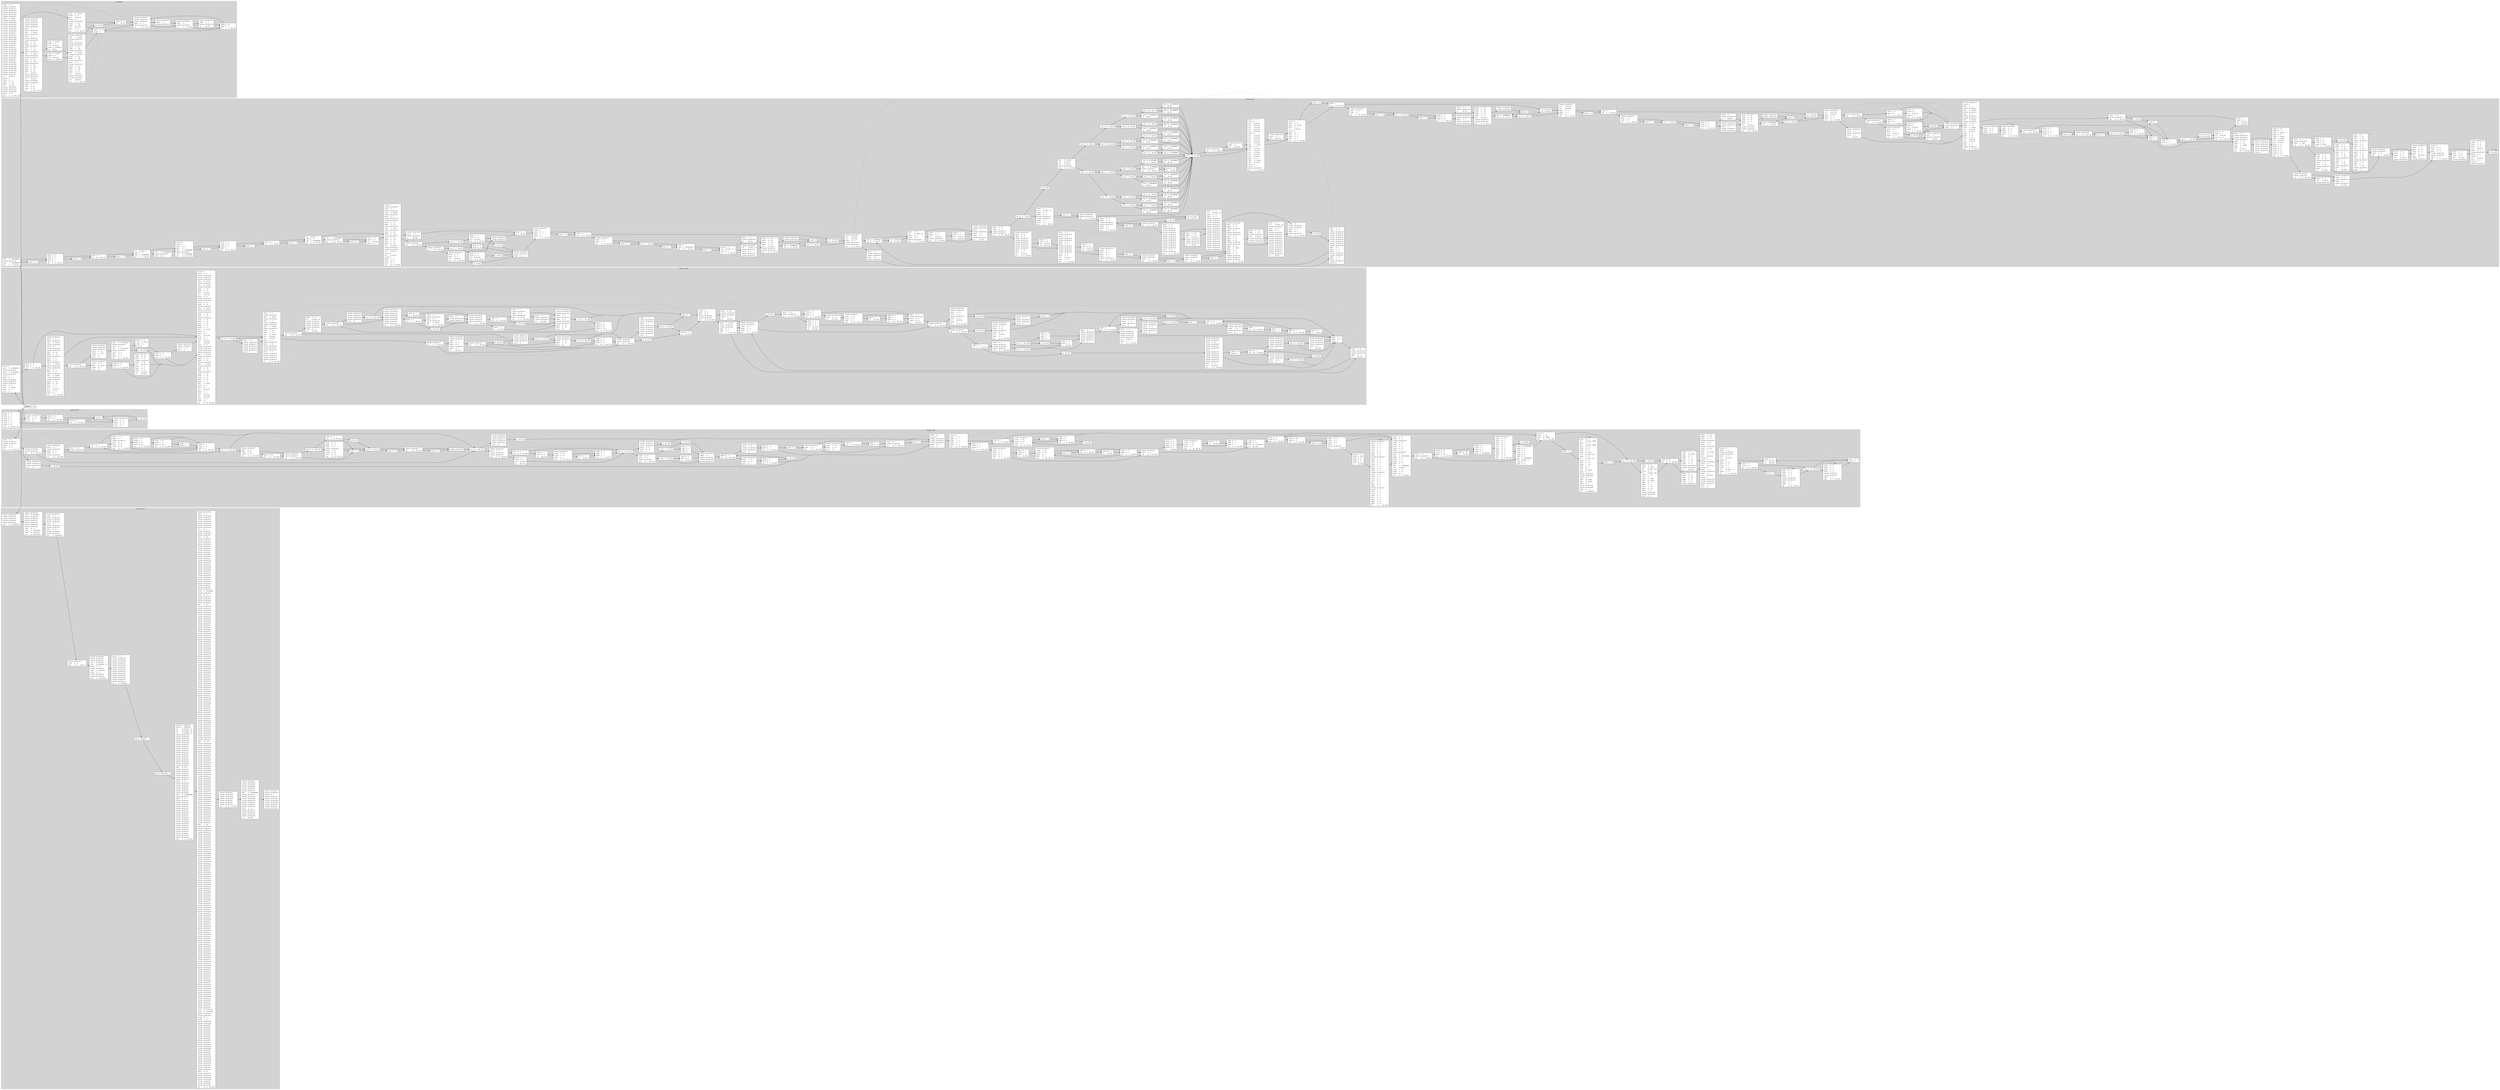 digraph {
  graph [
    rankdir=LR;
    concentrate=True;
    style=filled;
    color=lightgrey;
  ];
  node [
    shape=rect;
    style=filled;
    fillcolor=white;
    fontname="Courier New";
  ];
  edge [
    fontname="Courier New";
  ];
  subgraph cluster_0 {
    label="entrypoint";
    tooltip=lbb_0;
    lbb_0 [label=<<table border="0" cellborder="0" cellpadding="3"><tr><td align="left">rsh64</td><td align="left">r5, r4</td></tr><tr><td align="left">unknown</td><td align="left">opcode=0x0</td></tr><tr><td align="left">unknown</td><td align="left">opcode=0x3</td></tr><tr><td align="left">unknown</td><td align="left">opcode=0x38</td></tr><tr><td align="left">unknown</td><td align="left">opcode=0x40</td></tr><tr><td align="left">unknown</td><td align="left">opcode=0x20</td></tr><tr><td align="left">unknown</td><td align="left">opcode=0x0</td></tr><tr><td align="left">add32</td><td align="left">r0, 524297</td></tr><tr><td align="left">unknown</td><td align="left">opcode=0x1</td></tr><tr><td align="left">unknown</td><td align="left">opcode=0x20</td></tr><tr><td align="left">unknown</td><td align="left">opcode=0x20</td></tr><tr><td align="left">unknown</td><td align="left">opcode=0x20</td></tr><tr><td align="left">unknown</td><td align="left">opcode=0xb0</td></tr><tr><td align="left">unknown</td><td align="left">opcode=0xb0</td></tr><tr><td align="left">unknown</td><td align="left">opcode=0x0</td></tr><tr><td align="left">unknown</td><td align="left">opcode=0x1</td></tr><tr><td align="left">unknown</td><td align="left">opcode=0xd0</td></tr><tr><td align="left">unknown</td><td align="left">opcode=0xd0</td></tr><tr><td align="left">unknown</td><td align="left">opcode=0xd0</td></tr><tr><td align="left">unknown</td><td align="left">opcode=0xe0</td></tr><tr><td align="left">unknown</td><td align="left">opcode=0xe0</td></tr><tr><td align="left">unknown</td><td align="left">opcode=0x0</td></tr><tr><td align="left">unknown</td><td align="left">opcode=0x1</td></tr><tr><td align="left">unknown</td><td align="left">opcode=0x60</td></tr><tr><td align="left">unknown</td><td align="left">opcode=0x60</td></tr><tr><td align="left">unknown</td><td align="left">opcode=0x60</td></tr><tr><td align="left">unknown</td><td align="left">opcode=0x78</td></tr><tr><td align="left">unknown</td><td align="left">opcode=0x78</td></tr><tr><td align="left">unknown</td><td align="left">opcode=0x0</td></tr><tr><td align="left">unknown</td><td align="left">opcode=0x2</td></tr><tr><td align="left">unknown</td><td align="left">opcode=0xb0</td></tr><tr><td align="left">unknown</td><td align="left">opcode=0xb0</td></tr><tr><td align="left">unknown</td><td align="left">opcode=0xb0</td></tr><tr><td align="left">unknown</td><td align="left">opcode=0xb0</td></tr><tr><td align="left">unknown</td><td align="left">opcode=0xb0</td></tr><tr><td align="left">unknown</td><td align="left">opcode=0x8</td></tr><tr><td align="left">unknown</td><td align="left">opcode=0x79</td></tr><tr><td align="left">call</td><td align="left">[invalid]</td></tr><tr><td align="left">syscall</td><td align="left">0</td></tr><tr><td align="left">mov64</td><td align="left">r2, r1</td></tr><tr><td align="left">mov64</td><td align="left">r1, r10</td></tr><tr><td align="left">add64</td><td align="left">r1, -96</td></tr><tr><td align="left">call</td><td align="left">[invalid]</td></tr><tr><td align="left">unknown</td><td align="left">opcode=0x79</td></tr><tr><td align="left">unknown</td><td align="left">opcode=0x79</td></tr><tr><td align="left">unknown</td><td align="left">opcode=0x79</td></tr><tr><td align="left">mov64</td><td align="left">r2, 8</td></tr><tr><td align="left">jgt</td><td align="left">r2, r1, lbb_127</td></tr></table>>];
    lbb_127 [label=<<table border="0" cellborder="0" cellpadding="3"><tr><td align="left">lddw</td><td align="left">r1, 0x43f4</td></tr><tr><td align="left">mov64</td><td align="left">r2, 37</td></tr><tr><td align="left">call</td><td align="left">[invalid]</td></tr><tr><td align="left">mov64</td><td align="left">r1, 2</td></tr><tr><td align="left">unknown</td><td align="left">opcode=0x63</td></tr><tr><td align="left">mov64</td><td align="left">r1, r10</td></tr><tr><td align="left">add64</td><td align="left">r1, -200</td></tr><tr><td align="left">call</td><td align="left">[invalid]</td></tr><tr><td align="left">mov64</td><td align="left">r6, r0</td></tr><tr><td align="left">jeq</td><td align="left">r7, 0, lbb_143</td></tr></table>>];
    lbb_48 [label=<<table border="0" cellborder="0" cellpadding="3"><tr><td align="left">unknown</td><td align="left">opcode=0x79</td></tr><tr><td align="left">unknown</td><td align="left">opcode=0x61</td></tr><tr><td align="left">unknown</td><td align="left">opcode=0x63</td></tr><tr><td align="left">unknown</td><td align="left">opcode=0x61</td></tr><tr><td align="left">unknown</td><td align="left">opcode=0x63</td></tr><tr><td align="left">mov64</td><td align="left">r1, 0</td></tr><tr><td align="left">unknown</td><td align="left">opcode=0x7b</td></tr><tr><td align="left">lddw</td><td align="left">r1, 0x4610</td></tr><tr><td align="left">unknown</td><td align="left">opcode=0x7b</td></tr><tr><td align="left">mov64</td><td align="left">r1, 2</td></tr><tr><td align="left">unknown</td><td align="left">opcode=0x7b</td></tr><tr><td align="left">unknown</td><td align="left">opcode=0x7b</td></tr><tr><td align="left">mov64</td><td align="left">r1, r10</td></tr><tr><td align="left">add64</td><td align="left">r1, -136</td></tr><tr><td align="left">unknown</td><td align="left">opcode=0x7b</td></tr><tr><td align="left">mov64</td><td align="left">r1, r10</td></tr><tr><td align="left">add64</td><td align="left">r1, -164</td></tr><tr><td align="left">unknown</td><td align="left">opcode=0x7b</td></tr><tr><td align="left">lddw</td><td align="left">r1, 0x4210</td></tr><tr><td align="left">unknown</td><td align="left">opcode=0x7b</td></tr><tr><td align="left">unknown</td><td align="left">opcode=0x7b</td></tr><tr><td align="left">mov64</td><td align="left">r1, r10</td></tr><tr><td align="left">add64</td><td align="left">r1, -168</td></tr><tr><td align="left">unknown</td><td align="left">opcode=0x7b</td></tr><tr><td align="left">mov64</td><td align="left">r1, r10</td></tr><tr><td align="left">add64</td><td align="left">r1, -160</td></tr><tr><td align="left">mov64</td><td align="left">r2, r10</td></tr><tr><td align="left">add64</td><td align="left">r2, -96</td></tr><tr><td align="left">call</td><td align="left">[invalid]</td></tr><tr><td align="left">unknown</td><td align="left">opcode=0x79</td></tr><tr><td align="left">unknown</td><td align="left">opcode=0x79</td></tr><tr><td align="left">call</td><td align="left">[invalid]</td></tr><tr><td align="left">unknown</td><td align="left">opcode=0x61</td></tr><tr><td align="left">unknown</td><td align="left">opcode=0x61</td></tr><tr><td align="left">add64</td><td align="left">r2, r1</td></tr><tr><td align="left">lsh64</td><td align="left">r2, 32</td></tr><tr><td align="left">rsh64</td><td align="left">r2, 32</td></tr><tr><td align="left">jne</td><td align="left">r2, 1337, lbb_94</td></tr></table>>];
    lbb_94 [label=<<table border="0" cellborder="0" cellpadding="3"><tr><td align="left">lddw</td><td align="left">r1, 0x43e8</td></tr><tr><td align="left">mov64</td><td align="left">r2, 9</td></tr><tr><td align="left">call</td><td align="left">[invalid]</td></tr><tr><td align="left">mov64</td><td align="left">r1, 123456789</td></tr></table>>];
    lbb_88 [label=<<table border="0" cellborder="0" cellpadding="3"><tr><td align="left">lddw</td><td align="left">r1, 0x43e0</td></tr><tr><td align="left">mov64</td><td align="left">r2, 8</td></tr><tr><td align="left">call</td><td align="left">[invalid]</td></tr><tr><td align="left">mov64</td><td align="left">r1, 987654321</td></tr><tr><td align="left">ja</td><td align="left">lbb_99</td></tr></table>>];
    lbb_99 [label=<<table border="0" cellborder="0" cellpadding="3"><tr><td align="left">unknown</td><td align="left">opcode=0x7b</td></tr><tr><td align="left">lddw</td><td align="left">r1, 0x4630</td></tr><tr><td align="left">unknown</td><td align="left">opcode=0x7b</td></tr><tr><td align="left">mov64</td><td align="left">r1, 1</td></tr><tr><td align="left">unknown</td><td align="left">opcode=0x7b</td></tr><tr><td align="left">unknown</td><td align="left">opcode=0x7b</td></tr><tr><td align="left">mov64</td><td align="left">r1, r10</td></tr><tr><td align="left">add64</td><td align="left">r1, -160</td></tr><tr><td align="left">unknown</td><td align="left">opcode=0x7b</td></tr><tr><td align="left">lddw</td><td align="left">r1, 0x4238</td></tr><tr><td align="left">unknown</td><td align="left">opcode=0x7b</td></tr><tr><td align="left">mov64</td><td align="left">r1, r10</td></tr><tr><td align="left">add64</td><td align="left">r1, -104</td></tr><tr><td align="left">unknown</td><td align="left">opcode=0x7b</td></tr><tr><td align="left">mov64</td><td align="left">r6, 0</td></tr><tr><td align="left">unknown</td><td align="left">opcode=0x7b</td></tr><tr><td align="left">mov64</td><td align="left">r1, r10</td></tr><tr><td align="left">add64</td><td align="left">r1, -136</td></tr><tr><td align="left">mov64</td><td align="left">r2, r10</td></tr><tr><td align="left">add64</td><td align="left">r2, -96</td></tr><tr><td align="left">call</td><td align="left">[invalid]</td></tr><tr><td align="left">unknown</td><td align="left">opcode=0x79</td></tr><tr><td align="left">unknown</td><td align="left">opcode=0x79</td></tr><tr><td align="left">call</td><td align="left">[invalid]</td></tr><tr><td align="left">jeq</td><td align="left">r7, 0, lbb_143</td></tr></table>>];
    lbb_126 [label=<<table border="0" cellborder="0" cellpadding="3"><tr><td align="left">ja</td><td align="left">lbb_138</td></tr></table>>];
    lbb_138 [label=<<table border="0" cellborder="0" cellpadding="3"><tr><td align="left">add64</td><td align="left">r8, 16</td></tr><tr><td align="left">ja</td><td align="left">lbb_145</td></tr></table>>];
    lbb_145 [label=<<table border="0" cellborder="0" cellpadding="3"><tr><td align="left">unknown</td><td align="left">opcode=0x79</td></tr><tr><td align="left">unknown</td><td align="left">opcode=0x79</td></tr><tr><td align="left">unknown</td><td align="left">opcode=0x79</td></tr><tr><td align="left">add64</td><td align="left">r3, -1</td></tr><tr><td align="left">unknown</td><td align="left">opcode=0x7b</td></tr><tr><td align="left">jne</td><td align="left">r3, 0, lbb_154</td></tr></table>>];
    lbb_151 [label=<<table border="0" cellborder="0" cellpadding="3"><tr><td align="left">unknown</td><td align="left">opcode=0x79</td></tr><tr><td align="left">add64</td><td align="left">r3, -1</td></tr><tr><td align="left">unknown</td><td align="left">opcode=0x7b</td></tr></table>>];
    lbb_154 [label=<<table border="0" cellborder="0" cellpadding="3"><tr><td align="left">unknown</td><td align="left">opcode=0x79</td></tr><tr><td align="left">add64</td><td align="left">r2, -1</td></tr><tr><td align="left">unknown</td><td align="left">opcode=0x7b</td></tr><tr><td align="left">jne</td><td align="left">r2, 0, lbb_140</td></tr></table>>];
    lbb_158 [label=<<table border="0" cellborder="0" cellpadding="3"><tr><td align="left">unknown</td><td align="left">opcode=0x79</td></tr><tr><td align="left">add64</td><td align="left">r2, -1</td></tr><tr><td align="left">unknown</td><td align="left">opcode=0x7b</td></tr><tr><td align="left">ja</td><td align="left">lbb_140</td></tr></table>>];
    lbb_140 [label=<<table border="0" cellborder="0" cellpadding="3"><tr><td align="left">add64</td><td align="left">r8, 48</td></tr><tr><td align="left">add64</td><td align="left">r7, -1</td></tr><tr><td align="left">jne</td><td align="left">r7, 0, lbb_145</td></tr></table>>];
    lbb_143 [label=<<table border="0" cellborder="0" cellpadding="3"><tr><td align="left">mov64</td><td align="left">r0, r6</td></tr><tr><td align="left">syscall</td><td align="left">0</td></tr></table>>];
  }
  subgraph cluster_162 {
    label="function_162";
    tooltip=lbb_162;
    lbb_162 [label=<<table border="0" cellborder="0" cellpadding="3"><tr><td align="left">lddw</td><td align="left">r3, 0x300000000</td></tr><tr><td align="left">unknown</td><td align="left">opcode=0x79</td></tr><tr><td align="left">lddw</td><td align="left">r4, 0x300008000</td></tr><tr><td align="left">jeq</td><td align="left">r3, 0, lbb_169</td></tr></table>>];
    lbb_168 [label=<<table border="0" cellborder="0" cellpadding="3"><tr><td align="left">mov64</td><td align="left">r4, r3</td></tr></table>>];
    lbb_169 [label=<<table border="0" cellborder="0" cellpadding="3"><tr><td align="left">mov64</td><td align="left">r3, r4</td></tr><tr><td align="left">sub64</td><td align="left">r3, r1</td></tr><tr><td align="left">mov64</td><td align="left">r0, 0</td></tr><tr><td align="left">mov64</td><td align="left">r5, 1</td></tr><tr><td align="left">jgt</td><td align="left">r3, r4, lbb_175</td></tr></table>>];
    lbb_174 [label=<<table border="0" cellborder="0" cellpadding="3"><tr><td align="left">mov64</td><td align="left">r5, 0</td></tr></table>>];
    lbb_175 [label=<<table border="0" cellborder="0" cellpadding="3"><tr><td align="left">mov64</td><td align="left">r1, 0</td></tr><tr><td align="left">jne</td><td align="left">r5, 0, lbb_178</td></tr></table>>];
    lbb_177 [label=<<table border="0" cellborder="0" cellpadding="3"><tr><td align="left">mov64</td><td align="left">r1, r3</td></tr></table>>];
    lbb_178 [label=<<table border="0" cellborder="0" cellpadding="3"><tr><td align="left">stw</td><td align="left">[r2+0x0], 0</td></tr><tr><td align="left">and64</td><td align="left">r1, r2</td></tr><tr><td align="left">lddw</td><td align="left">r2, 0x300000008</td></tr><tr><td align="left">jgt</td><td align="left">r2, r1, lbb_187</td></tr></table>>];
    lbb_183 [label=<<table border="0" cellborder="0" cellpadding="3"><tr><td align="left">lddw</td><td align="left">r2, 0x300000000</td></tr><tr><td align="left">unknown</td><td align="left">opcode=0x7b</td></tr><tr><td align="left">mov64</td><td align="left">r0, r1</td></tr></table>>];
    lbb_187 [label=<<table border="0" cellborder="0" cellpadding="3"><tr><td align="left">syscall</td><td align="left">0</td></tr><tr><td align="left">syscall</td><td align="left">0</td></tr><tr><td align="left">mov64</td><td align="left">r5, r2</td></tr><tr><td align="left">mov64</td><td align="left">r2, r1</td></tr><tr><td align="left">lddw</td><td align="left">r1, 0x300000000</td></tr><tr><td align="left">unknown</td><td align="left">opcode=0x79</td></tr><tr><td align="left">lddw</td><td align="left">r6, 0x300008000</td></tr><tr><td align="left">jeq</td><td align="left">r1, 0, lbb_198</td></tr></table>>];
    lbb_197 [label=<<table border="0" cellborder="0" cellpadding="3"><tr><td align="left">mov64</td><td align="left">r6, r1</td></tr></table>>];
    lbb_198 [label=<<table border="0" cellborder="0" cellpadding="3"><tr><td align="left">mov64</td><td align="left">r1, r6</td></tr><tr><td align="left">sub64</td><td align="left">r1, r4</td></tr><tr><td align="left">mov64</td><td align="left">r0, 0</td></tr><tr><td align="left">mov64</td><td align="left">r7, 1</td></tr><tr><td align="left">jgt</td><td align="left">r1, r6, lbb_204</td></tr></table>>];
    lbb_203 [label=<<table border="0" cellborder="0" cellpadding="3"><tr><td align="left">mov64</td><td align="left">r7, 0</td></tr></table>>];
    lbb_204 [label=<<table border="0" cellborder="0" cellpadding="3"><tr><td align="left">mov64</td><td align="left">r6, 0</td></tr><tr><td align="left">jne</td><td align="left">r7, 0, lbb_207</td></tr></table>>];
    lbb_206 [label=<<table border="0" cellborder="0" cellpadding="3"><tr><td align="left">mov64</td><td align="left">r6, r1</td></tr></table>>];
    lbb_207 [label=<<table border="0" cellborder="0" cellpadding="3"><tr><td align="left">stw</td><td align="left">[r3+0x0], 0</td></tr><tr><td align="left">and64</td><td align="left">r6, r3</td></tr><tr><td align="left">lddw</td><td align="left">r1, 0x300000008</td></tr><tr><td align="left">jgt</td><td align="left">r1, r6, lbb_221</td></tr></table>>];
    lbb_212 [label=<<table border="0" cellborder="0" cellpadding="3"><tr><td align="left">lddw</td><td align="left">r1, 0x300000000</td></tr><tr><td align="left">unknown</td><td align="left">opcode=0x7b</td></tr><tr><td align="left">jgt</td><td align="left">r4, r5, lbb_217</td></tr></table>>];
    lbb_216 [label=<<table border="0" cellborder="0" cellpadding="3"><tr><td align="left">mov64</td><td align="left">r5, r4</td></tr></table>>];
    lbb_217 [label=<<table border="0" cellborder="0" cellpadding="3"><tr><td align="left">mov64</td><td align="left">r1, r6</td></tr><tr><td align="left">mov64</td><td align="left">r3, r5</td></tr><tr><td align="left">call</td><td align="left">[invalid]</td></tr><tr><td align="left">mov64</td><td align="left">r0, r6</td></tr></table>>];
    lbb_221 [label=<<table border="0" cellborder="0" cellpadding="3"><tr><td align="left">syscall</td><td align="left">0</td></tr><tr><td align="left">unknown</td><td align="left">opcode=0x7b</td></tr><tr><td align="left">mov64</td><td align="left">r1, 0</td></tr><tr><td align="left">unknown</td><td align="left">opcode=0x7b</td></tr><tr><td align="left">lddw</td><td align="left">r1, 0x4640</td></tr><tr><td align="left">unknown</td><td align="left">opcode=0x7b</td></tr><tr><td align="left">mov64</td><td align="left">r1, 1</td></tr><tr><td align="left">unknown</td><td align="left">opcode=0x7b</td></tr><tr><td align="left">unknown</td><td align="left">opcode=0x7b</td></tr><tr><td align="left">mov64</td><td align="left">r1, r10</td></tr><tr><td align="left">add64</td><td align="left">r1, -64</td></tr><tr><td align="left">unknown</td><td align="left">opcode=0x7b</td></tr><tr><td align="left">lddw</td><td align="left">r1, 0x120</td></tr><tr><td align="left">unknown</td><td align="left">opcode=0x7b</td></tr><tr><td align="left">mov64</td><td align="left">r1, r10</td></tr><tr><td align="left">add64</td><td align="left">r1, -144</td></tr><tr><td align="left">unknown</td><td align="left">opcode=0x7b</td></tr><tr><td align="left">mov64</td><td align="left">r1, r10</td></tr><tr><td align="left">add64</td><td align="left">r1, -136</td></tr><tr><td align="left">mov64</td><td align="left">r2, r10</td></tr><tr><td align="left">add64</td><td align="left">r2, -112</td></tr><tr><td align="left">call</td><td align="left">[invalid]</td></tr><tr><td align="left">unknown</td><td align="left">opcode=0x79</td></tr><tr><td align="left">unknown</td><td align="left">opcode=0x79</td></tr><tr><td align="left">call</td><td align="left">[invalid]</td></tr><tr><td align="left">syscall</td><td align="left">0</td></tr><tr><td align="left">call</td><td align="left">[invalid]</td></tr><tr><td align="left">syscall</td><td align="left">0</td></tr><tr><td align="left">mov64</td><td align="left">r7, r3</td></tr><tr><td align="left">mov64</td><td align="left">r8, r2</td></tr><tr><td align="left">mov64</td><td align="left">r6, r1</td></tr><tr><td align="left">jeq</td><td align="left">r8, 0, lbb_265</td></tr></table>>];
    lbb_265 [label=<<table border="0" cellborder="0" cellpadding="3"><tr><td align="left">unknown</td><td align="left">opcode=0x7b</td></tr><tr><td align="left">mov64</td><td align="left">r1, 0</td></tr><tr><td align="left">unknown</td><td align="left">opcode=0x7b</td></tr><tr><td align="left">ja</td><td align="left">lbb_283</td></tr></table>>];
    lbb_255 [label=<<table border="0" cellborder="0" cellpadding="3"><tr><td align="left">unknown</td><td align="left">opcode=0x79</td></tr><tr><td align="left">jeq</td><td align="left">r1, 0, lbb_275</td></tr></table>>];
    lbb_275 [label=<<table border="0" cellborder="0" cellpadding="3"><tr><td align="left">jeq</td><td align="left">r7, 0, lbb_285</td></tr></table>>];
    lbb_276 [label=<<table border="0" cellborder="0" cellpadding="3"><tr><td align="left">mov64</td><td align="left">r1, r7</td></tr><tr><td align="left">mov64</td><td align="left">r2, r8</td></tr><tr><td align="left">call</td><td align="left">[invalid]</td></tr><tr><td align="left">jeq</td><td align="left">r0, 0, lbb_281</td></tr></table>>];
    lbb_280 [label=<<table border="0" cellborder="0" cellpadding="3"><tr><td align="left">ja</td><td align="left">lbb_287</td></tr></table>>];
    lbb_257 [label=<<table border="0" cellborder="0" cellpadding="3"><tr><td align="left">unknown</td><td align="left">opcode=0x79</td></tr><tr><td align="left">jne</td><td align="left">r2, 0, lbb_269</td></tr></table>>];
    lbb_269 [label=<<table border="0" cellborder="0" cellpadding="3"><tr><td align="left">unknown</td><td align="left">opcode=0x79</td></tr><tr><td align="left">mov64</td><td align="left">r3, r8</td></tr><tr><td align="left">mov64</td><td align="left">r4, r7</td></tr><tr><td align="left">call</td><td align="left">[invalid]</td></tr><tr><td align="left">jeq</td><td align="left">r0, 0, lbb_281</td></tr></table>>];
    lbb_274 [label=<<table border="0" cellborder="0" cellpadding="3"><tr><td align="left">ja</td><td align="left">lbb_287</td></tr></table>>];
    lbb_259 [label=<<table border="0" cellborder="0" cellpadding="3"><tr><td align="left">jeq</td><td align="left">r7, 0, lbb_285</td></tr></table>>];
    lbb_260 [label=<<table border="0" cellborder="0" cellpadding="3"><tr><td align="left">mov64</td><td align="left">r1, r7</td></tr><tr><td align="left">mov64</td><td align="left">r2, r8</td></tr><tr><td align="left">call</td><td align="left">[invalid]</td></tr><tr><td align="left">jeq</td><td align="left">r0, 0, lbb_281</td></tr></table>>];
    lbb_264 [label=<<table border="0" cellborder="0" cellpadding="3"><tr><td align="left">ja</td><td align="left">lbb_287</td></tr></table>>];
    lbb_285 [label=<<table border="0" cellborder="0" cellpadding="3"><tr><td align="left">mov64</td><td align="left">r7, 0</td></tr><tr><td align="left">mov64</td><td align="left">r0, r8</td></tr></table>>];
    lbb_281 [label=<<table border="0" cellborder="0" cellpadding="3"><tr><td align="left">unknown</td><td align="left">opcode=0x7b</td></tr><tr><td align="left">unknown</td><td align="left">opcode=0x7b</td></tr></table>>];
    lbb_287 [label=<<table border="0" cellborder="0" cellpadding="3"><tr><td align="left">unknown</td><td align="left">opcode=0x7b</td></tr><tr><td align="left">unknown</td><td align="left">opcode=0x7b</td></tr><tr><td align="left">mov64</td><td align="left">r1, 0</td></tr></table>>];
    lbb_283 [label=<<table border="0" cellborder="0" cellpadding="3"><tr><td align="left">mov64</td><td align="left">r1, 1</td></tr><tr><td align="left">ja</td><td align="left">lbb_290</td></tr></table>>];
    lbb_290 [label=<<table border="0" cellborder="0" cellpadding="3"><tr><td align="left">unknown</td><td align="left">opcode=0x7b</td></tr><tr><td align="left">syscall</td><td align="left">0</td></tr><tr><td align="left">mov64</td><td align="left">r6, r1</td></tr><tr><td align="left">add64</td><td align="left">r2, 1</td></tr><tr><td align="left">mov64</td><td align="left">r1, 1</td></tr><tr><td align="left">jeq</td><td align="left">r2, 0, lbb_297</td></tr></table>>];
    lbb_296 [label=<<table border="0" cellborder="0" cellpadding="3"><tr><td align="left">mov64</td><td align="left">r1, 0</td></tr></table>>];
    lbb_297 [label=<<table border="0" cellborder="0" cellpadding="3"><tr><td align="left">and64</td><td align="left">r1, 1</td></tr><tr><td align="left">jne</td><td align="left">r1, 0, lbb_339</td></tr></table>>];
    lbb_299 [label=<<table border="0" cellborder="0" cellpadding="3"><tr><td align="left">unknown</td><td align="left">opcode=0x79</td></tr><tr><td align="left">mov64</td><td align="left">r7, r1</td></tr><tr><td align="left">lsh64</td><td align="left">r7, 1</td></tr><tr><td align="left">jgt</td><td align="left">r7, r2, lbb_304</td></tr></table>>];
    lbb_303 [label=<<table border="0" cellborder="0" cellpadding="3"><tr><td align="left">mov64</td><td align="left">r7, r2</td></tr></table>>];
    lbb_304 [label=<<table border="0" cellborder="0" cellpadding="3"><tr><td align="left">jgt</td><td align="left">r7, 4, lbb_306</td></tr></table>>];
    lbb_305 [label=<<table border="0" cellborder="0" cellpadding="3"><tr><td align="left">mov64</td><td align="left">r7, 4</td></tr></table>>];
    lbb_306 [label=<<table border="0" cellborder="0" cellpadding="3"><tr><td align="left">mov64</td><td align="left">r2, 1</td></tr><tr><td align="left">lddw</td><td align="left">r3, 0x2aaaaaaaa…</td></tr><tr><td align="left">jgt</td><td align="left">r3, r7, lbb_311</td></tr></table>>];
    lbb_310 [label=<<table border="0" cellborder="0" cellpadding="3"><tr><td align="left">mov64</td><td align="left">r2, 0</td></tr></table>>];
    lbb_311 [label=<<table border="0" cellborder="0" cellpadding="3"><tr><td align="left">mov64</td><td align="left">r3, r7</td></tr><tr><td align="left">stb</td><td align="left">[r3+0x0], 48</td></tr><tr><td align="left">lsh64</td><td align="left">r2, 3</td></tr><tr><td align="left">jne</td><td align="left">r1, 0, lbb_318</td></tr></table>>];
    lbb_318 [label=<<table border="0" cellborder="0" cellpadding="3"><tr><td align="left">unknown</td><td align="left">opcode=0x79</td></tr><tr><td align="left">stb</td><td align="left">[r1+0x0], 48</td></tr><tr><td align="left">unknown</td><td align="left">opcode=0x7b</td></tr><tr><td align="left">mov64</td><td align="left">r1, 8</td></tr><tr><td align="left">unknown</td><td align="left">opcode=0x7b</td></tr><tr><td align="left">unknown</td><td align="left">opcode=0x7b</td></tr></table>>];
    lbb_315 [label=<<table border="0" cellborder="0" cellpadding="3"><tr><td align="left">mov64</td><td align="left">r1, 0</td></tr><tr><td align="left">unknown</td><td align="left">opcode=0x7b</td></tr><tr><td align="left">ja</td><td align="left">lbb_324</td></tr></table>>];
    lbb_324 [label=<<table border="0" cellborder="0" cellpadding="3"><tr><td align="left">mov64</td><td align="left">r1, r10</td></tr><tr><td align="left">add64</td><td align="left">r1, -48</td></tr><tr><td align="left">mov64</td><td align="left">r4, r10</td></tr><tr><td align="left">add64</td><td align="left">r4, -24</td></tr><tr><td align="left">call</td><td align="left">[invalid]</td></tr><tr><td align="left">unknown</td><td align="left">opcode=0x79</td></tr><tr><td align="left">unknown</td><td align="left">opcode=0x79</td></tr><tr><td align="left">jne</td><td align="left">r2, 0, lbb_335</td></tr></table>>];
    lbb_332 [label=<<table border="0" cellborder="0" cellpadding="3"><tr><td align="left">unknown</td><td align="left">opcode=0x7b</td></tr><tr><td align="left">unknown</td><td align="left">opcode=0x7b</td></tr></table>>];
    lbb_334 [label=<<table border="0" cellborder="0" cellpadding="3"><tr><td align="left">syscall</td><td align="left">0</td></tr></table>>];
    lbb_335 [label=<<table border="0" cellborder="0" cellpadding="3"><tr><td align="left">lddw</td><td align="left">r2, 0x800000000…</td></tr><tr><td align="left">jeq</td><td align="left">r1, r2, lbb_334</td></tr></table>>];
    lbb_338 [label=<<table border="0" cellborder="0" cellpadding="3"><tr><td align="left">jne</td><td align="left">r1, 0, lbb_341</td></tr></table>>];
    lbb_339 [label=<<table border="0" cellborder="0" cellpadding="3"><tr><td align="left">call</td><td align="left">[invalid]</td></tr><tr><td align="left">call</td><td align="left">[invalid]</td></tr></table>>];
    lbb_341 [label=<<table border="0" cellborder="0" cellpadding="3"><tr><td align="left">unknown</td><td align="left">opcode=0x79</td></tr><tr><td align="left">call</td><td align="left">[invalid]</td></tr><tr><td align="left">call</td><td align="left">[invalid]</td></tr><tr><td align="left">mov64</td><td align="left">r4, r2</td></tr><tr><td align="left">unknown</td><td align="left">opcode=0x7b</td></tr><tr><td align="left">unknown</td><td align="left">opcode=0x79</td></tr><tr><td align="left">jne</td><td align="left">r6, 0, lbb_372</td></tr></table>>];
    lbb_348 [label=<<table border="0" cellborder="0" cellpadding="3"><tr><td align="left">mov64</td><td align="left">r1, 0</td></tr><tr><td align="left">unknown</td><td align="left">opcode=0x7b</td></tr><tr><td align="left">unknown</td><td align="left">opcode=0x7b</td></tr><tr><td align="left">mov64</td><td align="left">r8, 8</td></tr><tr><td align="left">unknown</td><td align="left">opcode=0x7b</td></tr></table>>];
    lbb_353 [label=<<table border="0" cellborder="0" cellpadding="3"><tr><td align="left">mov64</td><td align="left">r1, r4</td></tr><tr><td align="left">add64</td><td align="left">r1, r8</td></tr><tr><td align="left">unknown</td><td align="left">opcode=0x79</td></tr><tr><td align="left">unknown</td><td align="left">opcode=0x79</td></tr><tr><td align="left">unknown</td><td align="left">opcode=0x79</td></tr><tr><td align="left">unknown</td><td align="left">opcode=0x7b</td></tr><tr><td align="left">unknown</td><td align="left">opcode=0x79</td></tr><tr><td align="left">unknown</td><td align="left">opcode=0x7b</td></tr><tr><td align="left">unknown</td><td align="left">opcode=0x79</td></tr><tr><td align="left">unknown</td><td align="left">opcode=0x7b</td></tr><tr><td align="left">add64</td><td align="left">r8, 8</td></tr><tr><td align="left">mov64</td><td align="left">r2, r4</td></tr><tr><td align="left">add64</td><td align="left">r2, r8</td></tr><tr><td align="left">unknown</td><td align="left">opcode=0x7b</td></tr><tr><td align="left">unknown</td><td align="left">opcode=0x7b</td></tr><tr><td align="left">add64</td><td align="left">r1, r8</td></tr><tr><td align="left">add64</td><td align="left">r4, r1</td></tr><tr><td align="left">unknown</td><td align="left">opcode=0x7b</td></tr><tr><td align="left">syscall</td><td align="left">0</td></tr></table>>];
    lbb_372 [label=<<table border="0" cellborder="0" cellpadding="3"><tr><td align="left">lddw</td><td align="left">r1, 0x2aaaaaaaa…</td></tr><tr><td align="left">jgt</td><td align="left">r1, r6, lbb_377</td></tr></table>>];
    lbb_375 [label=<<table border="0" cellborder="0" cellpadding="3"><tr><td align="left">call</td><td align="left">[invalid]</td></tr><tr><td align="left">call</td><td align="left">[invalid]</td></tr></table>>];
    lbb_377 [label=<<table border="0" cellborder="0" cellpadding="3"><tr><td align="left">mov64</td><td align="left">r7, r6</td></tr><tr><td align="left">stb</td><td align="left">[r7+0x0], 48</td></tr><tr><td align="left">mov64</td><td align="left">r8, 8</td></tr><tr><td align="left">mov64</td><td align="left">r0, 8</td></tr><tr><td align="left">unknown</td><td align="left">opcode=0x7b</td></tr><tr><td align="left">jeq</td><td align="left">r7, 0, lbb_392</td></tr></table>>];
    lbb_383 [label=<<table border="0" cellborder="0" cellpadding="3"><tr><td align="left">mov64</td><td align="left">r1, r7</td></tr><tr><td align="left">mov64</td><td align="left">r2, 8</td></tr><tr><td align="left">call</td><td align="left">[invalid]</td></tr><tr><td align="left">unknown</td><td align="left">opcode=0x79</td></tr><tr><td align="left">jne</td><td align="left">r0, 0, lbb_392</td></tr></table>>];
    lbb_388 [label=<<table border="0" cellborder="0" cellpadding="3"><tr><td align="left">mov64</td><td align="left">r1, 8</td></tr><tr><td align="left">mov64</td><td align="left">r2, r7</td></tr><tr><td align="left">call</td><td align="left">[invalid]</td></tr><tr><td align="left">call</td><td align="left">[invalid]</td></tr></table>>];
    lbb_392 [label=<<table border="0" cellborder="0" cellpadding="3"><tr><td align="left">unknown</td><td align="left">opcode=0x7b</td></tr><tr><td align="left">unknown</td><td align="left">opcode=0x7b</td></tr><tr><td align="left">mov64</td><td align="left">r1, 0</td></tr><tr><td align="left">unknown</td><td align="left">opcode=0x7b</td></tr><tr><td align="left">mov64</td><td align="left">r2, 0</td></tr><tr><td align="left">mov64</td><td align="left">r3, 0</td></tr><tr><td align="left">unknown</td><td align="left">opcode=0x7b</td></tr><tr><td align="left">ja</td><td align="left">lbb_429</td></tr></table>>];
    lbb_429 [label=<<table border="0" cellborder="0" cellpadding="3"><tr><td align="left">mov64</td><td align="left">r1, r4</td></tr><tr><td align="left">add64</td><td align="left">r1, r8</td></tr><tr><td align="left">unknown</td><td align="left">opcode=0x71</td></tr><tr><td align="left">unknown</td><td align="left">opcode=0x7b</td></tr><tr><td align="left">jeq</td><td align="left">r1, 255, lbb_485</td></tr></table>>];
    lbb_434 [label=<<table border="0" cellborder="0" cellpadding="3"><tr><td align="left">jgt</td><td align="left">r2, r1, lbb_436</td></tr></table>>];
    lbb_436 [label=<<table border="0" cellborder="0" cellpadding="3"><tr><td align="left">mov64</td><td align="left">r5, r2</td></tr><tr><td align="left">stb</td><td align="left">[r1+0x0], 48</td></tr><tr><td align="left">mov64</td><td align="left">r2, r0</td></tr><tr><td align="left">add64</td><td align="left">r2, r1</td></tr><tr><td align="left">unknown</td><td align="left">opcode=0x79</td></tr><tr><td align="left">unknown</td><td align="left">opcode=0x79</td></tr><tr><td align="left">add64</td><td align="left">r3, 1</td></tr><tr><td align="left">mov64</td><td align="left">r4, 1</td></tr><tr><td align="left">jeq</td><td align="left">r3, 0, lbb_446</td></tr></table>>];
    lbb_445 [label=<<table border="0" cellborder="0" cellpadding="3"><tr><td align="left">mov64</td><td align="left">r4, 0</td></tr></table>>];
    lbb_446 [label=<<table border="0" cellborder="0" cellpadding="3"><tr><td align="left">unknown</td><td align="left">opcode=0x79</td></tr><tr><td align="left">unknown</td><td align="left">opcode=0x7b</td></tr><tr><td align="left">jne</td><td align="left">r4, 1, lbb_451</td></tr></table>>];
    lbb_449 [label=<<table border="0" cellborder="0" cellpadding="3"><tr><td align="left">call</td><td align="left">entrypoint</td></tr><tr><td align="left">call</td><td align="left">[invalid]</td></tr></table>>];
    lbb_451 [label=<<table border="0" cellborder="0" cellpadding="3"><tr><td align="left">mov64</td><td align="left">r2, r0</td></tr><tr><td align="left">add64</td><td align="left">r2, r1</td></tr><tr><td align="left">unknown</td><td align="left">opcode=0x79</td></tr><tr><td align="left">unknown</td><td align="left">opcode=0x79</td></tr><tr><td align="left">add64</td><td align="left">r2, 1</td></tr><tr><td align="left">mov64</td><td align="left">r3, 1</td></tr><tr><td align="left">jeq</td><td align="left">r2, 0, lbb_459</td></tr></table>>];
    lbb_458 [label=<<table border="0" cellborder="0" cellpadding="3"><tr><td align="left">mov64</td><td align="left">r3, 0</td></tr></table>>];
    lbb_459 [label=<<table border="0" cellborder="0" cellpadding="3"><tr><td align="left">unknown</td><td align="left">opcode=0x7b</td></tr><tr><td align="left">jne</td><td align="left">r3, 1, lbb_462</td></tr></table>>];
    lbb_461 [label=<<table border="0" cellborder="0" cellpadding="3"><tr><td align="left">ja</td><td align="left">lbb_449</td></tr></table>>];
    lbb_462 [label=<<table border="0" cellborder="0" cellpadding="3"><tr><td align="left">mov64</td><td align="left">r2, r0</td></tr><tr><td align="left">add64</td><td align="left">r2, r1</td></tr><tr><td align="left">unknown</td><td align="left">opcode=0x71</td></tr><tr><td align="left">unknown</td><td align="left">opcode=0x7b</td></tr><tr><td align="left">unknown</td><td align="left">opcode=0x71</td></tr><tr><td align="left">unknown</td><td align="left">opcode=0x7b</td></tr><tr><td align="left">unknown</td><td align="left">opcode=0x71</td></tr><tr><td align="left">unknown</td><td align="left">opcode=0x7b</td></tr><tr><td align="left">unknown</td><td align="left">opcode=0x79</td></tr><tr><td align="left">unknown</td><td align="left">opcode=0x7b</td></tr><tr><td align="left">unknown</td><td align="left">opcode=0x79</td></tr><tr><td align="left">unknown</td><td align="left">opcode=0x7b</td></tr><tr><td align="left">unknown</td><td align="left">opcode=0x79</td></tr><tr><td align="left">mov64</td><td align="left">r2, r5</td></tr><tr><td align="left">unknown</td><td align="left">opcode=0x79</td></tr><tr><td align="left">jne</td><td align="left">r2, r1, lbb_400</td></tr></table>>];
    lbb_478 [label=<<table border="0" cellborder="0" cellpadding="3"><tr><td align="left">mov64</td><td align="left">r1, r10</td></tr><tr><td align="left">add64</td><td align="left">r1, -32</td></tr><tr><td align="left">call</td><td align="left">[invalid]</td></tr><tr><td align="left">unknown</td><td align="left">opcode=0x79</td></tr><tr><td align="left">unknown</td><td align="left">opcode=0x79</td></tr><tr><td align="left">unknown</td><td align="left">opcode=0x79</td></tr><tr><td align="left">ja</td><td align="left">lbb_400</td></tr></table>>];
    lbb_400 [label=<<table border="0" cellborder="0" cellpadding="3"><tr><td align="left">mov64</td><td align="left">r1, r2</td></tr><tr><td align="left">stb</td><td align="left">[r1+0x0], 48</td></tr><tr><td align="left">mov64</td><td align="left">r3, r0</td></tr><tr><td align="left">add64</td><td align="left">r3, r1</td></tr><tr><td align="left">unknown</td><td align="left">opcode=0x79</td></tr><tr><td align="left">unknown</td><td align="left">opcode=0x73</td></tr><tr><td align="left">unknown</td><td align="left">opcode=0x79</td></tr><tr><td align="left">unknown</td><td align="left">opcode=0x73</td></tr><tr><td align="left">unknown</td><td align="left">opcode=0x79</td></tr><tr><td align="left">unknown</td><td align="left">opcode=0x73</td></tr><tr><td align="left">unknown</td><td align="left">opcode=0x79</td></tr><tr><td align="left">unknown</td><td align="left">opcode=0x7b</td></tr><tr><td align="left">unknown</td><td align="left">opcode=0x79</td></tr><tr><td align="left">unknown</td><td align="left">opcode=0x7b</td></tr><tr><td align="left">unknown</td><td align="left">opcode=0x7b</td></tr><tr><td align="left">unknown</td><td align="left">opcode=0x7b</td></tr><tr><td align="left">unknown</td><td align="left">opcode=0x7b</td></tr><tr><td align="left">unknown</td><td align="left">opcode=0x61</td></tr><tr><td align="left">unknown</td><td align="left">opcode=0x63</td></tr><tr><td align="left">unknown</td><td align="left">opcode=0x71</td></tr><tr><td align="left">unknown</td><td align="left">opcode=0x73</td></tr></table>>];
    lbb_435 [label=<<table border="0" cellborder="0" cellpadding="3"><tr><td align="left">ja</td><td align="left">lbb_586</td></tr></table>>];
    lbb_586 [label=<<table border="0" cellborder="0" cellpadding="3"><tr><td align="left">lddw</td><td align="left">r3, 0x4650</td></tr><tr><td align="left">call</td><td align="left">[invalid]</td></tr><tr><td align="left">call</td><td align="left">[invalid]</td></tr><tr><td align="left">unknown</td><td align="left">opcode=0x61</td></tr><tr><td align="left">jsgt</td><td align="left">r2, 11, lbb_601</td></tr></table>>];
    lbb_601 [label=<<table border="0" cellborder="0" cellpadding="3"><tr><td align="left">jsgt</td><td align="left">r2, 17, lbb_614</td></tr></table>>];
    lbb_614 [label=<<table border="0" cellborder="0" cellpadding="3"><tr><td align="left">jsgt</td><td align="left">r2, 20, lbb_635</td></tr></table>>];
    lbb_635 [label=<<table border="0" cellborder="0" cellpadding="3"><tr><td align="left">jeq</td><td align="left">r2, 21, lbb_682</td></tr></table>>];
    lbb_682 [label=<<table border="0" cellborder="0" cellpadding="3"><tr><td align="left">lddw</td><td align="left">r6, 0x1600000000</td></tr><tr><td align="left">ja</td><td align="left">lbb_687</td></tr></table>>];
    lbb_636 [label=<<table border="0" cellborder="0" cellpadding="3"><tr><td align="left">jeq</td><td align="left">r2, 22, lbb_685</td></tr></table>>];
    lbb_685 [label=<<table border="0" cellborder="0" cellpadding="3"><tr><td align="left">lddw</td><td align="left">r6, 0x1700000000</td></tr></table>>];
    lbb_637 [label=<<table border="0" cellborder="0" cellpadding="3"><tr><td align="left">lddw</td><td align="left">r6, 0x1800000000</td></tr><tr><td align="left">ja</td><td align="left">lbb_687</td></tr></table>>];
    lbb_615 [label=<<table border="0" cellborder="0" cellpadding="3"><tr><td align="left">jeq</td><td align="left">r2, 18, lbb_658</td></tr></table>>];
    lbb_658 [label=<<table border="0" cellborder="0" cellpadding="3"><tr><td align="left">lddw</td><td align="left">r6, 0x1300000000</td></tr><tr><td align="left">ja</td><td align="left">lbb_687</td></tr></table>>];
    lbb_616 [label=<<table border="0" cellborder="0" cellpadding="3"><tr><td align="left">jeq</td><td align="left">r2, 19, lbb_661</td></tr></table>>];
    lbb_661 [label=<<table border="0" cellborder="0" cellpadding="3"><tr><td align="left">lddw</td><td align="left">r6, 0x1400000000</td></tr><tr><td align="left">ja</td><td align="left">lbb_687</td></tr></table>>];
    lbb_617 [label=<<table border="0" cellborder="0" cellpadding="3"><tr><td align="left">lddw</td><td align="left">r6, 0x1500000000</td></tr><tr><td align="left">ja</td><td align="left">lbb_687</td></tr></table>>];
    lbb_602 [label=<<table border="0" cellborder="0" cellpadding="3"><tr><td align="left">jsgt</td><td align="left">r2, 14, lbb_625</td></tr></table>>];
    lbb_625 [label=<<table border="0" cellborder="0" cellpadding="3"><tr><td align="left">jeq</td><td align="left">r2, 15, lbb_670</td></tr></table>>];
    lbb_670 [label=<<table border="0" cellborder="0" cellpadding="3"><tr><td align="left">lddw</td><td align="left">r6, 0x1000000000</td></tr><tr><td align="left">ja</td><td align="left">lbb_687</td></tr></table>>];
    lbb_626 [label=<<table border="0" cellborder="0" cellpadding="3"><tr><td align="left">jeq</td><td align="left">r2, 16, lbb_673</td></tr></table>>];
    lbb_673 [label=<<table border="0" cellborder="0" cellpadding="3"><tr><td align="left">lddw</td><td align="left">r6, 0x1100000000</td></tr><tr><td align="left">ja</td><td align="left">lbb_687</td></tr></table>>];
    lbb_627 [label=<<table border="0" cellborder="0" cellpadding="3"><tr><td align="left">lddw</td><td align="left">r6, 0x1200000000</td></tr><tr><td align="left">ja</td><td align="left">lbb_687</td></tr></table>>];
    lbb_603 [label=<<table border="0" cellborder="0" cellpadding="3"><tr><td align="left">jeq</td><td align="left">r2, 12, lbb_646</td></tr></table>>];
    lbb_646 [label=<<table border="0" cellborder="0" cellpadding="3"><tr><td align="left">lddw</td><td align="left">r6, 0xd00000000</td></tr><tr><td align="left">ja</td><td align="left">lbb_687</td></tr></table>>];
    lbb_604 [label=<<table border="0" cellborder="0" cellpadding="3"><tr><td align="left">jeq</td><td align="left">r2, 13, lbb_649</td></tr></table>>];
    lbb_649 [label=<<table border="0" cellborder="0" cellpadding="3"><tr><td align="left">lddw</td><td align="left">r6, 0xe00000000</td></tr><tr><td align="left">ja</td><td align="left">lbb_687</td></tr></table>>];
    lbb_605 [label=<<table border="0" cellborder="0" cellpadding="3"><tr><td align="left">lddw</td><td align="left">r6, 0xf00000000</td></tr><tr><td align="left">ja</td><td align="left">lbb_687</td></tr></table>>];
    lbb_592 [label=<<table border="0" cellborder="0" cellpadding="3"><tr><td align="left">jsgt</td><td align="left">r2, 5, lbb_608</td></tr></table>>];
    lbb_608 [label=<<table border="0" cellborder="0" cellpadding="3"><tr><td align="left">jsgt</td><td align="left">r2, 8, lbb_630</td></tr></table>>];
    lbb_630 [label=<<table border="0" cellborder="0" cellpadding="3"><tr><td align="left">jeq</td><td align="left">r2, 9, lbb_676</td></tr></table>>];
    lbb_676 [label=<<table border="0" cellborder="0" cellpadding="3"><tr><td align="left">lddw</td><td align="left">r6, 0xa00000000</td></tr><tr><td align="left">ja</td><td align="left">lbb_687</td></tr></table>>];
    lbb_631 [label=<<table border="0" cellborder="0" cellpadding="3"><tr><td align="left">jeq</td><td align="left">r2, 10, lbb_679</td></tr></table>>];
    lbb_679 [label=<<table border="0" cellborder="0" cellpadding="3"><tr><td align="left">lddw</td><td align="left">r6, 0xb00000000</td></tr><tr><td align="left">ja</td><td align="left">lbb_687</td></tr></table>>];
    lbb_632 [label=<<table border="0" cellborder="0" cellpadding="3"><tr><td align="left">lddw</td><td align="left">r6, 0xc00000000</td></tr><tr><td align="left">ja</td><td align="left">lbb_687</td></tr></table>>];
    lbb_609 [label=<<table border="0" cellborder="0" cellpadding="3"><tr><td align="left">jeq</td><td align="left">r2, 6, lbb_652</td></tr></table>>];
    lbb_652 [label=<<table border="0" cellborder="0" cellpadding="3"><tr><td align="left">lddw</td><td align="left">r6, 0x700000000</td></tr><tr><td align="left">ja</td><td align="left">lbb_687</td></tr></table>>];
    lbb_610 [label=<<table border="0" cellborder="0" cellpadding="3"><tr><td align="left">jeq</td><td align="left">r2, 7, lbb_655</td></tr></table>>];
    lbb_655 [label=<<table border="0" cellborder="0" cellpadding="3"><tr><td align="left">lddw</td><td align="left">r6, 0x800000000</td></tr><tr><td align="left">ja</td><td align="left">lbb_687</td></tr></table>>];
    lbb_611 [label=<<table border="0" cellborder="0" cellpadding="3"><tr><td align="left">lddw</td><td align="left">r6, 0x900000000</td></tr><tr><td align="left">ja</td><td align="left">lbb_687</td></tr></table>>];
    lbb_593 [label=<<table border="0" cellborder="0" cellpadding="3"><tr><td align="left">jsgt</td><td align="left">r2, 2, lbb_620</td></tr></table>>];
    lbb_620 [label=<<table border="0" cellborder="0" cellpadding="3"><tr><td align="left">jeq</td><td align="left">r2, 3, lbb_664</td></tr></table>>];
    lbb_664 [label=<<table border="0" cellborder="0" cellpadding="3"><tr><td align="left">lddw</td><td align="left">r6, 0x400000000</td></tr><tr><td align="left">ja</td><td align="left">lbb_687</td></tr></table>>];
    lbb_621 [label=<<table border="0" cellborder="0" cellpadding="3"><tr><td align="left">jeq</td><td align="left">r2, 4, lbb_667</td></tr></table>>];
    lbb_667 [label=<<table border="0" cellborder="0" cellpadding="3"><tr><td align="left">lddw</td><td align="left">r6, 0x500000000</td></tr><tr><td align="left">ja</td><td align="left">lbb_687</td></tr></table>>];
    lbb_622 [label=<<table border="0" cellborder="0" cellpadding="3"><tr><td align="left">lddw</td><td align="left">r6, 0x600000000</td></tr><tr><td align="left">ja</td><td align="left">lbb_687</td></tr></table>>];
    lbb_594 [label=<<table border="0" cellborder="0" cellpadding="3"><tr><td align="left">jeq</td><td align="left">r2, 0, lbb_640</td></tr></table>>];
    lbb_640 [label=<<table border="0" cellborder="0" cellpadding="3"><tr><td align="left">lddw</td><td align="left">r6, 0x100000000</td></tr><tr><td align="left">unknown</td><td align="left">opcode=0x61</td></tr><tr><td align="left">jeq</td><td align="left">r3, 0, lbb_687</td></tr></table>>];
    lbb_644 [label=<<table border="0" cellborder="0" cellpadding="3"><tr><td align="left">mov64</td><td align="left">r6, r3</td></tr><tr><td align="left">ja</td><td align="left">lbb_687</td></tr></table>>];
    lbb_595 [label=<<table border="0" cellborder="0" cellpadding="3"><tr><td align="left">lddw</td><td align="left">r6, 0x200000000</td></tr><tr><td align="left">jeq</td><td align="left">r2, 1, lbb_687</td></tr></table>>];
    lbb_598 [label=<<table border="0" cellborder="0" cellpadding="3"><tr><td align="left">lddw</td><td align="left">r6, 0x300000000</td></tr><tr><td align="left">ja</td><td align="left">lbb_687</td></tr></table>>];
    lbb_687 [label=<<table border="0" cellborder="0" cellpadding="3"><tr><td align="left">jne</td><td align="left">r2, 14, lbb_693</td></tr></table>>];
    lbb_688 [label=<<table border="0" cellborder="0" cellpadding="3"><tr><td align="left">unknown</td><td align="left">opcode=0x79</td></tr><tr><td align="left">jeq</td><td align="left">r2, 0, lbb_693</td></tr></table>>];
    lbb_690 [label=<<table border="0" cellborder="0" cellpadding="3"><tr><td align="left">unknown</td><td align="left">opcode=0x79</td></tr><tr><td align="left">mov64</td><td align="left">r3, 1</td></tr><tr><td align="left">call</td><td align="left">[invalid]</td></tr></table>>];
    lbb_693 [label=<<table border="0" cellborder="0" cellpadding="3"><tr><td align="left">mov64</td><td align="left">r0, r6</td></tr><tr><td align="left">syscall</td><td align="left">0</td></tr><tr><td align="left">call</td><td align="left">[invalid]</td></tr><tr><td align="left">call</td><td align="left">[invalid]</td></tr><tr><td align="left">call</td><td align="left">[invalid]</td></tr><tr><td align="left">call</td><td align="left">[invalid]</td></tr><tr><td align="left">call</td><td align="left">[invalid]</td></tr><tr><td align="left">syscall</td><td align="left">0</td></tr><tr><td align="left">call</td><td align="left">[invalid]</td></tr><tr><td align="left">call</td><td align="left">[invalid]</td></tr><tr><td align="left">call</td><td align="left">[invalid]</td></tr><tr><td align="left">call</td><td align="left">[invalid]</td></tr><tr><td align="left">call</td><td align="left">[invalid]</td></tr><tr><td align="left">lddw</td><td align="left">r1, 0x442a</td></tr><tr><td align="left">mov64</td><td align="left">r2, 46</td></tr><tr><td align="left">call</td><td align="left">[invalid]</td></tr><tr><td align="left">call</td><td align="left">[invalid]</td></tr><tr><td align="left">call</td><td align="left">[invalid]</td></tr><tr><td align="left">call</td><td align="left">[invalid]</td></tr><tr><td align="left">call</td><td align="left">[invalid]</td></tr><tr><td align="left">mov64</td><td align="left">r3, r2</td></tr><tr><td align="left">lddw</td><td align="left">r2, 0x4668</td></tr><tr><td align="left">call</td><td align="left">[invalid]</td></tr><tr><td align="left">syscall</td><td align="left">0</td></tr><tr><td align="left">syscall</td><td align="left">0</td></tr><tr><td align="left">unknown</td><td align="left">opcode=0x79</td></tr><tr><td align="left">jeq</td><td align="left">r2, 0, lbb_725</td></tr></table>>];
    lbb_722 [label=<<table border="0" cellborder="0" cellpadding="3"><tr><td align="left">unknown</td><td align="left">opcode=0x79</td></tr><tr><td align="left">mov64</td><td align="left">r3, 1</td></tr><tr><td align="left">call</td><td align="left">[invalid]</td></tr></table>>];
    lbb_725 [label=<<table border="0" cellborder="0" cellpadding="3"><tr><td align="left">syscall</td><td align="left">0</td></tr><tr><td align="left">mov64</td><td align="left">r1, r2</td></tr><tr><td align="left">lddw</td><td align="left">r2, 0x4458</td></tr><tr><td align="left">mov64</td><td align="left">r3, 5</td></tr><tr><td align="left">call</td><td align="left">[invalid]</td></tr><tr><td align="left">syscall</td><td align="left">0</td></tr><tr><td align="left">mov64</td><td align="left">r6, r1</td></tr><tr><td align="left">mov64</td><td align="left">r4, r2</td></tr><tr><td align="left">add64</td><td align="left">r4, r3</td></tr><tr><td align="left">mov64</td><td align="left">r1, 1</td></tr><tr><td align="left">jgt</td><td align="left">r2, r4, lbb_738</td></tr></table>>];
    lbb_737 [label=<<table border="0" cellborder="0" cellpadding="3"><tr><td align="left">mov64</td><td align="left">r1, 0</td></tr></table>>];
    lbb_738 [label=<<table border="0" cellborder="0" cellpadding="3"><tr><td align="left">and64</td><td align="left">r1, 1</td></tr><tr><td align="left">jne</td><td align="left">r1, 0, lbb_775</td></tr></table>>];
    lbb_740 [label=<<table border="0" cellborder="0" cellpadding="3"><tr><td align="left">unknown</td><td align="left">opcode=0x79</td></tr><tr><td align="left">mov64</td><td align="left">r7, r1</td></tr><tr><td align="left">lsh64</td><td align="left">r7, 1</td></tr><tr><td align="left">jgt</td><td align="left">r7, r4, lbb_745</td></tr></table>>];
    lbb_744 [label=<<table border="0" cellborder="0" cellpadding="3"><tr><td align="left">mov64</td><td align="left">r7, r4</td></tr></table>>];
    lbb_745 [label=<<table border="0" cellborder="0" cellpadding="3"><tr><td align="left">jgt</td><td align="left">r7, 8, lbb_747</td></tr></table>>];
    lbb_746 [label=<<table border="0" cellborder="0" cellpadding="3"><tr><td align="left">mov64</td><td align="left">r7, 8</td></tr></table>>];
    lbb_747 [label=<<table border="0" cellborder="0" cellpadding="3"><tr><td align="left">mov64</td><td align="left">r2, r7</td></tr><tr><td align="left">xor64</td><td align="left">r2, -1</td></tr><tr><td align="left">rsh64</td><td align="left">r2, 63</td></tr><tr><td align="left">jne</td><td align="left">r1, 0, lbb_754</td></tr></table>>];
    lbb_754 [label=<<table border="0" cellborder="0" cellpadding="3"><tr><td align="left">unknown</td><td align="left">opcode=0x79</td></tr><tr><td align="left">unknown</td><td align="left">opcode=0x7b</td></tr><tr><td align="left">mov64</td><td align="left">r1, 1</td></tr><tr><td align="left">unknown</td><td align="left">opcode=0x7b</td></tr><tr><td align="left">unknown</td><td align="left">opcode=0x7b</td></tr></table>>];
    lbb_751 [label=<<table border="0" cellborder="0" cellpadding="3"><tr><td align="left">mov64</td><td align="left">r1, 0</td></tr><tr><td align="left">unknown</td><td align="left">opcode=0x7b</td></tr><tr><td align="left">ja</td><td align="left">lbb_759</td></tr></table>>];
    lbb_759 [label=<<table border="0" cellborder="0" cellpadding="3"><tr><td align="left">mov64</td><td align="left">r1, r10</td></tr><tr><td align="left">add64</td><td align="left">r1, -48</td></tr><tr><td align="left">mov64</td><td align="left">r4, r10</td></tr><tr><td align="left">add64</td><td align="left">r4, -24</td></tr><tr><td align="left">mov64</td><td align="left">r3, r7</td></tr><tr><td align="left">call</td><td align="left">[invalid]</td></tr><tr><td align="left">unknown</td><td align="left">opcode=0x79</td></tr><tr><td align="left">unknown</td><td align="left">opcode=0x79</td></tr><tr><td align="left">jne</td><td align="left">r2, 0, lbb_771</td></tr></table>>];
    lbb_768 [label=<<table border="0" cellborder="0" cellpadding="3"><tr><td align="left">unknown</td><td align="left">opcode=0x7b</td></tr><tr><td align="left">unknown</td><td align="left">opcode=0x7b</td></tr></table>>];
    lbb_770 [label=<<table border="0" cellborder="0" cellpadding="3"><tr><td align="left">syscall</td><td align="left">0</td></tr></table>>];
    lbb_771 [label=<<table border="0" cellborder="0" cellpadding="3"><tr><td align="left">lddw</td><td align="left">r2, 0x800000000…</td></tr><tr><td align="left">jeq</td><td align="left">r1, r2, lbb_770</td></tr></table>>];
    lbb_774 [label=<<table border="0" cellborder="0" cellpadding="3"><tr><td align="left">jne</td><td align="left">r1, 0, lbb_777</td></tr></table>>];
    lbb_775 [label=<<table border="0" cellborder="0" cellpadding="3"><tr><td align="left">call</td><td align="left">[invalid]</td></tr><tr><td align="left">call</td><td align="left">[invalid]</td></tr></table>>];
    lbb_777 [label=<<table border="0" cellborder="0" cellpadding="3"><tr><td align="left">unknown</td><td align="left">opcode=0x79</td></tr><tr><td align="left">call</td><td align="left">[invalid]</td></tr><tr><td align="left">call</td><td align="left">[invalid]</td></tr><tr><td align="left">mov64</td><td align="left">r6, r1</td></tr><tr><td align="left">add64</td><td align="left">r2, 1</td></tr><tr><td align="left">mov64</td><td align="left">r1, 1</td></tr><tr><td align="left">jeq</td><td align="left">r2, 0, lbb_785</td></tr></table>>];
    lbb_784 [label=<<table border="0" cellborder="0" cellpadding="3"><tr><td align="left">mov64</td><td align="left">r1, 0</td></tr></table>>];
    lbb_785 [label=<<table border="0" cellborder="0" cellpadding="3"><tr><td align="left">and64</td><td align="left">r1, 1</td></tr><tr><td align="left">jne</td><td align="left">r1, 0, lbb_822</td></tr></table>>];
    lbb_787 [label=<<table border="0" cellborder="0" cellpadding="3"><tr><td align="left">unknown</td><td align="left">opcode=0x79</td></tr><tr><td align="left">mov64</td><td align="left">r7, r1</td></tr><tr><td align="left">lsh64</td><td align="left">r7, 1</td></tr><tr><td align="left">jgt</td><td align="left">r7, r2, lbb_792</td></tr></table>>];
    lbb_791 [label=<<table border="0" cellborder="0" cellpadding="3"><tr><td align="left">mov64</td><td align="left">r7, r2</td></tr></table>>];
    lbb_792 [label=<<table border="0" cellborder="0" cellpadding="3"><tr><td align="left">jgt</td><td align="left">r7, 8, lbb_794</td></tr></table>>];
    lbb_793 [label=<<table border="0" cellborder="0" cellpadding="3"><tr><td align="left">mov64</td><td align="left">r7, 8</td></tr></table>>];
    lbb_794 [label=<<table border="0" cellborder="0" cellpadding="3"><tr><td align="left">mov64</td><td align="left">r2, r7</td></tr><tr><td align="left">xor64</td><td align="left">r2, -1</td></tr><tr><td align="left">rsh64</td><td align="left">r2, 63</td></tr><tr><td align="left">jne</td><td align="left">r1, 0, lbb_801</td></tr></table>>];
    lbb_801 [label=<<table border="0" cellborder="0" cellpadding="3"><tr><td align="left">unknown</td><td align="left">opcode=0x79</td></tr><tr><td align="left">unknown</td><td align="left">opcode=0x7b</td></tr><tr><td align="left">mov64</td><td align="left">r1, 1</td></tr><tr><td align="left">unknown</td><td align="left">opcode=0x7b</td></tr><tr><td align="left">unknown</td><td align="left">opcode=0x7b</td></tr></table>>];
    lbb_798 [label=<<table border="0" cellborder="0" cellpadding="3"><tr><td align="left">mov64</td><td align="left">r1, 0</td></tr><tr><td align="left">unknown</td><td align="left">opcode=0x7b</td></tr><tr><td align="left">ja</td><td align="left">lbb_806</td></tr></table>>];
    lbb_806 [label=<<table border="0" cellborder="0" cellpadding="3"><tr><td align="left">mov64</td><td align="left">r1, r10</td></tr><tr><td align="left">add64</td><td align="left">r1, -48</td></tr><tr><td align="left">mov64</td><td align="left">r4, r10</td></tr><tr><td align="left">add64</td><td align="left">r4, -24</td></tr><tr><td align="left">mov64</td><td align="left">r3, r7</td></tr><tr><td align="left">call</td><td align="left">[invalid]</td></tr><tr><td align="left">unknown</td><td align="left">opcode=0x79</td></tr><tr><td align="left">unknown</td><td align="left">opcode=0x79</td></tr><tr><td align="left">jne</td><td align="left">r2, 0, lbb_818</td></tr></table>>];
    lbb_815 [label=<<table border="0" cellborder="0" cellpadding="3"><tr><td align="left">unknown</td><td align="left">opcode=0x7b</td></tr><tr><td align="left">unknown</td><td align="left">opcode=0x7b</td></tr></table>>];
    lbb_817 [label=<<table border="0" cellborder="0" cellpadding="3"><tr><td align="left">syscall</td><td align="left">0</td></tr></table>>];
    lbb_818 [label=<<table border="0" cellborder="0" cellpadding="3"><tr><td align="left">lddw</td><td align="left">r2, 0x800000000…</td></tr><tr><td align="left">jeq</td><td align="left">r1, r2, lbb_817</td></tr></table>>];
    lbb_821 [label=<<table border="0" cellborder="0" cellpadding="3"><tr><td align="left">jne</td><td align="left">r1, 0, lbb_824</td></tr></table>>];
    lbb_822 [label=<<table border="0" cellborder="0" cellpadding="3"><tr><td align="left">call</td><td align="left">[invalid]</td></tr><tr><td align="left">call</td><td align="left">[invalid]</td></tr></table>>];
    lbb_824 [label=<<table border="0" cellborder="0" cellpadding="3"><tr><td align="left">unknown</td><td align="left">opcode=0x79</td></tr><tr><td align="left">call</td><td align="left">[invalid]</td></tr><tr><td align="left">call</td><td align="left">[invalid]</td></tr><tr><td align="left">mov64</td><td align="left">r7, r3</td></tr><tr><td align="left">mov64</td><td align="left">r6, r1</td></tr><tr><td align="left">jeq</td><td align="left">r2, 0, lbb_843</td></tr></table>>];
    lbb_843 [label=<<table border="0" cellborder="0" cellpadding="3"><tr><td align="left">unknown</td><td align="left">opcode=0x7b</td></tr><tr><td align="left">mov64</td><td align="left">r1, 0</td></tr><tr><td align="left">unknown</td><td align="left">opcode=0x7b</td></tr><tr><td align="left">mov64</td><td align="left">r1, 1</td></tr><tr><td align="left">ja</td><td align="left">lbb_870</td></tr></table>>];
    lbb_830 [label=<<table border="0" cellborder="0" cellpadding="3"><tr><td align="left">unknown</td><td align="left">opcode=0x79</td></tr><tr><td align="left">jeq</td><td align="left">r1, 0, lbb_859</td></tr></table>>];
    lbb_859 [label=<<table border="0" cellborder="0" cellpadding="3"><tr><td align="left">mov64</td><td align="left">r1, 0</td></tr><tr><td align="left">mov64</td><td align="left">r0, 1</td></tr><tr><td align="left">jeq</td><td align="left">r7, 0, lbb_867</td></tr></table>>];
    lbb_862 [label=<<table border="0" cellborder="0" cellpadding="3"><tr><td align="left">mov64</td><td align="left">r1, r7</td></tr><tr><td align="left">mov64</td><td align="left">r2, 1</td></tr><tr><td align="left">call</td><td align="left">[invalid]</td></tr><tr><td align="left">mov64</td><td align="left">r1, r7</td></tr><tr><td align="left">jeq</td><td align="left">r0, 0, lbb_855</td></tr></table>>];
    lbb_832 [label=<<table border="0" cellborder="0" cellpadding="3"><tr><td align="left">unknown</td><td align="left">opcode=0x79</td></tr><tr><td align="left">jne</td><td align="left">r2, 0, lbb_848</td></tr></table>>];
    lbb_848 [label=<<table border="0" cellborder="0" cellpadding="3"><tr><td align="left">unknown</td><td align="left">opcode=0x79</td></tr><tr><td align="left">mov64</td><td align="left">r3, 1</td></tr><tr><td align="left">mov64</td><td align="left">r4, r7</td></tr><tr><td align="left">call</td><td align="left">[invalid]</td></tr><tr><td align="left">mov64</td><td align="left">r1, r7</td></tr><tr><td align="left">jeq</td><td align="left">r0, 0, lbb_855</td></tr></table>>];
    lbb_854 [label=<<table border="0" cellborder="0" cellpadding="3"><tr><td align="left">ja</td><td align="left">lbb_867</td></tr></table>>];
    lbb_834 [label=<<table border="0" cellborder="0" cellpadding="3"><tr><td align="left">mov64</td><td align="left">r1, 0</td></tr><tr><td align="left">mov64</td><td align="left">r0, 1</td></tr><tr><td align="left">jeq</td><td align="left">r7, 0, lbb_867</td></tr></table>>];
    lbb_837 [label=<<table border="0" cellborder="0" cellpadding="3"><tr><td align="left">mov64</td><td align="left">r1, r7</td></tr><tr><td align="left">mov64</td><td align="left">r2, 1</td></tr><tr><td align="left">call</td><td align="left">[invalid]</td></tr><tr><td align="left">mov64</td><td align="left">r1, r7</td></tr><tr><td align="left">jeq</td><td align="left">r0, 0, lbb_855</td></tr></table>>];
    lbb_842 [label=<<table border="0" cellborder="0" cellpadding="3"><tr><td align="left">ja</td><td align="left">lbb_867</td></tr></table>>];
    lbb_855 [label=<<table border="0" cellborder="0" cellpadding="3"><tr><td align="left">unknown</td><td align="left">opcode=0x7b</td></tr><tr><td align="left">mov64</td><td align="left">r1, 1</td></tr><tr><td align="left">unknown</td><td align="left">opcode=0x7b</td></tr><tr><td align="left">ja</td><td align="left">lbb_870</td></tr></table>>];
    lbb_867 [label=<<table border="0" cellborder="0" cellpadding="3"><tr><td align="left">unknown</td><td align="left">opcode=0x7b</td></tr><tr><td align="left">unknown</td><td align="left">opcode=0x7b</td></tr><tr><td align="left">mov64</td><td align="left">r1, 0</td></tr></table>>];
    lbb_870 [label=<<table border="0" cellborder="0" cellpadding="3"><tr><td align="left">unknown</td><td align="left">opcode=0x7b</td></tr><tr><td align="left">syscall</td><td align="left">0</td></tr><tr><td align="left">mov64</td><td align="left">r1, 1</td></tr><tr><td align="left">unknown</td><td align="left">opcode=0x7b</td></tr><tr><td align="left">lddw</td><td align="left">r1, 0x4698</td></tr><tr><td align="left">unknown</td><td align="left">opcode=0x7b</td></tr><tr><td align="left">mov64</td><td align="left">r1, 0</td></tr><tr><td align="left">unknown</td><td align="left">opcode=0x7b</td></tr><tr><td align="left">unknown</td><td align="left">opcode=0x7b</td></tr><tr><td align="left">lddw</td><td align="left">r1, 0x4458</td></tr><tr><td align="left">unknown</td><td align="left">opcode=0x7b</td></tr><tr><td align="left">mov64</td><td align="left">r1, r10</td></tr><tr><td align="left">add64</td><td align="left">r1, -48</td></tr><tr><td align="left">lddw</td><td align="left">r2, 0x46a8</td></tr><tr><td align="left">call</td><td align="left">[invalid]</td></tr><tr><td align="left">call</td><td align="left">[invalid]</td></tr><tr><td align="left">mov64</td><td align="left">r3, r1</td></tr><tr><td align="left">mov64</td><td align="left">r1, r2</td></tr><tr><td align="left">mov64</td><td align="left">r2, r3</td></tr><tr><td align="left">call</td><td align="left">[invalid]</td></tr><tr><td align="left">call</td><td align="left">[invalid]</td></tr><tr><td align="left">mov64</td><td align="left">r7, r2</td></tr><tr><td align="left">mov64</td><td align="left">r6, r1</td></tr><tr><td align="left">unknown</td><td align="left">opcode=0x79</td></tr><tr><td align="left">jeq</td><td align="left">r2, 0, lbb_939</td></tr></table>>];
    lbb_898 [label=<<table border="0" cellborder="0" cellpadding="3"><tr><td align="left">unknown</td><td align="left">opcode=0x79</td></tr><tr><td align="left">mov64</td><td align="left">r4, 0</td></tr><tr><td align="left">mov64</td><td align="left">r3, r1</td></tr><tr><td align="left">add64</td><td align="left">r3, 8</td></tr></table>>];
    lbb_902 [label=<<table border="0" cellborder="0" cellpadding="3"><tr><td align="left">unknown</td><td align="left">opcode=0x79</td></tr><tr><td align="left">add64</td><td align="left">r8, r4</td></tr><tr><td align="left">add64</td><td align="left">r3, 16</td></tr><tr><td align="left">add64</td><td align="left">r2, -1</td></tr><tr><td align="left">mov64</td><td align="left">r4, r8</td></tr><tr><td align="left">jne</td><td align="left">r2, 0, lbb_902</td></tr></table>>];
    lbb_908 [label=<<table border="0" cellborder="0" cellpadding="3"><tr><td align="left">unknown</td><td align="left">opcode=0x79</td></tr><tr><td align="left">jeq</td><td align="left">r2, 0, lbb_924</td></tr></table>>];
    lbb_910 [label=<<table border="0" cellborder="0" cellpadding="3"><tr><td align="left">mov64</td><td align="left">r4, 0</td></tr><tr><td align="left">mov64</td><td align="left">r3, 1</td></tr><tr><td align="left">mov64</td><td align="left">r5, 16</td></tr><tr><td align="left">mov64</td><td align="left">r2, 1</td></tr><tr><td align="left">jgt</td><td align="left">r5, r8, lbb_916</td></tr></table>>];
    lbb_915 [label=<<table border="0" cellborder="0" cellpadding="3"><tr><td align="left">mov64</td><td align="left">r2, 0</td></tr></table>>];
    lbb_916 [label=<<table border="0" cellborder="0" cellpadding="3"><tr><td align="left">unknown</td><td align="left">opcode=0x79</td></tr><tr><td align="left">jeq</td><td align="left">r1, 0, lbb_919</td></tr></table>>];
    lbb_918 [label=<<table border="0" cellborder="0" cellpadding="3"><tr><td align="left">mov64</td><td align="left">r3, 0</td></tr></table>>];
    lbb_919 [label=<<table border="0" cellborder="0" cellpadding="3"><tr><td align="left">jsgt</td><td align="left">r4, r8, lbb_943</td></tr></table>>];
    lbb_920 [label=<<table border="0" cellborder="0" cellpadding="3"><tr><td align="left">and64</td><td align="left">r2, r3</td></tr><tr><td align="left">and64</td><td align="left">r2, 1</td></tr><tr><td align="left">jne</td><td align="left">r2, 0, lbb_943</td></tr></table>>];
    lbb_923 [label=<<table border="0" cellborder="0" cellpadding="3"><tr><td align="left">lsh64</td><td align="left">r8, 1</td></tr></table>>];
    lbb_924 [label=<<table border="0" cellborder="0" cellpadding="3"><tr><td align="left">mov64</td><td align="left">r0, 1</td></tr><tr><td align="left">mov64</td><td align="left">r1, 0</td></tr><tr><td align="left">jeq</td><td align="left">r8, 0, lbb_945</td></tr></table>>];
    lbb_927 [label=<<table border="0" cellborder="0" cellpadding="3"><tr><td align="left">jsgt</td><td align="left">r8, -1, lbb_930</td></tr></table>>];
    lbb_928 [label=<<table border="0" cellborder="0" cellpadding="3"><tr><td align="left">call</td><td align="left">[invalid]</td></tr><tr><td align="left">call</td><td align="left">[invalid]</td></tr></table>>];
    lbb_930 [label=<<table border="0" cellborder="0" cellpadding="3"><tr><td align="left">mov64</td><td align="left">r1, r8</td></tr><tr><td align="left">mov64</td><td align="left">r2, 1</td></tr><tr><td align="left">call</td><td align="left">[invalid]</td></tr><tr><td align="left">mov64</td><td align="left">r1, r8</td></tr><tr><td align="left">jne</td><td align="left">r0, 0, lbb_945</td></tr></table>>];
    lbb_935 [label=<<table border="0" cellborder="0" cellpadding="3"><tr><td align="left">mov64</td><td align="left">r1, 1</td></tr><tr><td align="left">mov64</td><td align="left">r2, r8</td></tr><tr><td align="left">call</td><td align="left">[invalid]</td></tr><tr><td align="left">call</td><td align="left">[invalid]</td></tr></table>>];
    lbb_939 [label=<<table border="0" cellborder="0" cellpadding="3"><tr><td align="left">mov64</td><td align="left">r8, 0</td></tr><tr><td align="left">unknown</td><td align="left">opcode=0x79</td></tr><tr><td align="left">jeq</td><td align="left">r1, 0, lbb_943</td></tr></table>>];
    lbb_942 [label=<<table border="0" cellborder="0" cellpadding="3"><tr><td align="left">ja</td><td align="left">lbb_923</td></tr></table>>];
    lbb_943 [label=<<table border="0" cellborder="0" cellpadding="3"><tr><td align="left">mov64</td><td align="left">r0, 1</td></tr><tr><td align="left">mov64</td><td align="left">r1, 0</td></tr></table>>];
    lbb_945 [label=<<table border="0" cellborder="0" cellpadding="3"><tr><td align="left">mov64</td><td align="left">r2, 0</td></tr><tr><td align="left">unknown</td><td align="left">opcode=0x7b</td></tr><tr><td align="left">unknown</td><td align="left">opcode=0x7b</td></tr><tr><td align="left">unknown</td><td align="left">opcode=0x7b</td></tr><tr><td align="left">mov64</td><td align="left">r1, r10</td></tr><tr><td align="left">add64</td><td align="left">r1, -32</td></tr><tr><td align="left">lddw</td><td align="left">r2, 0x4668</td></tr><tr><td align="left">mov64</td><td align="left">r3, r7</td></tr><tr><td align="left">call</td><td align="left">[invalid]</td></tr><tr><td align="left">jne</td><td align="left">r0, 0, lbb_963</td></tr></table>>];
    lbb_956 [label=<<table border="0" cellborder="0" cellpadding="3"><tr><td align="left">unknown</td><td align="left">opcode=0x79</td></tr><tr><td align="left">unknown</td><td align="left">opcode=0x7b</td></tr><tr><td align="left">unknown</td><td align="left">opcode=0x79</td></tr><tr><td align="left">unknown</td><td align="left">opcode=0x7b</td></tr><tr><td align="left">unknown</td><td align="left">opcode=0x79</td></tr><tr><td align="left">unknown</td><td align="left">opcode=0x7b</td></tr><tr><td align="left">syscall</td><td align="left">0</td></tr></table>>];
    lbb_963 [label=<<table border="0" cellborder="0" cellpadding="3"><tr><td align="left">mov64</td><td align="left">r3, r10</td></tr><tr><td align="left">add64</td><td align="left">r3, -1</td></tr><tr><td align="left">lddw</td><td align="left">r1, 0x448a</td></tr><tr><td align="left">mov64</td><td align="left">r2, 51</td></tr><tr><td align="left">lddw</td><td align="left">r4, 0x46c0</td></tr><tr><td align="left">lddw</td><td align="left">r5, 0x46e0</td></tr><tr><td align="left">call</td><td align="left">[invalid]</td></tr><tr><td align="left">call</td><td align="left">[invalid]</td></tr><tr><td align="left">mov64</td><td align="left">r7, r2</td></tr><tr><td align="left">mov64</td><td align="left">r6, r1</td></tr><tr><td align="left">mov64</td><td align="left">r1, r7</td></tr><tr><td align="left">lsh64</td><td align="left">r1, 32</td></tr><tr><td align="left">rsh64</td><td align="left">r1, 32</td></tr><tr><td align="left">mov64</td><td align="left">r2, 128</td></tr><tr><td align="left">jgt</td><td align="left">r2, r1, lbb_1005</td></tr></table>>];
    lbb_1005 [label=<<table border="0" cellborder="0" cellpadding="3"><tr><td align="left">unknown</td><td align="left">opcode=0x79</td></tr><tr><td align="left">unknown</td><td align="left">opcode=0x79</td></tr><tr><td align="left">jne</td><td align="left">r2, r1, lbb_1011</td></tr></table>>];
    lbb_1008 [label=<<table border="0" cellborder="0" cellpadding="3"><tr><td align="left">mov64</td><td align="left">r1, r6</td></tr><tr><td align="left">call</td><td align="left">[invalid]</td></tr><tr><td align="left">unknown</td><td align="left">opcode=0x79</td></tr></table>>];
    lbb_1011 [label=<<table border="0" cellborder="0" cellpadding="3"><tr><td align="left">unknown</td><td align="left">opcode=0x79</td></tr><tr><td align="left">add64</td><td align="left">r1, r2</td></tr><tr><td align="left">unknown</td><td align="left">opcode=0x73</td></tr><tr><td align="left">add64</td><td align="left">r2, 1</td></tr><tr><td align="left">unknown</td><td align="left">opcode=0x7b</td></tr><tr><td align="left">ja</td><td align="left">lbb_1062</td></tr></table>>];
    lbb_981 [label=<<table border="0" cellborder="0" cellpadding="3"><tr><td align="left">mov64</td><td align="left">r2, 0</td></tr><tr><td align="left">unknown</td><td align="left">opcode=0x63</td></tr><tr><td align="left">mov64</td><td align="left">r2, 2048</td></tr><tr><td align="left">jgt</td><td align="left">r2, r1, lbb_1017</td></tr></table>>];
    lbb_1017 [label=<<table border="0" cellborder="0" cellpadding="3"><tr><td align="left">mov64</td><td align="left">r1, r7</td></tr><tr><td align="left">and64</td><td align="left">r1, 63</td></tr><tr><td align="left">or64</td><td align="left">r1, 128</td></tr><tr><td align="left">unknown</td><td align="left">opcode=0x73</td></tr><tr><td align="left">rsh64</td><td align="left">r7, 6</td></tr><tr><td align="left">or64</td><td align="left">r7, 192</td></tr><tr><td align="left">unknown</td><td align="left">opcode=0x73</td></tr><tr><td align="left">mov64</td><td align="left">r7, 2</td></tr><tr><td align="left">ja</td><td align="left">lbb_1045</td></tr></table>>];
    lbb_985 [label=<<table border="0" cellborder="0" cellpadding="3"><tr><td align="left">mov64</td><td align="left">r1, r7</td></tr><tr><td align="left">lsh64</td><td align="left">r1, 32</td></tr><tr><td align="left">rsh64</td><td align="left">r1, 32</td></tr><tr><td align="left">mov64</td><td align="left">r2, 65536</td></tr><tr><td align="left">jgt</td><td align="left">r2, r1, lbb_991</td></tr></table>>];
    lbb_991 [label=<<table border="0" cellborder="0" cellpadding="3"><tr><td align="left">mov64</td><td align="left">r1, r7</td></tr><tr><td align="left">and64</td><td align="left">r1, 63</td></tr><tr><td align="left">or64</td><td align="left">r1, 128</td></tr><tr><td align="left">unknown</td><td align="left">opcode=0x73</td></tr><tr><td align="left">mov64</td><td align="left">r1, r7</td></tr><tr><td align="left">rsh64</td><td align="left">r1, 12</td></tr><tr><td align="left">or64</td><td align="left">r1, 224</td></tr><tr><td align="left">unknown</td><td align="left">opcode=0x73</td></tr><tr><td align="left">rsh64</td><td align="left">r7, 6</td></tr><tr><td align="left">and64</td><td align="left">r7, 63</td></tr><tr><td align="left">or64</td><td align="left">r7, 128</td></tr><tr><td align="left">unknown</td><td align="left">opcode=0x73</td></tr><tr><td align="left">mov64</td><td align="left">r7, 3</td></tr><tr><td align="left">ja</td><td align="left">lbb_1045</td></tr></table>>];
    lbb_990 [label=<<table border="0" cellborder="0" cellpadding="3"><tr><td align="left">ja</td><td align="left">lbb_1026</td></tr></table>>];
    lbb_1026 [label=<<table border="0" cellborder="0" cellpadding="3"><tr><td align="left">mov64</td><td align="left">r1, r7</td></tr><tr><td align="left">and64</td><td align="left">r1, 63</td></tr><tr><td align="left">or64</td><td align="left">r1, 128</td></tr><tr><td align="left">unknown</td><td align="left">opcode=0x73</td></tr><tr><td align="left">mov64</td><td align="left">r1, r7</td></tr><tr><td align="left">rsh64</td><td align="left">r1, 6</td></tr><tr><td align="left">and64</td><td align="left">r1, 63</td></tr><tr><td align="left">or64</td><td align="left">r1, 128</td></tr><tr><td align="left">unknown</td><td align="left">opcode=0x73</td></tr><tr><td align="left">mov64</td><td align="left">r1, r7</td></tr><tr><td align="left">rsh64</td><td align="left">r1, 12</td></tr><tr><td align="left">and64</td><td align="left">r1, 63</td></tr><tr><td align="left">or64</td><td align="left">r1, 128</td></tr><tr><td align="left">unknown</td><td align="left">opcode=0x73</td></tr><tr><td align="left">rsh64</td><td align="left">r7, 18</td></tr><tr><td align="left">and64</td><td align="left">r7, 7</td></tr><tr><td align="left">or64</td><td align="left">r7, 240</td></tr><tr><td align="left">unknown</td><td align="left">opcode=0x73</td></tr><tr><td align="left">mov64</td><td align="left">r7, 4</td></tr></table>>];
    lbb_1045 [label=<<table border="0" cellborder="0" cellpadding="3"><tr><td align="left">unknown</td><td align="left">opcode=0x79</td></tr><tr><td align="left">unknown</td><td align="left">opcode=0x79</td></tr><tr><td align="left">sub64</td><td align="left">r1, r8</td></tr><tr><td align="left">jge</td><td align="left">r1, r7, lbb_1054</td></tr></table>>];
    lbb_1049 [label=<<table border="0" cellborder="0" cellpadding="3"><tr><td align="left">mov64</td><td align="left">r1, r6</td></tr><tr><td align="left">mov64</td><td align="left">r2, r8</td></tr><tr><td align="left">mov64</td><td align="left">r3, r7</td></tr><tr><td align="left">call</td><td align="left">[invalid]</td></tr><tr><td align="left">unknown</td><td align="left">opcode=0x79</td></tr></table>>];
    lbb_1054 [label=<<table border="0" cellborder="0" cellpadding="3"><tr><td align="left">unknown</td><td align="left">opcode=0x79</td></tr><tr><td align="left">add64</td><td align="left">r1, r8</td></tr><tr><td align="left">mov64</td><td align="left">r2, r10</td></tr><tr><td align="left">add64</td><td align="left">r2, -4</td></tr><tr><td align="left">mov64</td><td align="left">r3, r7</td></tr><tr><td align="left">call</td><td align="left">[invalid]</td></tr><tr><td align="left">add64</td><td align="left">r8, r7</td></tr><tr><td align="left">unknown</td><td align="left">opcode=0x7b</td></tr></table>>];
    lbb_1062 [label=<<table border="0" cellborder="0" cellpadding="3"><tr><td align="left">syscall</td><td align="left">0</td></tr><tr><td align="left">mov64</td><td align="left">r6, r3</td></tr><tr><td align="left">mov64</td><td align="left">r8, r2</td></tr><tr><td align="left">mov64</td><td align="left">r7, r1</td></tr><tr><td align="left">unknown</td><td align="left">opcode=0x79</td></tr><tr><td align="left">unknown</td><td align="left">opcode=0x79</td></tr><tr><td align="left">sub64</td><td align="left">r1, r9</td></tr><tr><td align="left">jge</td><td align="left">r1, r6, lbb_1075</td></tr></table>>];
    lbb_1070 [label=<<table border="0" cellborder="0" cellpadding="3"><tr><td align="left">mov64</td><td align="left">r1, r7</td></tr><tr><td align="left">mov64</td><td align="left">r2, r9</td></tr><tr><td align="left">mov64</td><td align="left">r3, r6</td></tr><tr><td align="left">call</td><td align="left">[invalid]</td></tr><tr><td align="left">unknown</td><td align="left">opcode=0x79</td></tr></table>>];
    lbb_1075 [label=<<table border="0" cellborder="0" cellpadding="3"><tr><td align="left">unknown</td><td align="left">opcode=0x79</td></tr><tr><td align="left">add64</td><td align="left">r1, r9</td></tr><tr><td align="left">mov64</td><td align="left">r2, r8</td></tr><tr><td align="left">mov64</td><td align="left">r3, r6</td></tr><tr><td align="left">call</td><td align="left">[invalid]</td></tr><tr><td align="left">add64</td><td align="left">r9, r6</td></tr><tr><td align="left">unknown</td><td align="left">opcode=0x7b</td></tr><tr><td align="left">mov64</td><td align="left">r0, 0</td></tr><tr><td align="left">syscall</td><td align="left">0</td></tr><tr><td align="left">call</td><td align="left">[invalid]</td></tr><tr><td align="left">mov64</td><td align="left">r0, 0</td></tr><tr><td align="left">syscall</td><td align="left">0</td></tr><tr><td align="left">unknown</td><td align="left">opcode=0x79</td></tr></table>>];
    lbb_1088 [label=<<table border="0" cellborder="0" cellpadding="3"><tr><td align="left">ja</td><td align="left">lbb_1088</td></tr></table>>];
    lbb_421 [label=<<table border="0" cellborder="0" cellpadding="3"><tr><td align="left">add64</td><td align="left">r2, 1</td></tr><tr><td align="left">unknown</td><td align="left">opcode=0x7b</td></tr><tr><td align="left">unknown</td><td align="left">opcode=0x79</td></tr><tr><td align="left">add64</td><td align="left">r3, 1</td></tr><tr><td align="left">add64</td><td align="left">r8, 8</td></tr><tr><td align="left">unknown</td><td align="left">opcode=0x79</td></tr><tr><td align="left">jgt</td><td align="left">r1, r3, lbb_429</td></tr></table>>];
    lbb_428 [label=<<table border="0" cellborder="0" cellpadding="3"><tr><td align="left">ja</td><td align="left">lbb_353</td></tr></table>>];
    lbb_485 [label=<<table border="0" cellborder="0" cellpadding="3"><tr><td align="left">unknown</td><td align="left">opcode=0x7b</td></tr><tr><td align="left">mov64</td><td align="left">r6, r8</td></tr><tr><td align="left">add64</td><td align="left">r6, r4</td></tr><tr><td align="left">unknown</td><td align="left">opcode=0x71</td></tr><tr><td align="left">unknown</td><td align="left">opcode=0x7b</td></tr><tr><td align="left">unknown</td><td align="left">opcode=0x71</td></tr><tr><td align="left">unknown</td><td align="left">opcode=0x7b</td></tr><tr><td align="left">unknown</td><td align="left">opcode=0x71</td></tr><tr><td align="left">unknown</td><td align="left">opcode=0x7b</td></tr><tr><td align="left">mov64</td><td align="left">r1, 32</td></tr><tr><td align="left">mov64</td><td align="left">r2, 8</td></tr><tr><td align="left">call</td><td align="left">[invalid]</td></tr><tr><td align="left">jne</td><td align="left">r0, 0, lbb_502</td></tr></table>>];
    lbb_498 [label=<<table border="0" cellborder="0" cellpadding="3"><tr><td align="left">mov64</td><td align="left">r1, 8</td></tr><tr><td align="left">mov64</td><td align="left">r2, 32</td></tr><tr><td align="left">call</td><td align="left">[invalid]</td></tr><tr><td align="left">call</td><td align="left">[invalid]</td></tr></table>>];
    lbb_502 [label=<<table border="0" cellborder="0" cellpadding="3"><tr><td align="left">mov64</td><td align="left">r1, 0</td></tr><tr><td align="left">unknown</td><td align="left">opcode=0x7b</td></tr><tr><td align="left">mov64</td><td align="left">r1, 1</td></tr><tr><td align="left">unknown</td><td align="left">opcode=0x7b</td></tr><tr><td align="left">unknown</td><td align="left">opcode=0x7b</td></tr><tr><td align="left">mov64</td><td align="left">r1, r6</td></tr><tr><td align="left">add64</td><td align="left">r1, 72</td></tr><tr><td align="left">unknown</td><td align="left">opcode=0x7b</td></tr><tr><td align="left">unknown</td><td align="left">opcode=0x7b</td></tr><tr><td align="left">unknown</td><td align="left">opcode=0x79</td></tr><tr><td align="left">unknown</td><td align="left">opcode=0x63</td></tr><tr><td align="left">mov64</td><td align="left">r1, 40</td></tr><tr><td align="left">mov64</td><td align="left">r2, 8</td></tr><tr><td align="left">call</td><td align="left">[invalid]</td></tr><tr><td align="left">mov64</td><td align="left">r7, r0</td></tr><tr><td align="left">jne</td><td align="left">r7, 0, lbb_522</td></tr></table>>];
    lbb_518 [label=<<table border="0" cellborder="0" cellpadding="3"><tr><td align="left">mov64</td><td align="left">r1, 8</td></tr><tr><td align="left">mov64</td><td align="left">r2, 40</td></tr><tr><td align="left">call</td><td align="left">[invalid]</td></tr><tr><td align="left">call</td><td align="left">[invalid]</td></tr></table>>];
    lbb_522 [label=<<table border="0" cellborder="0" cellpadding="3"><tr><td align="left">unknown</td><td align="left">opcode=0x79</td></tr><tr><td align="left">mov64</td><td align="left">r3, r1</td></tr><tr><td align="left">mov64</td><td align="left">r2, 0</td></tr><tr><td align="left">mov64</td><td align="left">r1, 1</td></tr><tr><td align="left">mov64</td><td align="left">r5, 1</td></tr><tr><td align="left">unknown</td><td align="left">opcode=0x79</td></tr><tr><td align="left">jne</td><td align="left">r3, 0, lbb_530</td></tr></table>>];
    lbb_529 [label=<<table border="0" cellborder="0" cellpadding="3"><tr><td align="left">mov64</td><td align="left">r5, 0</td></tr></table>>];
    lbb_530 [label=<<table border="0" cellborder="0" cellpadding="3"><tr><td align="left">unknown</td><td align="left">opcode=0x79</td></tr><tr><td align="left">unknown</td><td align="left">opcode=0x7b</td></tr><tr><td align="left">mov64</td><td align="left">r2, 1</td></tr><tr><td align="left">jne</td><td align="left">r3, 0, lbb_535</td></tr></table>>];
    lbb_534 [label=<<table border="0" cellborder="0" cellpadding="3"><tr><td align="left">mov64</td><td align="left">r2, 0</td></tr></table>>];
    lbb_535 [label=<<table border="0" cellborder="0" cellpadding="3"><tr><td align="left">unknown</td><td align="left">opcode=0x7b</td></tr><tr><td align="left">unknown</td><td align="left">opcode=0x79</td></tr><tr><td align="left">mov64</td><td align="left">r3, 1</td></tr><tr><td align="left">jne</td><td align="left">r2, 0, lbb_540</td></tr></table>>];
    lbb_539 [label=<<table border="0" cellborder="0" cellpadding="3"><tr><td align="left">mov64</td><td align="left">r3, 0</td></tr></table>>];
    lbb_540 [label=<<table border="0" cellborder="0" cellpadding="3"><tr><td align="left">unknown</td><td align="left">opcode=0x7b</td></tr><tr><td align="left">mov64</td><td align="left">r2, r6</td></tr><tr><td align="left">add64</td><td align="left">r2, 40</td></tr><tr><td align="left">unknown</td><td align="left">opcode=0x7b</td></tr><tr><td align="left">add64</td><td align="left">r6, 8</td></tr><tr><td align="left">unknown</td><td align="left">opcode=0x7b</td></tr><tr><td align="left">unknown</td><td align="left">opcode=0x7b</td></tr><tr><td align="left">mov64</td><td align="left">r1, r8</td></tr><tr><td align="left">add64</td><td align="left">r1, r4</td></tr><tr><td align="left">add64</td><td align="left">r1, 88</td></tr><tr><td align="left">unknown</td><td align="left">opcode=0x7b</td></tr><tr><td align="left">unknown</td><td align="left">opcode=0x7b</td></tr><tr><td align="left">add64</td><td align="left">r8, r9</td></tr><tr><td align="left">add64</td><td align="left">r8, 10335</td></tr><tr><td align="left">and64</td><td align="left">r8, -8</td></tr><tr><td align="left">mov64</td><td align="left">r1, r4</td></tr><tr><td align="left">add64</td><td align="left">r1, r8</td></tr><tr><td align="left">unknown</td><td align="left">opcode=0x79</td></tr><tr><td align="left">unknown</td><td align="left">opcode=0x79</td></tr><tr><td align="left">unknown</td><td align="left">opcode=0x79</td></tr><tr><td align="left">jne</td><td align="left">r2, r1, lbb_568</td></tr></table>>];
    lbb_561 [label=<<table border="0" cellborder="0" cellpadding="3"><tr><td align="left">mov64</td><td align="left">r1, r10</td></tr><tr><td align="left">add64</td><td align="left">r1, -32</td></tr><tr><td align="left">unknown</td><td align="left">opcode=0x7b</td></tr><tr><td align="left">call</td><td align="left">[invalid]</td></tr><tr><td align="left">unknown</td><td align="left">opcode=0x79</td></tr><tr><td align="left">unknown</td><td align="left">opcode=0x79</td></tr><tr><td align="left">unknown</td><td align="left">opcode=0x79</td></tr></table>>];
    lbb_568 [label=<<table border="0" cellborder="0" cellpadding="3"><tr><td align="left">mov64</td><td align="left">r1, r2</td></tr><tr><td align="left">stb</td><td align="left">[r1+0x0], 48</td></tr><tr><td align="left">unknown</td><td align="left">opcode=0x79</td></tr><tr><td align="left">mov64</td><td align="left">r3, r0</td></tr><tr><td align="left">add64</td><td align="left">r3, r1</td></tr><tr><td align="left">unknown</td><td align="left">opcode=0x73</td></tr><tr><td align="left">unknown</td><td align="left">opcode=0x79</td></tr><tr><td align="left">unknown</td><td align="left">opcode=0x73</td></tr><tr><td align="left">unknown</td><td align="left">opcode=0x79</td></tr><tr><td align="left">unknown</td><td align="left">opcode=0x73</td></tr><tr><td align="left">unknown</td><td align="left">opcode=0x7b</td></tr><tr><td align="left">unknown</td><td align="left">opcode=0x79</td></tr><tr><td align="left">unknown</td><td align="left">opcode=0x7b</td></tr><tr><td align="left">unknown</td><td align="left">opcode=0x7b</td></tr><tr><td align="left">unknown</td><td align="left">opcode=0x79</td></tr><tr><td align="left">unknown</td><td align="left">opcode=0x7b</td></tr><tr><td align="left">unknown</td><td align="left">opcode=0x7b</td></tr><tr><td align="left">ja</td><td align="left">lbb_421</td></tr></table>>];
  }
  subgraph cluster_1089 {
    label="function_1089";
    tooltip=lbb_1089;
    lbb_1089 [label=<<table border="0" cellborder="0" cellpadding="3"><tr><td align="left">syscall</td><td align="left">0</td></tr><tr><td align="left">lddw</td><td align="left">r2, 0xbf0032581…</td></tr><tr><td align="left">unknown</td><td align="left">opcode=0x7b</td></tr><tr><td align="left">lddw</td><td align="left">r2, 0xf6c0e91a5…</td></tr><tr><td align="left">unknown</td><td align="left">opcode=0x7b</td></tr><tr><td align="left">syscall</td><td align="left">0</td></tr><tr><td align="left">mov64</td><td align="left">r8, r1</td></tr><tr><td align="left">unknown</td><td align="left">opcode=0x79</td></tr><tr><td align="left">unknown</td><td align="left">opcode=0x79</td></tr><tr><td align="left">unknown</td><td align="left">opcode=0x79</td></tr><tr><td align="left">mov64</td><td align="left">r1, r6</td></tr><tr><td align="left">lddw</td><td align="left">r2, 0x4520</td></tr><tr><td align="left">mov64</td><td align="left">r3, 12</td></tr><tr><td align="left">callx</td><td align="left">r0</td></tr></table>>];
    lbb_1106 [label=<<table border="0" cellborder="0" cellpadding="3"><tr><td align="left">mov64</td><td align="left">r1, r0</td></tr><tr><td align="left">mov64</td><td align="left">r0, 1</td></tr><tr><td align="left">jne</td><td align="left">r1, 0, lbb_1196</td></tr></table>>];
    lbb_1109 [label=<<table border="0" cellborder="0" cellpadding="3"><tr><td align="left">unknown</td><td align="left">opcode=0x79</td></tr><tr><td align="left">mov64</td><td align="left">r2, 0</td></tr><tr><td align="left">unknown</td><td align="left">opcode=0x7b</td></tr><tr><td align="left">lddw</td><td align="left">r2, 0x4708</td></tr><tr><td align="left">unknown</td><td align="left">opcode=0x7b</td></tr><tr><td align="left">mov64</td><td align="left">r2, 3</td></tr><tr><td align="left">unknown</td><td align="left">opcode=0x7b</td></tr><tr><td align="left">unknown</td><td align="left">opcode=0x7b</td></tr><tr><td align="left">mov64</td><td align="left">r2, r10</td></tr><tr><td align="left">add64</td><td align="left">r2, -96</td></tr><tr><td align="left">unknown</td><td align="left">opcode=0x7b</td></tr><tr><td align="left">mov64</td><td align="left">r2, r1</td></tr><tr><td align="left">add64</td><td align="left">r2, 20</td></tr><tr><td align="left">unknown</td><td align="left">opcode=0x7b</td></tr><tr><td align="left">lddw</td><td align="left">r2, 0x4210</td></tr><tr><td align="left">unknown</td><td align="left">opcode=0x7b</td></tr><tr><td align="left">unknown</td><td align="left">opcode=0x7b</td></tr><tr><td align="left">mov64</td><td align="left">r2, r1</td></tr><tr><td align="left">add64</td><td align="left">r2, 16</td></tr><tr><td align="left">unknown</td><td align="left">opcode=0x7b</td></tr><tr><td align="left">lddw</td><td align="left">r2, 0x4290</td></tr><tr><td align="left">unknown</td><td align="left">opcode=0x7b</td></tr><tr><td align="left">unknown</td><td align="left">opcode=0x7b</td></tr><tr><td align="left">mov64</td><td align="left">r3, r10</td></tr><tr><td align="left">add64</td><td align="left">r3, -144</td></tr><tr><td align="left">mov64</td><td align="left">r1, r6</td></tr><tr><td align="left">mov64</td><td align="left">r2, r7</td></tr><tr><td align="left">call</td><td align="left">[invalid]</td></tr><tr><td align="left">mov64</td><td align="left">r1, r0</td></tr><tr><td align="left">mov64</td><td align="left">r0, 1</td></tr><tr><td align="left">jne</td><td align="left">r1, 0, lbb_1196</td></tr></table>>];
    lbb_1143 [label=<<table border="0" cellborder="0" cellpadding="3"><tr><td align="left">unknown</td><td align="left">opcode=0x79</td></tr><tr><td align="left">jeq</td><td align="left">r1, 0, lbb_1165</td></tr></table>>];
    lbb_1165 [label=<<table border="0" cellborder="0" cellpadding="3"><tr><td align="left">unknown</td><td align="left">opcode=0x79</td></tr><tr><td align="left">unknown</td><td align="left">opcode=0x79</td></tr><tr><td align="left">unknown</td><td align="left">opcode=0x79</td></tr><tr><td align="left">mov64</td><td align="left">r1, r10</td></tr><tr><td align="left">add64</td><td align="left">r1, -160</td></tr><tr><td align="left">mov64</td><td align="left">r2, r7</td></tr><tr><td align="left">callx</td><td align="left">r0</td></tr></table>>];
    lbb_1172 [label=<<table border="0" cellborder="0" cellpadding="3"><tr><td align="left">lddw</td><td align="left">r1, 0xfdbc16810…</td></tr><tr><td align="left">unknown</td><td align="left">opcode=0x79</td></tr><tr><td align="left">xor64</td><td align="left">r2, r1</td></tr><tr><td align="left">lddw</td><td align="left">r1, 0xc1a2c89cc…</td></tr><tr><td align="left">unknown</td><td align="left">opcode=0x79</td></tr><tr><td align="left">xor64</td><td align="left">r3, r1</td></tr><tr><td align="left">or64</td><td align="left">r3, r2</td></tr><tr><td align="left">mov64</td><td align="left">r0, 0</td></tr><tr><td align="left">jeq</td><td align="left">r3, 0, lbb_1184</td></tr></table>>];
    lbb_1184 [label=<<table border="0" cellborder="0" cellpadding="3"><tr><td align="left">mov64</td><td align="left">r1, r6</td></tr><tr><td align="left">lddw</td><td align="left">r2, 0x452c</td></tr><tr><td align="left">mov64</td><td align="left">r3, 2</td></tr><tr><td align="left">callx</td><td align="left">r0</td></tr></table>>];
    lbb_1189 [label=<<table border="0" cellborder="0" cellpadding="3"><tr><td align="left">mov64</td><td align="left">r1, r0</td></tr><tr><td align="left">mov64</td><td align="left">r0, 1</td></tr><tr><td align="left">jne</td><td align="left">r1, 0, lbb_1196</td></tr></table>>];
    lbb_1192 [label=<<table border="0" cellborder="0" cellpadding="3"><tr><td align="left">unknown</td><td align="left">opcode=0x79</td></tr><tr><td align="left">unknown</td><td align="left">opcode=0x79</td></tr><tr><td align="left">mov64</td><td align="left">r1, r6</td></tr><tr><td align="left">callx</td><td align="left">r0</td></tr></table>>];
    lbb_1183 [label=<<table border="0" cellborder="0" cellpadding="3"><tr><td align="left">ja</td><td align="left">lbb_1196</td></tr></table>>];
    lbb_1145 [label=<<table border="0" cellborder="0" cellpadding="3"><tr><td align="left">unknown</td><td align="left">opcode=0x7b</td></tr><tr><td align="left">mov64</td><td align="left">r1, r6</td></tr><tr><td align="left">lddw</td><td align="left">r2, 0x452c</td></tr><tr><td align="left">mov64</td><td align="left">r3, 2</td></tr><tr><td align="left">callx</td><td align="left">r0</td></tr></table>>];
    lbb_1151 [label=<<table border="0" cellborder="0" cellpadding="3"><tr><td align="left">mov64</td><td align="left">r1, r0</td></tr><tr><td align="left">mov64</td><td align="left">r0, 1</td></tr><tr><td align="left">jne</td><td align="left">r1, 0, lbb_1196</td></tr></table>>];
    lbb_1154 [label=<<table border="0" cellborder="0" cellpadding="3"><tr><td align="left">mov64</td><td align="left">r8, r10</td></tr><tr><td align="left">add64</td><td align="left">r8, -96</td></tr><tr><td align="left">mov64</td><td align="left">r1, r8</td></tr><tr><td align="left">unknown</td><td align="left">opcode=0x79</td></tr><tr><td align="left">mov64</td><td align="left">r3, 48</td></tr><tr><td align="left">call</td><td align="left">[invalid]</td></tr><tr><td align="left">mov64</td><td align="left">r1, r6</td></tr><tr><td align="left">mov64</td><td align="left">r2, r7</td></tr><tr><td align="left">mov64</td><td align="left">r3, r8</td></tr><tr><td align="left">call</td><td align="left">[invalid]</td></tr><tr><td align="left">ja</td><td align="left">lbb_1196</td></tr></table>>];
    lbb_1196 [label=<<table border="0" cellborder="0" cellpadding="3"><tr><td align="left">syscall</td><td align="left">0</td></tr><tr><td align="left">mov64</td><td align="left">r3, 1</td></tr><tr><td align="left">unknown</td><td align="left">opcode=0x6b</td></tr><tr><td align="left">unknown</td><td align="left">opcode=0x7b</td></tr><tr><td align="left">unknown</td><td align="left">opcode=0x7b</td></tr><tr><td align="left">lddw</td><td align="left">r1, 0x4738</td></tr><tr><td align="left">unknown</td><td align="left">opcode=0x7b</td></tr><tr><td align="left">lddw</td><td align="left">r1, 0x44d8</td></tr><tr><td align="left">unknown</td><td align="left">opcode=0x7b</td></tr><tr><td align="left">mov64</td><td align="left">r1, r10</td></tr><tr><td align="left">add64</td><td align="left">r1, -40</td></tr><tr><td align="left">call</td><td align="left">[invalid]</td></tr><tr><td align="left">call</td><td align="left">[invalid]</td></tr><tr><td align="left">mov64</td><td align="left">r6, r3</td></tr><tr><td align="left">unknown</td><td align="left">opcode=0x7b</td></tr><tr><td align="left">unknown</td><td align="left">opcode=0x7b</td></tr><tr><td align="left">mov64</td><td align="left">r1, r10</td></tr><tr><td align="left">add64</td><td align="left">r1, -96</td></tr><tr><td align="left">unknown</td><td align="left">opcode=0x7b</td></tr><tr><td align="left">lddw</td><td align="left">r1, 0x4238</td></tr><tr><td align="left">unknown</td><td align="left">opcode=0x7b</td></tr><tr><td align="left">unknown</td><td align="left">opcode=0x7b</td></tr><tr><td align="left">mov64</td><td align="left">r1, r10</td></tr><tr><td align="left">add64</td><td align="left">r1, -88</td></tr><tr><td align="left">unknown</td><td align="left">opcode=0x7b</td></tr><tr><td align="left">mov64</td><td align="left">r7, r10</td></tr><tr><td align="left">add64</td><td align="left">r7, -80</td></tr><tr><td align="left">mov64</td><td align="left">r4, r10</td></tr><tr><td align="left">add64</td><td align="left">r4, -32</td></tr><tr><td align="left">mov64</td><td align="left">r1, r7</td></tr><tr><td align="left">lddw</td><td align="left">r2, 0x4758</td></tr><tr><td align="left">mov64</td><td align="left">r3, 2</td></tr><tr><td align="left">mov64</td><td align="left">r5, 2</td></tr><tr><td align="left">call</td><td align="left">[invalid]</td></tr><tr><td align="left">mov64</td><td align="left">r1, r7</td></tr><tr><td align="left">mov64</td><td align="left">r2, r6</td></tr><tr><td align="left">call</td><td align="left">[invalid]</td></tr><tr><td align="left">call</td><td align="left">[invalid]</td></tr><tr><td align="left">mov64</td><td align="left">r6, r5</td></tr><tr><td align="left">unknown</td><td align="left">opcode=0x7b</td></tr><tr><td align="left">unknown</td><td align="left">opcode=0x7b</td></tr><tr><td align="left">unknown</td><td align="left">opcode=0x7b</td></tr><tr><td align="left">unknown</td><td align="left">opcode=0x7b</td></tr><tr><td align="left">lddw</td><td align="left">r1, 0x4260</td></tr><tr><td align="left">unknown</td><td align="left">opcode=0x7b</td></tr><tr><td align="left">mov64</td><td align="left">r1, r10</td></tr><tr><td align="left">add64</td><td align="left">r1, -96</td></tr><tr><td align="left">unknown</td><td align="left">opcode=0x7b</td></tr><tr><td align="left">lddw</td><td align="left">r1, 0x4290</td></tr><tr><td align="left">unknown</td><td align="left">opcode=0x7b</td></tr><tr><td align="left">mov64</td><td align="left">r1, r10</td></tr><tr><td align="left">add64</td><td align="left">r1, -112</td></tr><tr><td align="left">unknown</td><td align="left">opcode=0x7b</td></tr><tr><td align="left">mov64</td><td align="left">r7, r10</td></tr><tr><td align="left">add64</td><td align="left">r7, -80</td></tr><tr><td align="left">mov64</td><td align="left">r4, r10</td></tr><tr><td align="left">add64</td><td align="left">r4, -32</td></tr><tr><td align="left">mov64</td><td align="left">r1, r7</td></tr><tr><td align="left">lddw</td><td align="left">r2, 0x4778</td></tr><tr><td align="left">mov64</td><td align="left">r3, 2</td></tr><tr><td align="left">mov64</td><td align="left">r5, 2</td></tr><tr><td align="left">call</td><td align="left">[invalid]</td></tr><tr><td align="left">mov64</td><td align="left">r1, r7</td></tr><tr><td align="left">mov64</td><td align="left">r2, r6</td></tr><tr><td align="left">call</td><td align="left">[invalid]</td></tr><tr><td align="left">call</td><td align="left">[invalid]</td></tr><tr><td align="left">mov64</td><td align="left">r0, r5</td></tr><tr><td align="left">add64</td><td align="left">r0, 1</td></tr><tr><td align="left">jgt</td><td align="left">r3, r0, lbb_1280</td></tr></table>>];
    lbb_1272 [label=<<table border="0" cellborder="0" cellpadding="3"><tr><td align="left">jgt</td><td align="left">r5, r3, lbb_1280</td></tr></table>>];
    lbb_1273 [label=<<table border="0" cellborder="0" cellpadding="3"><tr><td align="left">mov64</td><td align="left">r0, 0</td></tr><tr><td align="left">unknown</td><td align="left">opcode=0x7b</td></tr><tr><td align="left">unknown</td><td align="left">opcode=0x7b</td></tr><tr><td align="left">unknown</td><td align="left">opcode=0x7b</td></tr><tr><td align="left">unknown</td><td align="left">opcode=0x7b</td></tr><tr><td align="left">unknown</td><td align="left">opcode=0x7b</td></tr><tr><td align="left">syscall</td><td align="left">0</td></tr></table>>];
    lbb_1280 [label=<<table border="0" cellborder="0" cellpadding="3"><tr><td align="left">mov64</td><td align="left">r1, 1</td></tr><tr><td align="left">unknown</td><td align="left">opcode=0x7b</td></tr><tr><td align="left">lddw</td><td align="left">r1, 0x46f8</td></tr><tr><td align="left">unknown</td><td align="left">opcode=0x7b</td></tr><tr><td align="left">mov64</td><td align="left">r1, 0</td></tr><tr><td align="left">unknown</td><td align="left">opcode=0x7b</td></tr><tr><td align="left">unknown</td><td align="left">opcode=0x7b</td></tr><tr><td align="left">lddw</td><td align="left">r1, 0x44d8</td></tr><tr><td align="left">unknown</td><td align="left">opcode=0x7b</td></tr><tr><td align="left">mov64</td><td align="left">r1, r10</td></tr><tr><td align="left">add64</td><td align="left">r1, -48</td></tr><tr><td align="left">lddw</td><td align="left">r2, 0x4798</td></tr><tr><td align="left">call</td><td align="left">[invalid]</td></tr><tr><td align="left">call</td><td align="left">[invalid]</td></tr><tr><td align="left">mov64</td><td align="left">r4, 3</td></tr><tr><td align="left">unknown</td><td align="left">opcode=0x73</td></tr><tr><td align="left">mov64</td><td align="left">r4, 32</td></tr><tr><td align="left">unknown</td><td align="left">opcode=0x7b</td></tr><tr><td align="left">unknown</td><td align="left">opcode=0x7b</td></tr><tr><td align="left">unknown</td><td align="left">opcode=0x7b</td></tr><tr><td align="left">mov64</td><td align="left">r7, 0</td></tr><tr><td align="left">unknown</td><td align="left">opcode=0x7b</td></tr><tr><td align="left">unknown</td><td align="left">opcode=0x7b</td></tr><tr><td align="left">unknown</td><td align="left">opcode=0x79</td></tr><tr><td align="left">unknown</td><td align="left">opcode=0x7b</td></tr><tr><td align="left">jne</td><td align="left">r8, 0, lbb_1338</td></tr></table>>];
    lbb_1338 [label=<<table border="0" cellborder="0" cellpadding="3"><tr><td align="left">unknown</td><td align="left">opcode=0x79</td></tr><tr><td align="left">jeq</td><td align="left">r9, 0, lbb_1418</td></tr></table>>];
    lbb_1340 [label=<<table border="0" cellborder="0" cellpadding="3"><tr><td align="left">add64</td><td align="left">r8, 24</td></tr><tr><td align="left">stb</td><td align="left">[r9+0x0], 56</td></tr><tr><td align="left">unknown</td><td align="left">opcode=0x79</td></tr><tr><td align="left">unknown</td><td align="left">opcode=0x79</td></tr><tr><td align="left">unknown</td><td align="left">opcode=0x7b</td></tr><tr><td align="left">unknown</td><td align="left">opcode=0x79</td></tr><tr><td align="left">add64</td><td align="left">r6, 8</td></tr><tr><td align="left">ja</td><td align="left">lbb_1365</td></tr></table>>];
    lbb_1365 [label=<<table border="0" cellborder="0" cellpadding="3"><tr><td align="left">unknown</td><td align="left">opcode=0x79</td></tr><tr><td align="left">jeq</td><td align="left">r3, 0, lbb_1373</td></tr></table>>];
    lbb_1367 [label=<<table border="0" cellborder="0" cellpadding="3"><tr><td align="left">unknown</td><td align="left">opcode=0x79</td></tr><tr><td align="left">unknown</td><td align="left">opcode=0x79</td></tr><tr><td align="left">unknown</td><td align="left">opcode=0x79</td></tr><tr><td align="left">unknown</td><td align="left">opcode=0x79</td></tr><tr><td align="left">callx</td><td align="left">r0</td></tr></table>>];
    lbb_1372 [label=<<table border="0" cellborder="0" cellpadding="3"><tr><td align="left">jne</td><td align="left">r0, 0, lbb_1435</td></tr></table>>];
    lbb_1373 [label=<<table border="0" cellborder="0" cellpadding="3"><tr><td align="left">unknown</td><td align="left">opcode=0x61</td></tr><tr><td align="left">unknown</td><td align="left">opcode=0x63</td></tr><tr><td align="left">unknown</td><td align="left">opcode=0x71</td></tr><tr><td align="left">unknown</td><td align="left">opcode=0x73</td></tr><tr><td align="left">unknown</td><td align="left">opcode=0x61</td></tr><tr><td align="left">unknown</td><td align="left">opcode=0x63</td></tr><tr><td align="left">unknown</td><td align="left">opcode=0x79</td></tr><tr><td align="left">unknown</td><td align="left">opcode=0x79</td></tr><tr><td align="left">jeq</td><td align="left">r3, 0, lbb_1385</td></tr></table>>];
    lbb_1382 [label=<<table border="0" cellborder="0" cellpadding="3"><tr><td align="left">mov64</td><td align="left">r2, 0</td></tr><tr><td align="left">jeq</td><td align="left">r3, 1, lbb_1387</td></tr></table>>];
    lbb_1384 [label=<<table border="0" cellborder="0" cellpadding="3"><tr><td align="left">ja</td><td align="left">lbb_1397</td></tr></table>>];
    lbb_1387 [label=<<table border="0" cellborder="0" cellpadding="3"><tr><td align="left">lsh64</td><td align="left">r1, 4</td></tr><tr><td align="left">unknown</td><td align="left">opcode=0x79</td></tr><tr><td align="left">add64</td><td align="left">r3, r1</td></tr><tr><td align="left">unknown</td><td align="left">opcode=0x79</td></tr><tr><td align="left">lddw</td><td align="left">r5, 0x21f8</td></tr><tr><td align="left">jne</td><td align="left">r4, r5, lbb_1397</td></tr></table>>];
    lbb_1394 [label=<<table border="0" cellborder="0" cellpadding="3"><tr><td align="left">mov64</td><td align="left">r2, 1</td></tr><tr><td align="left">unknown</td><td align="left">opcode=0x79</td></tr><tr><td align="left">unknown</td><td align="left">opcode=0x79</td></tr></table>>];
    lbb_1397 [label=<<table border="0" cellborder="0" cellpadding="3"><tr><td align="left">unknown</td><td align="left">opcode=0x7b</td></tr><tr><td align="left">unknown</td><td align="left">opcode=0x7b</td></tr><tr><td align="left">unknown</td><td align="left">opcode=0x79</td></tr><tr><td align="left">unknown</td><td align="left">opcode=0x79</td></tr><tr><td align="left">jeq</td><td align="left">r3, 0, lbb_1405</td></tr></table>>];
    lbb_1402 [label=<<table border="0" cellborder="0" cellpadding="3"><tr><td align="left">mov64</td><td align="left">r2, 0</td></tr><tr><td align="left">jeq</td><td align="left">r3, 1, lbb_1407</td></tr></table>>];
    lbb_1404 [label=<<table border="0" cellborder="0" cellpadding="3"><tr><td align="left">ja</td><td align="left">lbb_1348</td></tr></table>>];
    lbb_1407 [label=<<table border="0" cellborder="0" cellpadding="3"><tr><td align="left">lsh64</td><td align="left">r1, 4</td></tr><tr><td align="left">unknown</td><td align="left">opcode=0x79</td></tr><tr><td align="left">add64</td><td align="left">r3, r1</td></tr><tr><td align="left">unknown</td><td align="left">opcode=0x79</td></tr><tr><td align="left">lddw</td><td align="left">r5, 0x21f8</td></tr><tr><td align="left">jne</td><td align="left">r4, r5, lbb_1348</td></tr></table>>];
    lbb_1414 [label=<<table border="0" cellborder="0" cellpadding="3"><tr><td align="left">mov64</td><td align="left">r2, 1</td></tr><tr><td align="left">unknown</td><td align="left">opcode=0x79</td></tr><tr><td align="left">unknown</td><td align="left">opcode=0x79</td></tr><tr><td align="left">ja</td><td align="left">lbb_1348</td></tr></table>>];
    lbb_1348 [label=<<table border="0" cellborder="0" cellpadding="3"><tr><td align="left">unknown</td><td align="left">opcode=0x7b</td></tr><tr><td align="left">unknown</td><td align="left">opcode=0x7b</td></tr><tr><td align="left">unknown</td><td align="left">opcode=0x79</td></tr><tr><td align="left">lsh64</td><td align="left">r1, 4</td></tr><tr><td align="left">unknown</td><td align="left">opcode=0x79</td></tr><tr><td align="left">add64</td><td align="left">r2, r1</td></tr><tr><td align="left">unknown</td><td align="left">opcode=0x79</td></tr><tr><td align="left">unknown</td><td align="left">opcode=0x79</td></tr><tr><td align="left">mov64</td><td align="left">r2, r10</td></tr><tr><td align="left">add64</td><td align="left">r2, -64</td></tr><tr><td align="left">callx</td><td align="left">r0</td></tr></table>>];
    lbb_1359 [label=<<table border="0" cellborder="0" cellpadding="3"><tr><td align="left">jne</td><td align="left">r0, 0, lbb_1435</td></tr></table>>];
    lbb_1360 [label=<<table border="0" cellborder="0" cellpadding="3"><tr><td align="left">add64</td><td align="left">r7, 1</td></tr><tr><td align="left">add64</td><td align="left">r8, 56</td></tr><tr><td align="left">add64</td><td align="left">r6, 16</td></tr><tr><td align="left">add64</td><td align="left">r9, -56</td></tr><tr><td align="left">jeq</td><td align="left">r9, 0, lbb_1418</td></tr></table>>];
    lbb_1405 [label=<<table border="0" cellborder="0" cellpadding="3"><tr><td align="left">mov64</td><td align="left">r2, 1</td></tr><tr><td align="left">ja</td><td align="left">lbb_1348</td></tr></table>>];
    lbb_1385 [label=<<table border="0" cellborder="0" cellpadding="3"><tr><td align="left">mov64</td><td align="left">r2, 1</td></tr><tr><td align="left">ja</td><td align="left">lbb_1397</td></tr></table>>];
    lbb_1309 [label=<<table border="0" cellborder="0" cellpadding="3"><tr><td align="left">unknown</td><td align="left">opcode=0x79</td></tr><tr><td align="left">jeq</td><td align="left">r1, 0, lbb_1418</td></tr></table>>];
    lbb_1311 [label=<<table border="0" cellborder="0" cellpadding="3"><tr><td align="left">unknown</td><td align="left">opcode=0x79</td></tr><tr><td align="left">unknown</td><td align="left">opcode=0x79</td></tr><tr><td align="left">lsh64</td><td align="left">r1, 4</td></tr><tr><td align="left">mov64</td><td align="left">r8, r6</td></tr><tr><td align="left">add64</td><td align="left">r8, r1</td></tr><tr><td align="left">unknown</td><td align="left">opcode=0x79</td></tr><tr><td align="left">add64</td><td align="left">r9, 8</td></tr><tr><td align="left">ja</td><td align="left">lbb_1335</td></tr></table>>];
    lbb_1335 [label=<<table border="0" cellborder="0" cellpadding="3"><tr><td align="left">unknown</td><td align="left">opcode=0x79</td></tr><tr><td align="left">jeq</td><td align="left">r3, 0, lbb_1325</td></tr></table>>];
    lbb_1337 [label=<<table border="0" cellborder="0" cellpadding="3"><tr><td align="left">ja</td><td align="left">lbb_1319</td></tr></table>>];
    lbb_1319 [label=<<table border="0" cellborder="0" cellpadding="3"><tr><td align="left">unknown</td><td align="left">opcode=0x79</td></tr><tr><td align="left">unknown</td><td align="left">opcode=0x79</td></tr><tr><td align="left">unknown</td><td align="left">opcode=0x79</td></tr><tr><td align="left">unknown</td><td align="left">opcode=0x79</td></tr><tr><td align="left">callx</td><td align="left">r0</td></tr></table>>];
    lbb_1324 [label=<<table border="0" cellborder="0" cellpadding="3"><tr><td align="left">jne</td><td align="left">r0, 0, lbb_1435</td></tr></table>>];
    lbb_1325 [label=<<table border="0" cellborder="0" cellpadding="3"><tr><td align="left">unknown</td><td align="left">opcode=0x79</td></tr><tr><td align="left">unknown</td><td align="left">opcode=0x79</td></tr><tr><td align="left">mov64</td><td align="left">r2, r10</td></tr><tr><td align="left">add64</td><td align="left">r2, -64</td></tr><tr><td align="left">callx</td><td align="left">r0</td></tr></table>>];
    lbb_1330 [label=<<table border="0" cellborder="0" cellpadding="3"><tr><td align="left">jne</td><td align="left">r0, 0, lbb_1435</td></tr></table>>];
    lbb_1331 [label=<<table border="0" cellborder="0" cellpadding="3"><tr><td align="left">add64</td><td align="left">r7, 1</td></tr><tr><td align="left">add64</td><td align="left">r9, 16</td></tr><tr><td align="left">add64</td><td align="left">r6, 16</td></tr><tr><td align="left">jeq</td><td align="left">r6, r8, lbb_1418</td></tr></table>>];
    lbb_1418 [label=<<table border="0" cellborder="0" cellpadding="3"><tr><td align="left">unknown</td><td align="left">opcode=0x79</td></tr><tr><td align="left">unknown</td><td align="left">opcode=0x79</td></tr><tr><td align="left">jgt</td><td align="left">r1, r7, lbb_1422</td></tr></table>>];
    lbb_1422 [label=<<table border="0" cellborder="0" cellpadding="3"><tr><td align="left">lsh64</td><td align="left">r7, 4</td></tr><tr><td align="left">unknown</td><td align="left">opcode=0x79</td></tr><tr><td align="left">unknown</td><td align="left">opcode=0x79</td></tr><tr><td align="left">add64</td><td align="left">r1, r7</td></tr><tr><td align="left">unknown</td><td align="left">opcode=0x79</td></tr><tr><td align="left">unknown</td><td align="left">opcode=0x79</td></tr><tr><td align="left">unknown</td><td align="left">opcode=0x79</td></tr><tr><td align="left">unknown</td><td align="left">opcode=0x79</td></tr><tr><td align="left">unknown</td><td align="left">opcode=0x79</td></tr><tr><td align="left">callx</td><td align="left">r0</td></tr></table>>];
    lbb_1432 [label=<<table border="0" cellborder="0" cellpadding="3"><tr><td align="left">jne</td><td align="left">r0, 0, lbb_1435</td></tr></table>>];
    lbb_1421 [label=<<table border="0" cellborder="0" cellpadding="3"><tr><td align="left">ja</td><td align="left">lbb_1433</td></tr></table>>];
    lbb_1433 [label=<<table border="0" cellborder="0" cellpadding="3"><tr><td align="left">mov64</td><td align="left">r0, 0</td></tr><tr><td align="left">ja</td><td align="left">lbb_1436</td></tr></table>>];
    lbb_1435 [label=<<table border="0" cellborder="0" cellpadding="3"><tr><td align="left">mov64</td><td align="left">r0, 1</td></tr></table>>];
    lbb_1436 [label=<<table border="0" cellborder="0" cellpadding="3"><tr><td align="left">syscall</td><td align="left">0</td></tr><tr><td align="left">mov64</td><td align="left">r0, r4</td></tr><tr><td align="left">mov64</td><td align="left">r8, r1</td></tr><tr><td align="left">unknown</td><td align="left">opcode=0x79</td></tr><tr><td align="left">unknown</td><td align="left">opcode=0x7b</td></tr><tr><td align="left">jne</td><td align="left">r2, 0, lbb_1447</td></tr></table>>];
    lbb_1447 [label=<<table border="0" cellborder="0" cellpadding="3"><tr><td align="left">mov64</td><td align="left">r1, 1114112</td></tr><tr><td align="left">unknown</td><td align="left">opcode=0x7b</td></tr><tr><td align="left">unknown</td><td align="left">opcode=0x61</td></tr><tr><td align="left">mov64</td><td align="left">r1, r7</td></tr><tr><td align="left">and64</td><td align="left">r1, 1</td></tr><tr><td align="left">jne</td><td align="left">r1, 0, lbb_1513</td></tr></table>>];
    lbb_1442 [label=<<table border="0" cellborder="0" cellpadding="3"><tr><td align="left">mov64</td><td align="left">r1, 45</td></tr><tr><td align="left">unknown</td><td align="left">opcode=0x7b</td></tr><tr><td align="left">unknown</td><td align="left">opcode=0x61</td></tr><tr><td align="left">add64</td><td align="left">r9, 1</td></tr><tr><td align="left">ja</td><td align="left">lbb_1453</td></tr></table>>];
    lbb_1453 [label=<<table border="0" cellborder="0" cellpadding="3"><tr><td align="left">unknown</td><td align="left">opcode=0x79</td></tr><tr><td align="left">unknown</td><td align="left">opcode=0x7b</td></tr><tr><td align="left">mov64</td><td align="left">r4, 0</td></tr><tr><td align="left">mov64</td><td align="left">r1, r7</td></tr><tr><td align="left">and64</td><td align="left">r1, 4</td></tr><tr><td align="left">jeq</td><td align="left">r1, 0, lbb_1460</td></tr></table>>];
    lbb_1459 [label=<<table border="0" cellborder="0" cellpadding="3"><tr><td align="left">ja</td><td align="left">lbb_1487</td></tr></table>>];
    lbb_1487 [label=<<table border="0" cellborder="0" cellpadding="3"><tr><td align="left">mov64</td><td align="left">r1, 32</td></tr><tr><td align="left">unknown</td><td align="left">opcode=0x7b</td></tr><tr><td align="left">jgt</td><td align="left">r1, r0, lbb_1518</td></tr></table>>];
    lbb_1490 [label=<<table border="0" cellborder="0" cellpadding="3"><tr><td align="left">mov64</td><td align="left">r1, r3</td></tr><tr><td align="left">mov64</td><td align="left">r6, r0</td></tr><tr><td align="left">mov64</td><td align="left">r2, r0</td></tr><tr><td align="left">call</td><td align="left">[invalid]</td></tr><tr><td align="left">ja</td><td align="left">lbb_1529</td></tr></table>>];
    lbb_1529 [label=<<table border="0" cellborder="0" cellpadding="3"><tr><td align="left">add64</td><td align="left">r0, r9</td></tr><tr><td align="left">unknown</td><td align="left">opcode=0x79</td></tr><tr><td align="left">mov64</td><td align="left">r9, r0</td></tr><tr><td align="left">mov64</td><td align="left">r0, r6</td></tr><tr><td align="left">ja</td><td align="left">lbb_1460</td></tr></table>>];
    lbb_1518 [label=<<table border="0" cellborder="0" cellpadding="3"><tr><td align="left">mov64</td><td align="left">r1, r0</td></tr><tr><td align="left">mov64</td><td align="left">r0, 0</td></tr><tr><td align="left">mov64</td><td align="left">r6, r1</td></tr><tr><td align="left">jeq</td><td align="left">r1, 0, lbb_1529</td></tr></table>>];
    lbb_1522 [label=<<table border="0" cellborder="0" cellpadding="3"><tr><td align="left">unknown</td><td align="left">opcode=0x79</td></tr><tr><td align="left">mov64</td><td align="left">r2, r6</td></tr><tr><td align="left">ja</td><td align="left">lbb_1534</td></tr></table>>];
    lbb_1534 [label=<<table border="0" cellborder="0" cellpadding="3"><tr><td align="left">unknown</td><td align="left">opcode=0x71</td></tr><tr><td align="left">lsh64</td><td align="left">r4, 56</td></tr><tr><td align="left">arsh64</td><td align="left">r4, 56</td></tr><tr><td align="left">mov64</td><td align="left">r3, 1</td></tr><tr><td align="left">jsgt</td><td align="left">r4, -65, lbb_15…</td></tr></table>>];
    lbb_1539 [label=<<table border="0" cellborder="0" cellpadding="3"><tr><td align="left">mov64</td><td align="left">r3, 0</td></tr><tr><td align="left">ja</td><td align="left">lbb_1525</td></tr></table>>];
    lbb_1525 [label=<<table border="0" cellborder="0" cellpadding="3"><tr><td align="left">add64</td><td align="left">r0, r3</td></tr><tr><td align="left">add64</td><td align="left">r1, 1</td></tr><tr><td align="left">add64</td><td align="left">r2, -1</td></tr><tr><td align="left">jne</td><td align="left">r2, 0, lbb_1534</td></tr></table>>];
    lbb_1460 [label=<<table border="0" cellborder="0" cellpadding="3"><tr><td align="left">unknown</td><td align="left">opcode=0x79</td></tr><tr><td align="left">jne</td><td align="left">r1, 0, lbb_1472</td></tr></table>>];
    lbb_1462 [label=<<table border="0" cellborder="0" cellpadding="3"><tr><td align="left">unknown</td><td align="left">opcode=0x79</td></tr><tr><td align="left">unknown</td><td align="left">opcode=0x79</td></tr><tr><td align="left">mov64</td><td align="left">r1, r6</td></tr><tr><td align="left">mov64</td><td align="left">r2, r9</td></tr><tr><td align="left">unknown</td><td align="left">opcode=0x79</td></tr><tr><td align="left">mov64</td><td align="left">r5, r0</td></tr><tr><td align="left">call</td><td align="left">[invalid]</td></tr><tr><td align="left">mov64</td><td align="left">r7, 1</td></tr><tr><td align="left">jne</td><td align="left">r0, 0, lbb_1510</td></tr></table>>];
    lbb_1471 [label=<<table border="0" cellborder="0" cellpadding="3"><tr><td align="left">ja</td><td align="left">lbb_1504</td></tr></table>>];
    lbb_1504 [label=<<table border="0" cellborder="0" cellpadding="3"><tr><td align="left">unknown</td><td align="left">opcode=0x79</td></tr><tr><td align="left">mov64</td><td align="left">r1, r6</td></tr><tr><td align="left">unknown</td><td align="left">opcode=0x79</td></tr><tr><td align="left">unknown</td><td align="left">opcode=0x79</td></tr><tr><td align="left">callx</td><td align="left">r0</td></tr></table>>];
    lbb_1509 [label=<<table border="0" cellborder="0" cellpadding="3"><tr><td align="left">mov64</td><td align="left">r7, r0</td></tr></table>>];
    lbb_1510 [label=<<table border="0" cellborder="0" cellpadding="3"><tr><td align="left">and64</td><td align="left">r7, 1</td></tr><tr><td align="left">mov64</td><td align="left">r0, r7</td></tr><tr><td align="left">syscall</td><td align="left">0</td></tr></table>>];
    lbb_1472 [label=<<table border="0" cellborder="0" cellpadding="3"><tr><td align="left">unknown</td><td align="left">opcode=0x79</td></tr><tr><td align="left">jgt</td><td align="left">r6, r9, lbb_1475</td></tr></table>>];
    lbb_1474 [label=<<table border="0" cellborder="0" cellpadding="3"><tr><td align="left">ja</td><td align="left">lbb_1495</td></tr></table>>];
    lbb_1495 [label=<<table border="0" cellborder="0" cellpadding="3"><tr><td align="left">unknown</td><td align="left">opcode=0x79</td></tr><tr><td align="left">unknown</td><td align="left">opcode=0x79</td></tr><tr><td align="left">mov64</td><td align="left">r1, r6</td></tr><tr><td align="left">mov64</td><td align="left">r2, r9</td></tr><tr><td align="left">unknown</td><td align="left">opcode=0x79</td></tr><tr><td align="left">mov64</td><td align="left">r5, r0</td></tr><tr><td align="left">call</td><td align="left">[invalid]</td></tr><tr><td align="left">mov64</td><td align="left">r7, 1</td></tr><tr><td align="left">jne</td><td align="left">r0, 0, lbb_1510</td></tr></table>>];
    lbb_1475 [label=<<table border="0" cellborder="0" cellpadding="3"><tr><td align="left">and64</td><td align="left">r7, 8</td></tr><tr><td align="left">jeq</td><td align="left">r7, 0, lbb_1478</td></tr></table>>];
    lbb_1477 [label=<<table border="0" cellborder="0" cellpadding="3"><tr><td align="left">ja</td><td align="left">lbb_1541</td></tr></table>>];
    lbb_1541 [label=<<table border="0" cellborder="0" cellpadding="3"><tr><td align="left">unknown</td><td align="left">opcode=0x61</td></tr><tr><td align="left">unknown</td><td align="left">opcode=0x7b</td></tr><tr><td align="left">mov64</td><td align="left">r1, 48</td></tr><tr><td align="left">unknown</td><td align="left">opcode=0x63</td></tr><tr><td align="left">unknown</td><td align="left">opcode=0x71</td></tr><tr><td align="left">unknown</td><td align="left">opcode=0x7b</td></tr><tr><td align="left">mov64</td><td align="left">r7, 1</td></tr><tr><td align="left">unknown</td><td align="left">opcode=0x73</td></tr><tr><td align="left">unknown</td><td align="left">opcode=0x79</td></tr><tr><td align="left">unknown</td><td align="left">opcode=0x79</td></tr><tr><td align="left">unknown</td><td align="left">opcode=0x7b</td></tr><tr><td align="left">unknown</td><td align="left">opcode=0x7b</td></tr><tr><td align="left">unknown</td><td align="left">opcode=0x79</td></tr><tr><td align="left">mov64</td><td align="left">r5, r0</td></tr><tr><td align="left">call</td><td align="left">[invalid]</td></tr><tr><td align="left">jne</td><td align="left">r0, 0, lbb_1510</td></tr></table>>];
    lbb_1557 [label=<<table border="0" cellborder="0" cellpadding="3"><tr><td align="left">sub64</td><td align="left">r6, r9</td></tr><tr><td align="left">add64</td><td align="left">r6, 1</td></tr></table>>];
    lbb_1559 [label=<<table border="0" cellborder="0" cellpadding="3"><tr><td align="left">add64</td><td align="left">r6, -1</td></tr><tr><td align="left">jeq</td><td align="left">r6, 0, lbb_1570</td></tr></table>>];
    lbb_1561 [label=<<table border="0" cellborder="0" cellpadding="3"><tr><td align="left">unknown</td><td align="left">opcode=0x79</td></tr><tr><td align="left">unknown</td><td align="left">opcode=0x79</td></tr><tr><td align="left">unknown</td><td align="left">opcode=0x79</td></tr><tr><td align="left">mov64</td><td align="left">r2, 48</td></tr><tr><td align="left">callx</td><td align="left">r0</td></tr></table>>];
    lbb_1566 [label=<<table border="0" cellborder="0" cellpadding="3"><tr><td align="left">jne</td><td align="left">r0, 0, lbb_1510</td></tr></table>>];
    lbb_1567 [label=<<table border="0" cellborder="0" cellpadding="3"><tr><td align="left">ja</td><td align="left">lbb_1559</td></tr></table>>];
    lbb_1570 [label=<<table border="0" cellborder="0" cellpadding="3"><tr><td align="left">unknown</td><td align="left">opcode=0x79</td></tr><tr><td align="left">unknown</td><td align="left">opcode=0x79</td></tr><tr><td align="left">unknown</td><td align="left">opcode=0x79</td></tr><tr><td align="left">unknown</td><td align="left">opcode=0x79</td></tr><tr><td align="left">unknown</td><td align="left">opcode=0x79</td></tr><tr><td align="left">callx</td><td align="left">r0</td></tr></table>>];
    lbb_1576 [label=<<table border="0" cellborder="0" cellpadding="3"><tr><td align="left">jne</td><td align="left">r0, 0, lbb_1510</td></tr></table>>];
    lbb_1577 [label=<<table border="0" cellborder="0" cellpadding="3"><tr><td align="left">unknown</td><td align="left">opcode=0x79</td></tr><tr><td align="left">unknown</td><td align="left">opcode=0x73</td></tr><tr><td align="left">unknown</td><td align="left">opcode=0x79</td></tr><tr><td align="left">unknown</td><td align="left">opcode=0x63</td></tr><tr><td align="left">mov64</td><td align="left">r7, 0</td></tr><tr><td align="left">ja</td><td align="left">lbb_1510</td></tr></table>>];
    lbb_1478 [label=<<table border="0" cellborder="0" cellpadding="3"><tr><td align="left">sub64</td><td align="left">r6, r9</td></tr><tr><td align="left">unknown</td><td align="left">opcode=0x71</td></tr><tr><td align="left">unknown</td><td align="left">opcode=0x7b</td></tr><tr><td align="left">unknown</td><td align="left">opcode=0x7b</td></tr><tr><td align="left">jsgt</td><td align="left">r9, 1, lbb_1568</td></tr></table>>];
    lbb_1483 [label=<<table border="0" cellborder="0" cellpadding="3"><tr><td align="left">jeq</td><td align="left">r9, 0, lbb_1587</td></tr></table>>];
    lbb_1484 [label=<<table border="0" cellborder="0" cellpadding="3"><tr><td align="left">mov64</td><td align="left">r9, r6</td></tr><tr><td align="left">mov64</td><td align="left">r6, 0</td></tr><tr><td align="left">ja</td><td align="left">lbb_1587</td></tr></table>>];
    lbb_1587 [label=<<table border="0" cellborder="0" cellpadding="3"><tr><td align="left">add64</td><td align="left">r9, 1</td></tr><tr><td align="left">unknown</td><td align="left">opcode=0x61</td></tr><tr><td align="left">unknown</td><td align="left">opcode=0x7b</td></tr><tr><td align="left">unknown</td><td align="left">opcode=0x79</td></tr><tr><td align="left">unknown</td><td align="left">opcode=0x7b</td></tr><tr><td align="left">unknown</td><td align="left">opcode=0x79</td></tr><tr><td align="left">mov64</td><td align="left">r7, 1</td></tr></table>>];
    lbb_1594 [label=<<table border="0" cellborder="0" cellpadding="3"><tr><td align="left">add64</td><td align="left">r9, -1</td></tr><tr><td align="left">jeq</td><td align="left">r9, 0, lbb_1603</td></tr></table>>];
    lbb_1596 [label=<<table border="0" cellborder="0" cellpadding="3"><tr><td align="left">unknown</td><td align="left">opcode=0x79</td></tr><tr><td align="left">unknown</td><td align="left">opcode=0x79</td></tr><tr><td align="left">mov64</td><td align="left">r1, r8</td></tr><tr><td align="left">unknown</td><td align="left">opcode=0x79</td></tr><tr><td align="left">callx</td><td align="left">r0</td></tr></table>>];
    lbb_1601 [label=<<table border="0" cellborder="0" cellpadding="3"><tr><td align="left">jne</td><td align="left">r0, 0, lbb_1510</td></tr></table>>];
    lbb_1602 [label=<<table border="0" cellborder="0" cellpadding="3"><tr><td align="left">ja</td><td align="left">lbb_1594</td></tr></table>>];
    lbb_1603 [label=<<table border="0" cellborder="0" cellpadding="3"><tr><td align="left">mov64</td><td align="left">r1, r8</td></tr><tr><td align="left">unknown</td><td align="left">opcode=0x79</td></tr><tr><td align="left">unknown</td><td align="left">opcode=0x79</td></tr><tr><td align="left">unknown</td><td align="left">opcode=0x79</td></tr><tr><td align="left">unknown</td><td align="left">opcode=0x79</td></tr><tr><td align="left">call</td><td align="left">[invalid]</td></tr><tr><td align="left">mov64</td><td align="left">r7, 1</td></tr><tr><td align="left">jne</td><td align="left">r0, 0, lbb_1510</td></tr></table>>];
    lbb_1611 [label=<<table border="0" cellborder="0" cellpadding="3"><tr><td align="left">unknown</td><td align="left">opcode=0x79</td></tr><tr><td align="left">unknown</td><td align="left">opcode=0x79</td></tr><tr><td align="left">mov64</td><td align="left">r1, r8</td></tr><tr><td align="left">unknown</td><td align="left">opcode=0x79</td></tr><tr><td align="left">unknown</td><td align="left">opcode=0x79</td></tr><tr><td align="left">callx</td><td align="left">r0</td></tr></table>>];
    lbb_1617 [label=<<table border="0" cellborder="0" cellpadding="3"><tr><td align="left">jne</td><td align="left">r0, 0, lbb_1510</td></tr></table>>];
    lbb_1618 [label=<<table border="0" cellborder="0" cellpadding="3"><tr><td align="left">mov64</td><td align="left">r7, 0</td></tr></table>>];
    lbb_1619 [label=<<table border="0" cellborder="0" cellpadding="3"><tr><td align="left">mov64</td><td align="left">r1, r6</td></tr><tr><td align="left">jeq</td><td align="left">r6, r7, lbb_1630</td></tr></table>>];
    lbb_1621 [label=<<table border="0" cellborder="0" cellpadding="3"><tr><td align="left">unknown</td><td align="left">opcode=0x79</td></tr><tr><td align="left">unknown</td><td align="left">opcode=0x79</td></tr><tr><td align="left">mov64</td><td align="left">r1, r8</td></tr><tr><td align="left">unknown</td><td align="left">opcode=0x79</td></tr><tr><td align="left">callx</td><td align="left">r0</td></tr></table>>];
    lbb_1626 [label=<<table border="0" cellborder="0" cellpadding="3"><tr><td align="left">add64</td><td align="left">r7, 1</td></tr><tr><td align="left">jeq</td><td align="left">r0, 0, lbb_1619</td></tr></table>>];
    lbb_1628 [label=<<table border="0" cellborder="0" cellpadding="3"><tr><td align="left">add64</td><td align="left">r7, -1</td></tr><tr><td align="left">mov64</td><td align="left">r1, r7</td></tr></table>>];
    lbb_1630 [label=<<table border="0" cellborder="0" cellpadding="3"><tr><td align="left">mov64</td><td align="left">r7, 1</td></tr><tr><td align="left">jgt</td><td align="left">r6, r1, lbb_1510</td></tr></table>>];
    lbb_1632 [label=<<table border="0" cellborder="0" cellpadding="3"><tr><td align="left">mov64</td><td align="left">r7, 0</td></tr><tr><td align="left">ja</td><td align="left">lbb_1510</td></tr></table>>];
    lbb_1568 [label=<<table border="0" cellborder="0" cellpadding="3"><tr><td align="left">jeq</td><td align="left">r9, 2, lbb_1583</td></tr></table>>];
    lbb_1569 [label=<<table border="0" cellborder="0" cellpadding="3"><tr><td align="left">ja</td><td align="left">lbb_1484</td></tr></table>>];
    lbb_1583 [label=<<table border="0" cellborder="0" cellpadding="3"><tr><td align="left">mov64</td><td align="left">r9, r6</td></tr><tr><td align="left">rsh64</td><td align="left">r9, 1</td></tr><tr><td align="left">add64</td><td align="left">r6, 1</td></tr><tr><td align="left">rsh64</td><td align="left">r6, 1</td></tr></table>>];
    lbb_1513 [label=<<table border="0" cellborder="0" cellpadding="3"><tr><td align="left">mov64</td><td align="left">r1, 43</td></tr><tr><td align="left">unknown</td><td align="left">opcode=0x7b</td></tr><tr><td align="left">unknown</td><td align="left">opcode=0x79</td></tr><tr><td align="left">add64</td><td align="left">r9, 1</td></tr><tr><td align="left">ja</td><td align="left">lbb_1453</td></tr></table>>];
  }
  subgraph cluster_1634 {
    label="function_1634";
    tooltip=lbb_1634;
    lbb_1634 [label=<<table border="0" cellborder="0" cellpadding="3"><tr><td align="left">mov64</td><td align="left">r6, r5</td></tr><tr><td align="left">mov64</td><td align="left">r7, r4</td></tr><tr><td align="left">mov64</td><td align="left">r9, r2</td></tr><tr><td align="left">mov64</td><td align="left">r8, r1</td></tr><tr><td align="left">mov64</td><td align="left">r1, r3</td></tr><tr><td align="left">lsh64</td><td align="left">r1, 32</td></tr><tr><td align="left">rsh64</td><td align="left">r1, 32</td></tr><tr><td align="left">jeq</td><td align="left">r1, 1114112, lb…</td></tr></table>>];
    lbb_1642 [label=<<table border="0" cellborder="0" cellpadding="3"><tr><td align="left">unknown</td><td align="left">opcode=0x79</td></tr><tr><td align="left">mov64</td><td align="left">r1, r8</td></tr><tr><td align="left">mov64</td><td align="left">r2, r3</td></tr><tr><td align="left">callx</td><td align="left">r0</td></tr></table>>];
    lbb_1646 [label=<<table border="0" cellborder="0" cellpadding="3"><tr><td align="left">mov64</td><td align="left">r1, r0</td></tr><tr><td align="left">mov64</td><td align="left">r0, 1</td></tr><tr><td align="left">jne</td><td align="left">r1, 0, lbb_1651</td></tr></table>>];
    lbb_1649 [label=<<table border="0" cellborder="0" cellpadding="3"><tr><td align="left">mov64</td><td align="left">r0, 0</td></tr><tr><td align="left">jne</td><td align="left">r7, 0, lbb_1652</td></tr></table>>];
    lbb_1651 [label=<<table border="0" cellborder="0" cellpadding="3"><tr><td align="left">syscall</td><td align="left">0</td></tr></table>>];
    lbb_1652 [label=<<table border="0" cellborder="0" cellpadding="3"><tr><td align="left">unknown</td><td align="left">opcode=0x79</td></tr><tr><td align="left">mov64</td><td align="left">r1, r8</td></tr><tr><td align="left">mov64</td><td align="left">r2, r7</td></tr><tr><td align="left">mov64</td><td align="left">r3, r6</td></tr><tr><td align="left">callx</td><td align="left">r0</td></tr></table>>];
    lbb_1657 [label=<<table border="0" cellborder="0" cellpadding="3"><tr><td align="left">ja</td><td align="left">lbb_1651</td></tr></table>>];
  }
  subgraph cluster_1658 {
    label="function_1658";
    tooltip=lbb_1658;
    lbb_1658 [label=<<table border="0" cellborder="0" cellpadding="3"><tr><td align="left">mov64</td><td align="left">r8, r1</td></tr><tr><td align="left">unknown</td><td align="left">opcode=0x79</td></tr><tr><td align="left">unknown</td><td align="left">opcode=0x79</td></tr><tr><td align="left">mov64</td><td align="left">r4, r1</td></tr><tr><td align="left">or64</td><td align="left">r4, r5</td></tr><tr><td align="left">jeq</td><td align="left">r4, 0, lbb_1715</td></tr></table>>];
    lbb_1715 [label=<<table border="0" cellborder="0" cellpadding="3"><tr><td align="left">unknown</td><td align="left">opcode=0x79</td></tr><tr><td align="left">unknown</td><td align="left">opcode=0x79</td></tr><tr><td align="left">unknown</td><td align="left">opcode=0x79</td></tr><tr><td align="left">callx</td><td align="left">r0</td></tr></table>>];
    lbb_1719 [label=<<table border="0" cellborder="0" cellpadding="3"><tr><td align="left">ja</td><td align="left">lbb_1829</td></tr></table>>];
    lbb_1664 [label=<<table border="0" cellborder="0" cellpadding="3"><tr><td align="left">unknown</td><td align="left">opcode=0x7b</td></tr><tr><td align="left">unknown</td><td align="left">opcode=0x7b</td></tr><tr><td align="left">jeq</td><td align="left">r5, 0, lbb_1735</td></tr></table>>];
    lbb_1667 [label=<<table border="0" cellborder="0" cellpadding="3"><tr><td align="left">unknown</td><td align="left">opcode=0x79</td></tr><tr><td align="left">mov64</td><td align="left">r3, r7</td></tr><tr><td align="left">unknown</td><td align="left">opcode=0x79</td></tr><tr><td align="left">add64</td><td align="left">r3, r2</td></tr><tr><td align="left">mov64</td><td align="left">r2, 0</td></tr><tr><td align="left">unknown</td><td align="left">opcode=0x79</td></tr><tr><td align="left">jeq</td><td align="left">r4, 0, lbb_1700</td></tr></table>>];
    lbb_1674 [label=<<table border="0" cellborder="0" cellpadding="3"><tr><td align="left">mov64</td><td align="left">r6, 0</td></tr><tr><td align="left">unknown</td><td align="left">opcode=0x79</td></tr></table>>];
    lbb_1676 [label=<<table border="0" cellborder="0" cellpadding="3"><tr><td align="left">mov64</td><td align="left">r9, r7</td></tr><tr><td align="left">jeq</td><td align="left">r9, r3, lbb_1735</td></tr></table>>];
    lbb_1678 [label=<<table border="0" cellborder="0" cellpadding="3"><tr><td align="left">mov64</td><td align="left">r7, r9</td></tr><tr><td align="left">add64</td><td align="left">r7, 1</td></tr><tr><td align="left">unknown</td><td align="left">opcode=0x71</td></tr><tr><td align="left">mov64</td><td align="left">r0, r5</td></tr><tr><td align="left">lsh64</td><td align="left">r0, 56</td></tr><tr><td align="left">arsh64</td><td align="left">r0, 56</td></tr><tr><td align="left">jsgt</td><td align="left">r0, -1, lbb_1696</td></tr></table>>];
    lbb_1685 [label=<<table border="0" cellborder="0" cellpadding="3"><tr><td align="left">mov64</td><td align="left">r7, r9</td></tr><tr><td align="left">add64</td><td align="left">r7, 2</td></tr><tr><td align="left">mov64</td><td align="left">r0, r5</td></tr><tr><td align="left">mov64</td><td align="left">r5, 224</td></tr><tr><td align="left">jgt</td><td align="left">r5, r0, lbb_1696</td></tr></table>>];
    lbb_1690 [label=<<table border="0" cellborder="0" cellpadding="3"><tr><td align="left">mov64</td><td align="left">r7, r9</td></tr><tr><td align="left">add64</td><td align="left">r7, 3</td></tr><tr><td align="left">mov64</td><td align="left">r5, 240</td></tr><tr><td align="left">jgt</td><td align="left">r5, r0, lbb_1696</td></tr></table>>];
    lbb_1694 [label=<<table border="0" cellborder="0" cellpadding="3"><tr><td align="left">mov64</td><td align="left">r7, r9</td></tr><tr><td align="left">add64</td><td align="left">r7, 4</td></tr></table>>];
    lbb_1696 [label=<<table border="0" cellborder="0" cellpadding="3"><tr><td align="left">add64</td><td align="left">r6, 1</td></tr><tr><td align="left">sub64</td><td align="left">r2, r9</td></tr><tr><td align="left">add64</td><td align="left">r2, r7</td></tr><tr><td align="left">jgt</td><td align="left">r4, r6, lbb_1676</td></tr></table>>];
    lbb_1700 [label=<<table border="0" cellborder="0" cellpadding="3"><tr><td align="left">jeq</td><td align="left">r7, r3, lbb_1735</td></tr></table>>];
    lbb_1701 [label=<<table border="0" cellborder="0" cellpadding="3"><tr><td align="left">unknown</td><td align="left">opcode=0x71</td></tr><tr><td align="left">mov64</td><td align="left">r4, r3</td></tr><tr><td align="left">lsh64</td><td align="left">r4, 56</td></tr><tr><td align="left">arsh64</td><td align="left">r4, 56</td></tr><tr><td align="left">jsgt</td><td align="left">r4, -1, lbb_1708</td></tr></table>>];
    lbb_1706 [label=<<table border="0" cellborder="0" cellpadding="3"><tr><td align="left">mov64</td><td align="left">r4, 224</td></tr><tr><td align="left">jgt</td><td align="left">r4, r3, lbb_1708</td></tr></table>>];
    lbb_1708 [label=<<table border="0" cellborder="0" cellpadding="3"><tr><td align="left">unknown</td><td align="left">opcode=0x79</td></tr><tr><td align="left">unknown</td><td align="left">opcode=0x79</td></tr><tr><td align="left">jeq</td><td align="left">r2, 0, lbb_1728</td></tr></table>>];
    lbb_1711 [label=<<table border="0" cellborder="0" cellpadding="3"><tr><td align="left">jgt</td><td align="left">r0, r2, lbb_1720</td></tr></table>>];
    lbb_1720 [label=<<table border="0" cellborder="0" cellpadding="3"><tr><td align="left">mov64</td><td align="left">r4, r6</td></tr><tr><td align="left">add64</td><td align="left">r4, r2</td></tr><tr><td align="left">mov64</td><td align="left">r3, 0</td></tr><tr><td align="left">unknown</td><td align="left">opcode=0x71</td></tr><tr><td align="left">lsh64</td><td align="left">r4, 56</td></tr><tr><td align="left">arsh64</td><td align="left">r4, 56</td></tr><tr><td align="left">mov64</td><td align="left">r5, -64</td></tr><tr><td align="left">jsgt</td><td align="left">r5, r4, lbb_1729</td></tr></table>>];
    lbb_1712 [label=<<table border="0" cellborder="0" cellpadding="3"><tr><td align="left">mov64</td><td align="left">r3, 0</td></tr><tr><td align="left">jeq</td><td align="left">r2, r0, lbb_1728</td></tr></table>>];
    lbb_1714 [label=<<table border="0" cellborder="0" cellpadding="3"><tr><td align="left">ja</td><td align="left">lbb_1729</td></tr></table>>];
    lbb_1728 [label=<<table border="0" cellborder="0" cellpadding="3"><tr><td align="left">mov64</td><td align="left">r3, r6</td></tr></table>>];
    lbb_1729 [label=<<table border="0" cellborder="0" cellpadding="3"><tr><td align="left">jeq</td><td align="left">r3, 0, lbb_1731</td></tr></table>>];
    lbb_1730 [label=<<table border="0" cellborder="0" cellpadding="3"><tr><td align="left">mov64</td><td align="left">r0, r2</td></tr></table>>];
    lbb_1731 [label=<<table border="0" cellborder="0" cellpadding="3"><tr><td align="left">unknown</td><td align="left">opcode=0x7b</td></tr><tr><td align="left">jeq</td><td align="left">r3, 0, lbb_1734</td></tr></table>>];
    lbb_1733 [label=<<table border="0" cellborder="0" cellpadding="3"><tr><td align="left">mov64</td><td align="left">r6, r3</td></tr></table>>];
    lbb_1734 [label=<<table border="0" cellborder="0" cellpadding="3"><tr><td align="left">unknown</td><td align="left">opcode=0x7b</td></tr></table>>];
    lbb_1735 [label=<<table border="0" cellborder="0" cellpadding="3"><tr><td align="left">jne</td><td align="left">r1, 0, lbb_1743</td></tr></table>>];
    lbb_1743 [label=<<table border="0" cellborder="0" cellpadding="3"><tr><td align="left">unknown</td><td align="left">opcode=0x79</td></tr><tr><td align="left">mov64</td><td align="left">r1, 32</td></tr><tr><td align="left">unknown</td><td align="left">opcode=0x79</td></tr><tr><td align="left">unknown</td><td align="left">opcode=0x79</td></tr><tr><td align="left">jgt</td><td align="left">r1, r6, lbb_1752</td></tr></table>>];
    lbb_1752 [label=<<table border="0" cellborder="0" cellpadding="3"><tr><td align="left">mov64</td><td align="left">r0, 0</td></tr><tr><td align="left">jeq</td><td align="left">r6, 0, lbb_1761</td></tr></table>>];
    lbb_1754 [label=<<table border="0" cellborder="0" cellpadding="3"><tr><td align="left">mov64</td><td align="left">r1, r7</td></tr><tr><td align="left">mov64</td><td align="left">r2, r6</td></tr><tr><td align="left">ja</td><td align="left">lbb_1770</td></tr></table>>];
    lbb_1770 [label=<<table border="0" cellborder="0" cellpadding="3"><tr><td align="left">unknown</td><td align="left">opcode=0x71</td></tr><tr><td align="left">lsh64</td><td align="left">r4, 56</td></tr><tr><td align="left">arsh64</td><td align="left">r4, 56</td></tr><tr><td align="left">mov64</td><td align="left">r3, 1</td></tr><tr><td align="left">jsgt</td><td align="left">r4, -65, lbb_17…</td></tr></table>>];
    lbb_1775 [label=<<table border="0" cellborder="0" cellpadding="3"><tr><td align="left">mov64</td><td align="left">r3, 0</td></tr><tr><td align="left">ja</td><td align="left">lbb_1757</td></tr></table>>];
    lbb_1757 [label=<<table border="0" cellborder="0" cellpadding="3"><tr><td align="left">add64</td><td align="left">r0, r3</td></tr><tr><td align="left">add64</td><td align="left">r1, 1</td></tr><tr><td align="left">add64</td><td align="left">r2, -1</td></tr><tr><td align="left">jne</td><td align="left">r2, 0, lbb_1770</td></tr></table>>];
    lbb_1748 [label=<<table border="0" cellborder="0" cellpadding="3"><tr><td align="left">mov64</td><td align="left">r1, r7</td></tr><tr><td align="left">mov64</td><td align="left">r2, r6</td></tr><tr><td align="left">call</td><td align="left">[invalid]</td></tr><tr><td align="left">ja</td><td align="left">lbb_1761</td></tr></table>>];
    lbb_1761 [label=<<table border="0" cellborder="0" cellpadding="3"><tr><td align="left">jge</td><td align="left">r0, r9, lbb_1777</td></tr></table>>];
    lbb_1777 [label=<<table border="0" cellborder="0" cellpadding="3"><tr><td align="left">unknown</td><td align="left">opcode=0x79</td></tr><tr><td align="left">unknown</td><td align="left">opcode=0x79</td></tr><tr><td align="left">unknown</td><td align="left">opcode=0x79</td></tr><tr><td align="left">mov64</td><td align="left">r2, r7</td></tr><tr><td align="left">mov64</td><td align="left">r3, r6</td></tr><tr><td align="left">callx</td><td align="left">r0</td></tr></table>>];
    lbb_1783 [label=<<table border="0" cellborder="0" cellpadding="3"><tr><td align="left">ja</td><td align="left">lbb_1829</td></tr></table>>];
    lbb_1762 [label=<<table border="0" cellborder="0" cellpadding="3"><tr><td align="left">sub64</td><td align="left">r9, r0</td></tr><tr><td align="left">mov64</td><td align="left">r6, 0</td></tr><tr><td align="left">unknown</td><td align="left">opcode=0x71</td></tr><tr><td align="left">jsgt</td><td align="left">r1, 1, lbb_1784</td></tr></table>>];
    lbb_1784 [label=<<table border="0" cellborder="0" cellpadding="3"><tr><td align="left">jeq</td><td align="left">r1, 2, lbb_1786</td></tr></table>>];
    lbb_1786 [label=<<table border="0" cellborder="0" cellpadding="3"><tr><td align="left">mov64</td><td align="left">r6, r9</td></tr><tr><td align="left">rsh64</td><td align="left">r6, 1</td></tr><tr><td align="left">add64</td><td align="left">r9, 1</td></tr><tr><td align="left">rsh64</td><td align="left">r9, 1</td></tr></table>>];
    lbb_1785 [label=<<table border="0" cellborder="0" cellpadding="3"><tr><td align="left">ja</td><td align="left">lbb_1790</td></tr></table>>];
    lbb_1766 [label=<<table border="0" cellborder="0" cellpadding="3"><tr><td align="left">jeq</td><td align="left">r1, 0, lbb_1790</td></tr></table>>];
    lbb_1767 [label=<<table border="0" cellborder="0" cellpadding="3"><tr><td align="left">mov64</td><td align="left">r6, r9</td></tr><tr><td align="left">mov64</td><td align="left">r9, 0</td></tr><tr><td align="left">ja</td><td align="left">lbb_1790</td></tr></table>>];
    lbb_1790 [label=<<table border="0" cellborder="0" cellpadding="3"><tr><td align="left">unknown</td><td align="left">opcode=0x7b</td></tr><tr><td align="left">add64</td><td align="left">r6, 1</td></tr><tr><td align="left">unknown</td><td align="left">opcode=0x61</td></tr><tr><td align="left">unknown</td><td align="left">opcode=0x79</td></tr><tr><td align="left">unknown</td><td align="left">opcode=0x79</td></tr></table>>];
    lbb_1795 [label=<<table border="0" cellborder="0" cellpadding="3"><tr><td align="left">add64</td><td align="left">r6, -1</td></tr><tr><td align="left">jeq</td><td align="left">r6, 0, lbb_1805</td></tr></table>>];
    lbb_1797 [label=<<table border="0" cellborder="0" cellpadding="3"><tr><td align="left">unknown</td><td align="left">opcode=0x79</td></tr><tr><td align="left">mov64</td><td align="left">r1, r8</td></tr><tr><td align="left">mov64</td><td align="left">r2, r9</td></tr><tr><td align="left">callx</td><td align="left">r0</td></tr></table>>];
    lbb_1801 [label=<<table border="0" cellborder="0" cellpadding="3"><tr><td align="left">mov64</td><td align="left">r1, r0</td></tr><tr><td align="left">mov64</td><td align="left">r0, 1</td></tr><tr><td align="left">jne</td><td align="left">r1, 0, lbb_1829</td></tr></table>>];
    lbb_1804 [label=<<table border="0" cellborder="0" cellpadding="3"><tr><td align="left">ja</td><td align="left">lbb_1795</td></tr></table>>];
    lbb_1805 [label=<<table border="0" cellborder="0" cellpadding="3"><tr><td align="left">unknown</td><td align="left">opcode=0x79</td></tr><tr><td align="left">mov64</td><td align="left">r1, r8</td></tr><tr><td align="left">unknown</td><td align="left">opcode=0x79</td></tr><tr><td align="left">unknown</td><td align="left">opcode=0x79</td></tr><tr><td align="left">callx</td><td align="left">r0</td></tr></table>>];
    lbb_1810 [label=<<table border="0" cellborder="0" cellpadding="3"><tr><td align="left">mov64</td><td align="left">r1, r0</td></tr><tr><td align="left">mov64</td><td align="left">r0, 1</td></tr><tr><td align="left">jne</td><td align="left">r1, 0, lbb_1829</td></tr></table>>];
    lbb_1813 [label=<<table border="0" cellborder="0" cellpadding="3"><tr><td align="left">mov64</td><td align="left">r6, 0</td></tr></table>>];
    lbb_1814 [label=<<table border="0" cellborder="0" cellpadding="3"><tr><td align="left">unknown</td><td align="left">opcode=0x79</td></tr><tr><td align="left">mov64</td><td align="left">r1, r2</td></tr><tr><td align="left">jeq</td><td align="left">r2, r6, lbb_1825</td></tr></table>>];
    lbb_1817 [label=<<table border="0" cellborder="0" cellpadding="3"><tr><td align="left">unknown</td><td align="left">opcode=0x79</td></tr><tr><td align="left">mov64</td><td align="left">r1, r8</td></tr><tr><td align="left">mov64</td><td align="left">r2, r9</td></tr><tr><td align="left">callx</td><td align="left">r0</td></tr></table>>];
    lbb_1821 [label=<<table border="0" cellborder="0" cellpadding="3"><tr><td align="left">add64</td><td align="left">r6, 1</td></tr><tr><td align="left">jeq</td><td align="left">r0, 0, lbb_1814</td></tr></table>>];
    lbb_1823 [label=<<table border="0" cellborder="0" cellpadding="3"><tr><td align="left">add64</td><td align="left">r6, -1</td></tr><tr><td align="left">mov64</td><td align="left">r1, r6</td></tr></table>>];
    lbb_1825 [label=<<table border="0" cellborder="0" cellpadding="3"><tr><td align="left">mov64</td><td align="left">r0, 1</td></tr><tr><td align="left">unknown</td><td align="left">opcode=0x79</td></tr><tr><td align="left">jgt</td><td align="left">r2, r1, lbb_1829</td></tr></table>>];
    lbb_1828 [label=<<table border="0" cellborder="0" cellpadding="3"><tr><td align="left">mov64</td><td align="left">r0, 0</td></tr></table>>];
    lbb_1736 [label=<<table border="0" cellborder="0" cellpadding="3"><tr><td align="left">unknown</td><td align="left">opcode=0x79</td></tr><tr><td align="left">unknown</td><td align="left">opcode=0x79</td></tr><tr><td align="left">unknown</td><td align="left">opcode=0x79</td></tr><tr><td align="left">unknown</td><td align="left">opcode=0x79</td></tr><tr><td align="left">unknown</td><td align="left">opcode=0x79</td></tr><tr><td align="left">callx</td><td align="left">r0</td></tr></table>>];
    lbb_1742 [label=<<table border="0" cellborder="0" cellpadding="3"><tr><td align="left">ja</td><td align="left">lbb_1829</td></tr></table>>];
    lbb_1829 [label=<<table border="0" cellborder="0" cellpadding="3"><tr><td align="left">and64</td><td align="left">r0, 1</td></tr><tr><td align="left">syscall</td><td align="left">0</td></tr><tr><td align="left">unknown</td><td align="left">opcode=0x79</td></tr><tr><td align="left">unknown</td><td align="left">opcode=0x79</td></tr><tr><td align="left">unknown</td><td align="left">opcode=0x79</td></tr><tr><td align="left">mov64</td><td align="left">r1, r4</td></tr><tr><td align="left">callx</td><td align="left">r0</td></tr></table>>];
    lbb_1836 [label=<<table border="0" cellborder="0" cellpadding="3"><tr><td align="left">syscall</td><td align="left">0</td></tr><tr><td align="left">mov64</td><td align="left">r7, r1</td></tr><tr><td align="left">add64</td><td align="left">r7, 7</td></tr><tr><td align="left">and64</td><td align="left">r7, -8</td></tr><tr><td align="left">mov64</td><td align="left">r4, r7</td></tr><tr><td align="left">sub64</td><td align="left">r4, r1</td></tr><tr><td align="left">jgt</td><td align="left">r4, r2, lbb_1981</td></tr></table>>];
    lbb_1843 [label=<<table border="0" cellborder="0" cellpadding="3"><tr><td align="left">mov64</td><td align="left">r5, r2</td></tr><tr><td align="left">sub64</td><td align="left">r5, r4</td></tr><tr><td align="left">mov64</td><td align="left">r3, 8</td></tr><tr><td align="left">jgt</td><td align="left">r3, r5, lbb_1981</td></tr></table>>];
    lbb_1847 [label=<<table border="0" cellborder="0" cellpadding="3"><tr><td align="left">unknown</td><td align="left">opcode=0x7b</td></tr><tr><td align="left">mov64</td><td align="left">r2, r5</td></tr><tr><td align="left">and64</td><td align="left">r2, 7</td></tr><tr><td align="left">mov64</td><td align="left">r0, 0</td></tr><tr><td align="left">mov64</td><td align="left">r3, 0</td></tr><tr><td align="left">jeq</td><td align="left">r7, r1, lbb_1860</td></tr></table>>];
    lbb_1853 [label=<<table border="0" cellborder="0" cellpadding="3"><tr><td align="left">mov64</td><td align="left">r6, r1</td></tr><tr><td align="left">sub64</td><td align="left">r6, r7</td></tr><tr><td align="left">mov64</td><td align="left">r7, r1</td></tr><tr><td align="left">ja</td><td align="left">lbb_1869</td></tr></table>>];
    lbb_1869 [label=<<table border="0" cellborder="0" cellpadding="3"><tr><td align="left">unknown</td><td align="left">opcode=0x71</td></tr><tr><td align="left">lsh64</td><td align="left">r4, 56</td></tr><tr><td align="left">arsh64</td><td align="left">r4, 56</td></tr><tr><td align="left">mov64</td><td align="left">r8, 1</td></tr><tr><td align="left">mov64</td><td align="left">r9, 1</td></tr><tr><td align="left">jsgt</td><td align="left">r4, -65, lbb_18…</td></tr></table>>];
    lbb_1875 [label=<<table border="0" cellborder="0" cellpadding="3"><tr><td align="left">mov64</td><td align="left">r9, 0</td></tr></table>>];
    lbb_1876 [label=<<table border="0" cellborder="0" cellpadding="3"><tr><td align="left">add64</td><td align="left">r6, 1</td></tr><tr><td align="left">jeq</td><td align="left">r6, 0, lbb_1857</td></tr></table>>];
    lbb_1878 [label=<<table border="0" cellborder="0" cellpadding="3"><tr><td align="left">mov64</td><td align="left">r8, 0</td></tr><tr><td align="left">ja</td><td align="left">lbb_1857</td></tr></table>>];
    lbb_1857 [label=<<table border="0" cellborder="0" cellpadding="3"><tr><td align="left">add64</td><td align="left">r3, r9</td></tr><tr><td align="left">add64</td><td align="left">r7, 1</td></tr><tr><td align="left">jne</td><td align="left">r8, 1, lbb_1869</td></tr></table>>];
    lbb_1860 [label=<<table border="0" cellborder="0" cellpadding="3"><tr><td align="left">unknown</td><td align="left">opcode=0x79</td></tr><tr><td align="left">add64</td><td align="left">r1, r4</td></tr><tr><td align="left">jeq</td><td align="left">r2, 0, lbb_1884</td></tr></table>>];
    lbb_1863 [label=<<table border="0" cellborder="0" cellpadding="3"><tr><td align="left">mov64</td><td align="left">r0, r5</td></tr><tr><td align="left">and64</td><td align="left">r0, -8</td></tr><tr><td align="left">mov64</td><td align="left">r4, r1</td></tr><tr><td align="left">add64</td><td align="left">r4, r0</td></tr><tr><td align="left">mov64</td><td align="left">r0, 0</td></tr><tr><td align="left">ja</td><td align="left">lbb_1889</td></tr></table>>];
    lbb_1889 [label=<<table border="0" cellborder="0" cellpadding="3"><tr><td align="left">unknown</td><td align="left">opcode=0x71</td></tr><tr><td align="left">lsh64</td><td align="left">r7, 56</td></tr><tr><td align="left">arsh64</td><td align="left">r7, 56</td></tr><tr><td align="left">mov64</td><td align="left">r6, 1</td></tr><tr><td align="left">jsgt</td><td align="left">r7, -65, lbb_18…</td></tr></table>>];
    lbb_1894 [label=<<table border="0" cellborder="0" cellpadding="3"><tr><td align="left">mov64</td><td align="left">r6, 0</td></tr><tr><td align="left">ja</td><td align="left">lbb_1880</td></tr></table>>];
    lbb_1880 [label=<<table border="0" cellborder="0" cellpadding="3"><tr><td align="left">add64</td><td align="left">r0, r6</td></tr><tr><td align="left">add64</td><td align="left">r4, 1</td></tr><tr><td align="left">add64</td><td align="left">r2, -1</td></tr><tr><td align="left">jne</td><td align="left">r2, 0, lbb_1889</td></tr></table>>];
    lbb_1884 [label=<<table border="0" cellborder="0" cellpadding="3"><tr><td align="left">rsh64</td><td align="left">r5, 3</td></tr><tr><td align="left">add64</td><td align="left">r0, r3</td></tr><tr><td align="left">lddw</td><td align="left">r6, 0x101010101…</td></tr><tr><td align="left">ja</td><td align="left">lbb_1962</td></tr></table>>];
    lbb_1962 [label=<<table border="0" cellborder="0" cellpadding="3"><tr><td align="left">mov64</td><td align="left">r3, r5</td></tr><tr><td align="left">mov64</td><td align="left">r9, r1</td></tr><tr><td align="left">jeq</td><td align="left">r3, 0, lbb_2025</td></tr></table>>];
    lbb_1965 [label=<<table border="0" cellborder="0" cellpadding="3"><tr><td align="left">mov64</td><td align="left">r1, 192</td></tr><tr><td align="left">mov64</td><td align="left">r2, r3</td></tr><tr><td align="left">jgt</td><td align="left">r1, r3, lbb_1969</td></tr></table>>];
    lbb_1968 [label=<<table border="0" cellborder="0" cellpadding="3"><tr><td align="left">mov64</td><td align="left">r2, 192</td></tr></table>>];
    lbb_1969 [label=<<table border="0" cellborder="0" cellpadding="3"><tr><td align="left">mov64</td><td align="left">r5, r2</td></tr><tr><td align="left">lsh64</td><td align="left">r5, 3</td></tr><tr><td align="left">mov64</td><td align="left">r4, 0</td></tr><tr><td align="left">mov64</td><td align="left">r1, 4</td></tr><tr><td align="left">unknown</td><td align="left">opcode=0x7b</td></tr><tr><td align="left">jgt</td><td align="left">r1, r2, lbb_1930</td></tr></table>>];
    lbb_1975 [label=<<table border="0" cellborder="0" cellpadding="3"><tr><td align="left">mov64</td><td align="left">r2, r5</td></tr><tr><td align="left">and64</td><td align="left">r2, 2016</td></tr><tr><td align="left">mov64</td><td align="left">r1, r9</td></tr><tr><td align="left">add64</td><td align="left">r1, r2</td></tr><tr><td align="left">mov64</td><td align="left">r2, r9</td></tr><tr><td align="left">ja</td><td align="left">lbb_1896</td></tr></table>>];
    lbb_1896 [label=<<table border="0" cellborder="0" cellpadding="3"><tr><td align="left">unknown</td><td align="left">opcode=0x79</td></tr><tr><td align="left">mov64</td><td align="left">r7, r8</td></tr><tr><td align="left">rsh64</td><td align="left">r7, 6</td></tr><tr><td align="left">xor64</td><td align="left">r8, -1</td></tr><tr><td align="left">rsh64</td><td align="left">r8, 7</td></tr><tr><td align="left">or64</td><td align="left">r8, r7</td></tr><tr><td align="left">and64</td><td align="left">r8, r6</td></tr><tr><td align="left">add64</td><td align="left">r8, r4</td></tr><tr><td align="left">unknown</td><td align="left">opcode=0x79</td></tr><tr><td align="left">mov64</td><td align="left">r7, r4</td></tr><tr><td align="left">rsh64</td><td align="left">r7, 6</td></tr><tr><td align="left">xor64</td><td align="left">r4, -1</td></tr><tr><td align="left">rsh64</td><td align="left">r4, 7</td></tr><tr><td align="left">or64</td><td align="left">r4, r7</td></tr><tr><td align="left">and64</td><td align="left">r4, r6</td></tr><tr><td align="left">add64</td><td align="left">r4, r8</td></tr><tr><td align="left">unknown</td><td align="left">opcode=0x79</td></tr><tr><td align="left">mov64</td><td align="left">r7, r8</td></tr><tr><td align="left">rsh64</td><td align="left">r7, 6</td></tr><tr><td align="left">xor64</td><td align="left">r8, -1</td></tr><tr><td align="left">rsh64</td><td align="left">r8, 7</td></tr><tr><td align="left">or64</td><td align="left">r8, r7</td></tr><tr><td align="left">and64</td><td align="left">r8, r6</td></tr><tr><td align="left">add64</td><td align="left">r8, r4</td></tr><tr><td align="left">unknown</td><td align="left">opcode=0x79</td></tr><tr><td align="left">mov64</td><td align="left">r7, r4</td></tr><tr><td align="left">rsh64</td><td align="left">r7, 6</td></tr><tr><td align="left">xor64</td><td align="left">r4, -1</td></tr><tr><td align="left">rsh64</td><td align="left">r4, 7</td></tr><tr><td align="left">or64</td><td align="left">r4, r7</td></tr><tr><td align="left">and64</td><td align="left">r4, r6</td></tr><tr><td align="left">add64</td><td align="left">r4, r8</td></tr><tr><td align="left">add64</td><td align="left">r2, 32</td></tr><tr><td align="left">jne</td><td align="left">r2, r1, lbb_1896</td></tr></table>>];
    lbb_1930 [label=<<table border="0" cellborder="0" cellpadding="3"><tr><td align="left">mov64</td><td align="left">r1, r9</td></tr><tr><td align="left">add64</td><td align="left">r1, r5</td></tr><tr><td align="left">unknown</td><td align="left">opcode=0x79</td></tr><tr><td align="left">mov64</td><td align="left">r2, r8</td></tr><tr><td align="left">and64</td><td align="left">r2, 3</td></tr><tr><td align="left">mov64</td><td align="left">r5, r3</td></tr><tr><td align="left">sub64</td><td align="left">r5, r8</td></tr><tr><td align="left">mov64</td><td align="left">r7, r4</td></tr><tr><td align="left">unknown</td><td align="left">opcode=0x7b</td></tr><tr><td align="left">mov64</td><td align="left">r9, r3</td></tr><tr><td align="left">lddw</td><td align="left">r3, 0xff00ff00f…</td></tr><tr><td align="left">and64</td><td align="left">r7, r3</td></tr><tr><td align="left">rsh64</td><td align="left">r4, 8</td></tr><tr><td align="left">and64</td><td align="left">r4, r3</td></tr><tr><td align="left">add64</td><td align="left">r4, r7</td></tr><tr><td align="left">lddw</td><td align="left">r7, 0x100010001…</td></tr><tr><td align="left">stxb</td><td align="left">[r4+0x0], r7</td></tr><tr><td align="left">rsh64</td><td align="left">r4, 48</td></tr><tr><td align="left">add64</td><td align="left">r4, r0</td></tr><tr><td align="left">mov64</td><td align="left">r0, r4</td></tr><tr><td align="left">jeq</td><td align="left">r2, 0, lbb_1962</td></tr></table>>];
    lbb_1953 [label=<<table border="0" cellborder="0" cellpadding="3"><tr><td align="left">mov64</td><td align="left">r0, 0</td></tr><tr><td align="left">unknown</td><td align="left">opcode=0x79</td></tr><tr><td align="left">jeq</td><td align="left">r2, 0, lbb_2013</td></tr></table>>];
    lbb_1956 [label=<<table border="0" cellborder="0" cellpadding="3"><tr><td align="left">and64</td><td align="left">r8, 252</td></tr><tr><td align="left">lsh64</td><td align="left">r8, 3</td></tr><tr><td align="left">mov64</td><td align="left">r1, 192</td></tr><tr><td align="left">jgt</td><td align="left">r1, r9, lbb_1994</td></tr></table>>];
    lbb_1960 [label=<<table border="0" cellborder="0" cellpadding="3"><tr><td align="left">mov64</td><td align="left">r9, 192</td></tr><tr><td align="left">ja</td><td align="left">lbb_1994</td></tr></table>>];
    lbb_1994 [label=<<table border="0" cellborder="0" cellpadding="3"><tr><td align="left">add64</td><td align="left">r6, r8</td></tr><tr><td align="left">mov64</td><td align="left">r2, 0</td></tr><tr><td align="left">and64</td><td align="left">r9, 3</td></tr><tr><td align="left">lsh64</td><td align="left">r9, 3</td></tr><tr><td align="left">lddw</td><td align="left">r1, 0x101010101…</td></tr></table>>];
    lbb_2000 [label=<<table border="0" cellborder="0" cellpadding="3"><tr><td align="left">unknown</td><td align="left">opcode=0x79</td></tr><tr><td align="left">mov64</td><td align="left">r5, r0</td></tr><tr><td align="left">rsh64</td><td align="left">r5, 6</td></tr><tr><td align="left">xor64</td><td align="left">r0, -1</td></tr><tr><td align="left">rsh64</td><td align="left">r0, 7</td></tr><tr><td align="left">or64</td><td align="left">r0, r5</td></tr><tr><td align="left">and64</td><td align="left">r0, r1</td></tr><tr><td align="left">add64</td><td align="left">r0, r2</td></tr><tr><td align="left">add64</td><td align="left">r6, 8</td></tr><tr><td align="left">add64</td><td align="left">r9, -8</td></tr><tr><td align="left">mov64</td><td align="left">r2, r0</td></tr><tr><td align="left">jeq</td><td align="left">r9, 0, lbb_2013</td></tr></table>>];
    lbb_2012 [label=<<table border="0" cellborder="0" cellpadding="3"><tr><td align="left">ja</td><td align="left">lbb_2000</td></tr></table>>];
    lbb_2013 [label=<<table border="0" cellborder="0" cellpadding="3"><tr><td align="left">lddw</td><td align="left">r1, 0xff00ff00f…</td></tr><tr><td align="left">mov64</td><td align="left">r2, r0</td></tr><tr><td align="left">and64</td><td align="left">r2, r1</td></tr><tr><td align="left">rsh64</td><td align="left">r0, 8</td></tr><tr><td align="left">and64</td><td align="left">r0, r1</td></tr><tr><td align="left">add64</td><td align="left">r0, r2</td></tr><tr><td align="left">lddw</td><td align="left">r1, 0x100010001…</td></tr><tr><td align="left">stxb</td><td align="left">[r0+0x0], r1</td></tr><tr><td align="left">rsh64</td><td align="left">r0, 48</td></tr><tr><td align="left">add64</td><td align="left">r0, r4</td></tr></table>>];
    lbb_1981 [label=<<table border="0" cellborder="0" cellpadding="3"><tr><td align="left">mov64</td><td align="left">r0, 0</td></tr><tr><td align="left">jeq</td><td align="left">r2, 0, lbb_2025</td></tr></table>>];
    lbb_1983 [label=<<table border="0" cellborder="0" cellpadding="3"><tr><td align="left">unknown</td><td align="left">opcode=0x71</td></tr><tr><td align="left">lsh64</td><td align="left">r4, 56</td></tr><tr><td align="left">arsh64</td><td align="left">r4, 56</td></tr><tr><td align="left">mov64</td><td align="left">r3, 1</td></tr><tr><td align="left">jsgt</td><td align="left">r4, -65, lbb_19…</td></tr></table>>];
    lbb_1988 [label=<<table border="0" cellborder="0" cellpadding="3"><tr><td align="left">mov64</td><td align="left">r3, 0</td></tr></table>>];
    lbb_1989 [label=<<table border="0" cellborder="0" cellpadding="3"><tr><td align="left">add64</td><td align="left">r0, r3</td></tr><tr><td align="left">add64</td><td align="left">r1, 1</td></tr><tr><td align="left">add64</td><td align="left">r2, -1</td></tr><tr><td align="left">jeq</td><td align="left">r2, 0, lbb_2025</td></tr></table>>];
    lbb_1993 [label=<<table border="0" cellborder="0" cellpadding="3"><tr><td align="left">ja</td><td align="left">lbb_1983</td></tr></table>>];
    lbb_2025 [label=<<table border="0" cellborder="0" cellpadding="3"><tr><td align="left">syscall</td><td align="left">0</td></tr><tr><td align="left">mov64</td><td align="left">r4, 39</td></tr><tr><td align="left">mov64</td><td align="left">r5, 10000</td></tr><tr><td align="left">jgt</td><td align="left">r5, r1, lbb_2061</td></tr></table>>];
    lbb_2029 [label=<<table border="0" cellborder="0" cellpadding="3"><tr><td align="left">mov64</td><td align="left">r4, 0</td></tr></table>>];
    lbb_2030 [label=<<table border="0" cellborder="0" cellpadding="3"><tr><td align="left">mov64</td><td align="left">r5, r1</td></tr><tr><td align="left">sth</td><td align="left">[r1+0x0], 10000</td></tr><tr><td align="left">mov64</td><td align="left">r6, r1</td></tr><tr><td align="left">stb</td><td align="left">[r6+0x0], 10000</td></tr><tr><td align="left">mov64</td><td align="left">r0, r5</td></tr><tr><td align="left">sub64</td><td align="left">r0, r6</td></tr><tr><td align="left">mov64</td><td align="left">r6, r0</td></tr><tr><td align="left">and64</td><td align="left">r6, 65535</td></tr><tr><td align="left">sth</td><td align="left">[r6+0x0], 100</td></tr><tr><td align="left">mov64</td><td align="left">r7, r6</td></tr><tr><td align="left">stb</td><td align="left">[r7+0x0], 100</td></tr><tr><td align="left">sub64</td><td align="left">r0, r7</td></tr><tr><td align="left">mov64</td><td align="left">r7, r10</td></tr><tr><td align="left">add64</td><td align="left">r7, -39</td></tr><tr><td align="left">add64</td><td align="left">r7, r4</td></tr><tr><td align="left">lsh64</td><td align="left">r6, 1</td></tr><tr><td align="left">lddw</td><td align="left">r8, 0x4542</td></tr><tr><td align="left">add64</td><td align="left">r8, r6</td></tr><tr><td align="left">unknown</td><td align="left">opcode=0x69</td></tr><tr><td align="left">unknown</td><td align="left">opcode=0x6b</td></tr><tr><td align="left">lsh64</td><td align="left">r0, 1</td></tr><tr><td align="left">and64</td><td align="left">r0, 65534</td></tr><tr><td align="left">lddw</td><td align="left">r6, 0x4542</td></tr><tr><td align="left">add64</td><td align="left">r6, r0</td></tr><tr><td align="left">unknown</td><td align="left">opcode=0x69</td></tr><tr><td align="left">unknown</td><td align="left">opcode=0x6b</td></tr><tr><td align="left">add64</td><td align="left">r4, -4</td></tr><tr><td align="left">jgt</td><td align="left">r5, 99999999, l…</td></tr></table>>];
    lbb_2060 [label=<<table border="0" cellborder="0" cellpadding="3"><tr><td align="left">add64</td><td align="left">r4, 39</td></tr></table>>];
    lbb_2061 [label=<<table border="0" cellborder="0" cellpadding="3"><tr><td align="left">jgt</td><td align="left">r1, 99, lbb_2063</td></tr></table>>];
    lbb_2063 [label=<<table border="0" cellborder="0" cellpadding="3"><tr><td align="left">mov64</td><td align="left">r5, r1</td></tr><tr><td align="left">and64</td><td align="left">r5, 65535</td></tr><tr><td align="left">sth</td><td align="left">[r5+0x0], 100</td></tr><tr><td align="left">mov64</td><td align="left">r0, r5</td></tr><tr><td align="left">stb</td><td align="left">[r0+0x0], 100</td></tr><tr><td align="left">sub64</td><td align="left">r1, r0</td></tr><tr><td align="left">lsh64</td><td align="left">r1, 1</td></tr><tr><td align="left">and64</td><td align="left">r1, 65534</td></tr><tr><td align="left">lddw</td><td align="left">r0, 0x4542</td></tr><tr><td align="left">add64</td><td align="left">r0, r1</td></tr><tr><td align="left">add64</td><td align="left">r4, -2</td></tr><tr><td align="left">mov64</td><td align="left">r1, r10</td></tr><tr><td align="left">add64</td><td align="left">r1, -39</td></tr><tr><td align="left">add64</td><td align="left">r1, r4</td></tr><tr><td align="left">unknown</td><td align="left">opcode=0x69</td></tr><tr><td align="left">unknown</td><td align="left">opcode=0x6b</td></tr><tr><td align="left">mov64</td><td align="left">r1, r5</td></tr></table>>];
    lbb_2062 [label=<<table border="0" cellborder="0" cellpadding="3"><tr><td align="left">ja</td><td align="left">lbb_2081</td></tr></table>>];
    lbb_2081 [label=<<table border="0" cellborder="0" cellpadding="3"><tr><td align="left">mov64</td><td align="left">r5, 10</td></tr><tr><td align="left">jgt</td><td align="left">r5, r1, lbb_2094</td></tr></table>>];
    lbb_2094 [label=<<table border="0" cellborder="0" cellpadding="3"><tr><td align="left">add64</td><td align="left">r4, -1</td></tr><tr><td align="left">mov64</td><td align="left">r5, r10</td></tr><tr><td align="left">add64</td><td align="left">r5, -39</td></tr><tr><td align="left">add64</td><td align="left">r5, r4</td></tr><tr><td align="left">add64</td><td align="left">r1, 48</td></tr><tr><td align="left">unknown</td><td align="left">opcode=0x73</td></tr></table>>];
    lbb_2083 [label=<<table border="0" cellborder="0" cellpadding="3"><tr><td align="left">lsh64</td><td align="left">r1, 1</td></tr><tr><td align="left">lddw</td><td align="left">r5, 0x4542</td></tr><tr><td align="left">add64</td><td align="left">r5, r1</td></tr><tr><td align="left">add64</td><td align="left">r4, -2</td></tr><tr><td align="left">mov64</td><td align="left">r1, r10</td></tr><tr><td align="left">add64</td><td align="left">r1, -39</td></tr><tr><td align="left">add64</td><td align="left">r1, r4</td></tr><tr><td align="left">unknown</td><td align="left">opcode=0x69</td></tr><tr><td align="left">unknown</td><td align="left">opcode=0x6b</td></tr><tr><td align="left">ja</td><td align="left">lbb_2100</td></tr></table>>];
    lbb_2100 [label=<<table border="0" cellborder="0" cellpadding="3"><tr><td align="left">mov64</td><td align="left">r1, r10</td></tr><tr><td align="left">add64</td><td align="left">r1, -39</td></tr><tr><td align="left">add64</td><td align="left">r1, r4</td></tr><tr><td align="left">unknown</td><td align="left">opcode=0x7b</td></tr><tr><td align="left">mov64</td><td align="left">r1, 39</td></tr><tr><td align="left">sub64</td><td align="left">r1, r4</td></tr><tr><td align="left">unknown</td><td align="left">opcode=0x7b</td></tr><tr><td align="left">mov64</td><td align="left">r5, r10</td></tr><tr><td align="left">mov64</td><td align="left">r1, r3</td></tr><tr><td align="left">lddw</td><td align="left">r3, 0x44d8</td></tr><tr><td align="left">mov64</td><td align="left">r4, 0</td></tr><tr><td align="left">call</td><td align="left">[invalid]</td></tr><tr><td align="left">syscall</td><td align="left">0</td></tr><tr><td align="left">mov64</td><td align="left">r3, r2</td></tr><tr><td align="left">unknown</td><td align="left">opcode=0x61</td></tr><tr><td align="left">mov64</td><td align="left">r2, 1</td></tr><tr><td align="left">call</td><td align="left">[invalid]</td></tr><tr><td align="left">syscall</td><td align="left">0</td></tr><tr><td align="left">mov64</td><td align="left">r3, r2</td></tr><tr><td align="left">unknown</td><td align="left">opcode=0x79</td></tr><tr><td align="left">mov64</td><td align="left">r2, 1</td></tr><tr><td align="left">call</td><td align="left">[invalid]</td></tr><tr><td align="left">syscall</td><td align="left">0</td></tr><tr><td align="left">unknown</td><td align="left">opcode=0x79</td></tr><tr><td align="left">unknown</td><td align="left">opcode=0x79</td></tr><tr><td align="left">unknown</td><td align="left">opcode=0x79</td></tr><tr><td align="left">mov64</td><td align="left">r1, r3</td></tr><tr><td align="left">callx</td><td align="left">r0</td></tr></table>>];
    lbb_2129 [label=<<table border="0" cellborder="0" cellpadding="3"><tr><td align="left">syscall</td><td align="left">0</td></tr><tr><td align="left">mov64</td><td align="left">r4, r2</td></tr><tr><td align="left">unknown</td><td align="left">opcode=0x79</td></tr><tr><td align="left">unknown</td><td align="left">opcode=0x79</td></tr><tr><td align="left">mov64</td><td align="left">r1, r4</td></tr><tr><td align="left">call</td><td align="left">[invalid]</td></tr><tr><td align="left">syscall</td><td align="left">0</td></tr><tr><td align="left">mov64</td><td align="left">r6, r1</td></tr><tr><td align="left">mov64</td><td align="left">r4, r3</td></tr><tr><td align="left">rsh64</td><td align="left">r4, 3</td></tr><tr><td align="left">mov64</td><td align="left">r1, r4</td></tr><tr><td align="left">stb</td><td align="left">[r1+0x0], -7</td></tr><tr><td align="left">add64</td><td align="left">r1, r3</td></tr><tr><td align="left">jgt</td><td align="left">r1, 15, lbb_2167</td></tr></table>>];
    lbb_2143 [label=<<table border="0" cellborder="0" cellpadding="3"><tr><td align="left">mov64</td><td align="left">r1, 0</td></tr><tr><td align="left">mov64</td><td align="left">r5, 8</td></tr><tr><td align="left">jgt</td><td align="left">r5, r3, lbb_2156</td></tr></table>>];
    lbb_2146 [label=<<table border="0" cellborder="0" cellpadding="3"><tr><td align="left">mov64</td><td align="left">r5, 0</td></tr></table>>];
    lbb_2147 [label=<<table border="0" cellborder="0" cellpadding="3"><tr><td align="left">mov64</td><td align="left">r0, r6</td></tr><tr><td align="left">add64</td><td align="left">r0, r1</td></tr><tr><td align="left">mov64</td><td align="left">r7, r2</td></tr><tr><td align="left">add64</td><td align="left">r7, r1</td></tr><tr><td align="left">unknown</td><td align="left">opcode=0x79</td></tr><tr><td align="left">unknown</td><td align="left">opcode=0x7b</td></tr><tr><td align="left">add64</td><td align="left">r1, 8</td></tr><tr><td align="left">add64</td><td align="left">r5, 1</td></tr><tr><td align="left">jgt</td><td align="left">r4, r5, lbb_2147</td></tr></table>>];
    lbb_2156 [label=<<table border="0" cellborder="0" cellpadding="3"><tr><td align="left">jsge</td><td align="left">r1, r3, lbb_2165</td></tr></table>>];
    lbb_2157 [label=<<table border="0" cellborder="0" cellpadding="3"><tr><td align="left">mov64</td><td align="left">r4, r6</td></tr><tr><td align="left">add64</td><td align="left">r4, r1</td></tr><tr><td align="left">mov64</td><td align="left">r5, r2</td></tr><tr><td align="left">add64</td><td align="left">r5, r1</td></tr><tr><td align="left">unknown</td><td align="left">opcode=0x71</td></tr><tr><td align="left">unknown</td><td align="left">opcode=0x73</td></tr><tr><td align="left">add64</td><td align="left">r1, 1</td></tr><tr><td align="left">jsgt</td><td align="left">r3, r1, lbb_2157</td></tr></table>>];
    lbb_2165 [label=<<table border="0" cellborder="0" cellpadding="3"><tr><td align="left">mov64</td><td align="left">r0, r6</td></tr><tr><td align="left">syscall</td><td align="left">0</td></tr></table>>];
    lbb_2167 [label=<<table border="0" cellborder="0" cellpadding="3"><tr><td align="left">mov64</td><td align="left">r1, r6</td></tr><tr><td align="left">call</td><td align="left">[invalid]</td></tr><tr><td align="left">ja</td><td align="left">lbb_2165</td></tr></table>>];
  }
  subgraph cluster_2170 {
    label="function_2170";
    tooltip=lbb_2170;
    lbb_2170 [label=<<table border="0" cellborder="0" cellpadding="3"><tr><td align="left">unknown</td><td align="left">opcode=0x49</td></tr><tr><td align="left">unknown</td><td align="left">opcode=0x52</td></tr><tr><td align="left">unknown</td><td align="left">opcode=0x59</td></tr><tr><td align="left">unknown</td><td align="left">opcode=0x59</td></tr><tr><td align="left">unknown</td><td align="left">opcode=0x21</td></tr><tr><td align="left">jsgt</td><td align="left">r14, 1679845479…</td></tr></table>>];
    lbb_2176 [label=<<table border="0" cellborder="0" cellpadding="3"><tr><td align="left">unknown</td><td align="left">opcode=0x61</td></tr><tr><td align="left">lsh32</td><td align="left">r0, 863314031</td></tr><tr><td align="left">unknown</td><td align="left">opcode=0x32</td></tr><tr><td align="left">unknown</td><td align="left">opcode=0x2e</td></tr><tr><td align="left">unknown</td><td align="left">opcode=0x72</td></tr><tr><td align="left">unknown</td><td align="left">opcode=0x72</td></tr><tr><td align="left">unknown</td><td align="left">opcode=0x20</td></tr><tr><td align="left">unknown</td><td align="left">opcode=0x61</td></tr><tr><td align="left">lsh64</td><td align="left">r14, r6</td></tr><tr><td align="left">lsh32</td><td align="left">r12, 1864397941</td></tr><tr><td align="left">urem32</td><td align="left">r0, 2037542765</td></tr><tr><td align="left">jset</td><td align="left">r2, 1651076210,…</td></tr></table>>];
    lbb_2188 [label=<<table border="0" cellborder="0" cellpadding="3"><tr><td align="left">unknown</td><td align="left">opcode=0x72</td></tr><tr><td align="left">lsh64</td><td align="left">r3, r6</td></tr><tr><td align="left">unknown</td><td align="left">opcode=0x61</td></tr><tr><td align="left">unknown</td><td align="left">opcode=0x73</td></tr><tr><td align="left">unknown</td><td align="left">opcode=0x79</td></tr><tr><td align="left">lsh64</td><td align="left">r7, r7</td></tr><tr><td align="left">unknown</td><td align="left">opcode=0x61</td></tr><tr><td align="left">unknown</td><td align="left">opcode=0x72</td></tr><tr><td align="left">lsh32</td><td align="left">r5, r6</td></tr><tr><td align="left">unknown</td><td align="left">opcode=0x69</td></tr><tr><td align="left">unknown</td><td align="left">opcode=0x72</td></tr><tr><td align="left">jsgt</td><td align="left">r2, 1651076210,…</td></tr></table>>];
    lbb_2200 [label=<<table border="0" cellborder="0" cellpadding="3"><tr><td align="left">unknown</td><td align="left">opcode=0x72</td></tr><tr><td align="left">lsh64</td><td align="left">r3, r6</td></tr><tr><td align="left">jsgt</td><td align="left">r4, r7, [invali…</td></tr></table>>];
    lbb_2203 [label=<<table border="0" cellborder="0" cellpadding="3"><tr><td align="left">unknown</td><td align="left">opcode=0x69</td></tr><tr><td align="left">unknown</td><td align="left">opcode=0x61</td></tr><tr><td align="left">unknown</td><td align="left">opcode=0x61</td></tr><tr><td align="left">stxb</td><td align="left">[r3+0x6372], r7</td></tr><tr><td align="left">stxb</td><td align="left">[r13+0x646f], r6</td></tr><tr><td align="left">urem32</td><td align="left">r4, r6</td></tr><tr><td align="left">unknown</td><td align="left">opcode=0x20</td></tr><tr><td align="left">lsh32</td><td align="left">r3, 543516788</td></tr><tr><td align="left">lsh32</td><td align="left">r5, r6</td></tr><tr><td align="left">unknown</td><td align="left">opcode=0x70</td></tr><tr><td align="left">unknown</td><td align="left">opcode=0x20</td></tr><tr><td align="left">jsge</td><td align="left">r4, 1763730792,…</td></tr></table>>];
    lbb_2215 [label=<<table border="0" cellborder="0" cellpadding="3"><tr><td align="left">urem32</td><td align="left">r4, r6</td></tr><tr><td align="left">unknown</td><td align="left">opcode=0x3a</td></tr><tr><td align="left">unknown</td><td align="left">opcode=0x30</td></tr><tr><td align="left">unknown</td><td align="left">opcode=0x30</td></tr><tr><td align="left">unknown</td><td align="left">opcode=0x31</td></tr><tr><td align="left">unknown</td><td align="left">opcode=0x31</td></tr><tr><td align="left">unknown</td><td align="left">opcode=0x31</td></tr><tr><td align="left">unknown</td><td align="left">opcode=0x32</td></tr><tr><td align="left">unknown</td><td align="left">opcode=0x32</td></tr><tr><td align="left">unknown</td><td align="left">opcode=0x33</td></tr><tr><td align="left">unknown</td><td align="left">opcode=0x33</td></tr><tr><td align="left">unknown</td><td align="left">opcode=0x33</td></tr><tr><td align="left">unknown</td><td align="left">opcode=0x34</td></tr><tr><td align="left">unknown</td><td align="left">opcode=0x34</td></tr><tr><td align="left">jge</td><td align="left">r1, 875901749, …</td></tr></table>>];
    lbb_2230 [label=<<table border="0" cellborder="0" cellpadding="3"><tr><td align="left">jge</td><td align="left">r5, 943011637, …</td></tr></table>>];
    lbb_2231 [label=<<table border="0" cellborder="0" cellpadding="3"><tr><td align="left">jge</td><td align="left">r9, 842412342, …</td></tr></table>>];
    lbb_2232 [label=<<table border="0" cellborder="0" cellpadding="3"><tr><td align="left">uhmul64</td><td align="left">r3, 909522230</td></tr><tr><td align="left">uhmul64</td><td align="left">r7, 808925494</td></tr><tr><td align="left">sth</td><td align="left">[r1+0x3237], 87…</td></tr><tr><td align="left">sth</td><td align="left">[r5+0x3637], 94…</td></tr><tr><td align="left">sth</td><td align="left">[r9+0x3038], 84…</td></tr><tr><td align="left">unknown</td><td align="left">opcode=0x38</td></tr><tr><td align="left">unknown</td><td align="left">opcode=0x38</td></tr><tr><td align="left">unknown</td><td align="left">opcode=0x39</td></tr><tr><td align="left">unknown</td><td align="left">opcode=0x39</td></tr><tr><td align="left">unknown</td><td align="left">opcode=0x39</td></tr><tr><td align="left">unknown</td><td align="left">opcode=0x0</td></tr><tr><td align="left">unknown</td><td align="left">opcode=0x8</td></tr><tr><td align="left">unknown</td><td align="left">opcode=0x0</td></tr><tr><td align="left">unknown</td><td align="left">opcode=0x3</td></tr><tr><td align="left">unknown</td><td align="left">opcode=0x0</td></tr><tr><td align="left">unknown</td><td align="left">opcode=0x8</td></tr><tr><td align="left">unknown</td><td align="left">opcode=0x0</td></tr><tr><td align="left">unknown</td><td align="left">opcode=0x0</td></tr><tr><td align="left">unknown</td><td align="left">opcode=0x0</td></tr><tr><td align="left">unknown</td><td align="left">opcode=0x11</td></tr><tr><td align="left">unknown</td><td align="left">opcode=0x61</td></tr><tr><td align="left">unknown</td><td align="left">opcode=0x0</td></tr><tr><td align="left">lddw</td><td align="left">r0, 0x0</td></tr><tr><td align="left">unknown</td><td align="left">opcode=0x0</td></tr><tr><td align="left">unknown</td><td align="left">opcode=0x0</td></tr><tr><td align="left">unknown</td><td align="left">opcode=0x0</td></tr><tr><td align="left">unknown</td><td align="left">opcode=0x0</td></tr><tr><td align="left">unknown</td><td align="left">opcode=0x11</td></tr><tr><td align="left">unknown</td><td align="left">opcode=0x0</td></tr><tr><td align="left">sub32</td><td align="left">r0, r0</td></tr><tr><td align="left">unknown</td><td align="left">opcode=0x21</td></tr><tr><td align="left">unknown</td><td align="left">opcode=0x0</td></tr><tr><td align="left">unknown</td><td align="left">opcode=0x0</td></tr><tr><td align="left">unknown</td><td align="left">opcode=0x1</td></tr><tr><td align="left">unknown</td><td align="left">opcode=0x0</td></tr><tr><td align="left">unknown</td><td align="left">opcode=0x0</td></tr><tr><td align="left">lddw</td><td align="left">r0, 0x2000000000</td></tr><tr><td align="left">unknown</td><td align="left">opcode=0x0</td></tr><tr><td align="left">add32</td><td align="left">r0, r0</td></tr><tr><td align="left">unknown</td><td align="left">opcode=0x0</td></tr><tr><td align="left">unknown</td><td align="left">opcode=0x0</td></tr><tr><td align="left">unknown</td><td align="left">opcode=0x0</td></tr><tr><td align="left">unknown</td><td align="left">opcode=0x1</td></tr><tr><td align="left">unknown</td><td align="left">opcode=0x0</td></tr><tr><td align="left">unknown</td><td align="left">opcode=0x1</td></tr><tr><td align="left">unknown</td><td align="left">opcode=0x0</td></tr><tr><td align="left">unknown</td><td align="left">opcode=0x0</td></tr><tr><td align="left">unknown</td><td align="left">opcode=0x1</td></tr><tr><td align="left">unknown</td><td align="left">opcode=0x0</td></tr><tr><td align="left">unknown</td><td align="left">opcode=0x0</td></tr><tr><td align="left">unknown</td><td align="left">opcode=0x20</td></tr><tr><td align="left">unknown</td><td align="left">opcode=0x0</td></tr><tr><td align="left">unknown</td><td align="left">opcode=0x12</td></tr><tr><td align="left">unknown</td><td align="left">opcode=0x0</td></tr><tr><td align="left">unknown</td><td align="left">opcode=0x0</td></tr><tr><td align="left">unknown</td><td align="left">opcode=0x0</td></tr><tr><td align="left">unknown</td><td align="left">opcode=0x2</td></tr><tr><td align="left">unknown</td><td align="left">opcode=0x0</td></tr><tr><td align="left">unknown</td><td align="left">opcode=0x1b</td></tr><tr><td align="left">jset</td><td align="left">r1, r0, lbb_2294</td></tr></table>>];
    lbb_2294 [label=<<table border="0" cellborder="0" cellpadding="3"><tr><td align="left">unknown</td><td align="left">opcode=0x1e</td></tr><tr><td align="left">add32</td><td align="left">r0, 0</td></tr><tr><td align="left">unknown</td><td align="left">opcode=0x11</td></tr><tr><td align="left">unknown</td><td align="left">opcode=0x28</td></tr><tr><td align="left">unknown</td><td align="left">opcode=0x12</td></tr><tr><td align="left">unknown</td><td align="left">opcode=0xb0</td></tr><tr><td align="left">unknown</td><td align="left">opcode=0x13</td></tr><tr><td align="left">unknown</td><td align="left">opcode=0x10</td></tr><tr><td align="left">unknown</td><td align="left">opcode=0xfa</td></tr><tr><td align="left">or32</td><td align="left">r0, 0</td></tr><tr><td align="left">unknown</td><td align="left">opcode=0x6</td></tr><tr><td align="left">unknown</td><td align="left">opcode=0x60</td></tr><tr><td align="left">unknown</td><td align="left">opcode=0xb</td></tr><tr><td align="left">lddw</td><td align="left">r0, 0x0</td></tr><tr><td align="left">unknown</td><td align="left">opcode=0xf0</td></tr><tr><td align="left">unknown</td><td align="left">opcode=0xa</td></tr><tr><td align="left">unknown</td><td align="left">opcode=0x34</td></tr><tr><td align="left">unknown</td><td align="left">opcode=0x16</td></tr><tr><td align="left">unknown</td><td align="left">opcode=0x0</td></tr><tr><td align="left">unknown</td><td align="left">opcode=0x0</td></tr><tr><td align="left">unknown</td><td align="left">opcode=0x0</td></tr><tr><td align="left">unknown</td><td align="left">opcode=0x0</td></tr><tr><td align="left">unknown</td><td align="left">opcode=0x0</td></tr><tr><td align="left">unknown</td><td align="left">opcode=0x0</td></tr><tr><td align="left">unknown</td><td align="left">opcode=0x1</td></tr><tr><td align="left">unknown</td><td align="left">opcode=0xf0</td></tr><tr><td align="left">unknown</td><td align="left">opcode=0xd8</td></tr><tr><td align="left">unknown</td><td align="left">opcode=0xe</td></tr><tr><td align="left">unknown</td><td align="left">opcode=0x38</td></tr><tr><td align="left">unknown</td><td align="left">opcode=0xd8</td></tr><tr><td align="left">unknown</td><td align="left">opcode=0x19</td></tr><tr><td align="left">unknown</td><td align="left">opcode=0x0</td></tr><tr><td align="left">unknown</td><td align="left">opcode=0x0</td></tr><tr><td align="left">unknown</td><td align="left">opcode=0x22</td></tr><tr><td align="left">unknown</td><td align="left">opcode=0x0</td></tr><tr><td align="left">unknown</td><td align="left">opcode=0x0</td></tr><tr><td align="left">unknown</td><td align="left">opcode=0x28</td></tr><tr><td align="left">unknown</td><td align="left">opcode=0x0</td></tr><tr><td align="left">unknown</td><td align="left">opcode=0x0</td></tr><tr><td align="left">unknown</td><td align="left">opcode=0x0</td></tr><tr><td align="left">unknown</td><td align="left">opcode=0x70</td></tr><tr><td align="left">rsh32</td><td align="left">r2, 1953393007</td></tr><tr><td align="left">unknown</td><td align="left">opcode=0x0</td></tr><tr><td align="left">and64</td><td align="left">r0, r0</td></tr><tr><td align="left">unknown</td><td align="left">opcode=0x73</td></tr><tr><td align="left">unknown</td><td align="left">opcode=0x70</td></tr><tr><td align="left">unknown</td><td align="left">opcode=0xb8</td></tr><tr><td align="left">unknown</td><td align="left">opcode=0x8</td></tr><tr><td align="left">lddw</td><td align="left">r2, 0x0</td></tr><tr><td align="left">unknown</td><td align="left">opcode=0xc0</td></tr><tr><td align="left">unknown</td><td align="left">opcode=0x8</td></tr><tr><td align="left">unknown</td><td align="left">opcode=0xf0</td></tr><tr><td align="left">unknown</td><td align="left">opcode=0x8</td></tr><tr><td align="left">unknown</td><td align="left">opcode=0x20</td></tr><tr><td align="left">unknown</td><td align="left">opcode=0x8</td></tr><tr><td align="left">unknown</td><td align="left">opcode=0x68</td></tr><tr><td align="left">unknown</td><td align="left">opcode=0x8</td></tr><tr><td align="left">unknown</td><td align="left">opcode=0xf8</td></tr><tr><td align="left">unknown</td><td align="left">opcode=0x8</td></tr><tr><td align="left">unknown</td><td align="left">opcode=0x8</td></tr><tr><td align="left">unknown</td><td align="left">opcode=0x8</td></tr><tr><td align="left">unknown</td><td align="left">opcode=0x50</td></tr><tr><td align="left">unknown</td><td align="left">opcode=0x8</td></tr><tr><td align="left">unknown</td><td align="left">opcode=0x50</td></tr><tr><td align="left">unknown</td><td align="left">opcode=0x8</td></tr><tr><td align="left">unknown</td><td align="left">opcode=0x10</td></tr><tr><td align="left">unknown</td><td align="left">opcode=0x8</td></tr><tr><td align="left">unknown</td><td align="left">opcode=0x58</td></tr><tr><td align="left">unknown</td><td align="left">opcode=0x8</td></tr><tr><td align="left">unknown</td><td align="left">opcode=0xb8</td></tr><tr><td align="left">unknown</td><td align="left">opcode=0x8</td></tr><tr><td align="left">unknown</td><td align="left">opcode=0x50</td></tr><tr><td align="left">unknown</td><td align="left">opcode=0x8</td></tr><tr><td align="left">unknown</td><td align="left">opcode=0x80</td></tr><tr><td align="left">unknown</td><td align="left">opcode=0x8</td></tr><tr><td align="left">unknown</td><td align="left">opcode=0xa8</td></tr><tr><td align="left">unknown</td><td align="left">opcode=0x8</td></tr><tr><td align="left">unknown</td><td align="left">opcode=0xb8</td></tr><tr><td align="left">unknown</td><td align="left">opcode=0x8</td></tr><tr><td align="left">unknown</td><td align="left">opcode=0x28</td></tr><tr><td align="left">unknown</td><td align="left">opcode=0x8</td></tr><tr><td align="left">unknown</td><td align="left">opcode=0x40</td></tr><tr><td align="left">unknown</td><td align="left">opcode=0x8</td></tr><tr><td align="left">unknown</td><td align="left">opcode=0x50</td></tr><tr><td align="left">unknown</td><td align="left">opcode=0x8</td></tr><tr><td align="left">unknown</td><td align="left">opcode=0x70</td></tr><tr><td align="left">unknown</td><td align="left">opcode=0x8</td></tr><tr><td align="left">unknown</td><td align="left">opcode=0xc0</td></tr><tr><td align="left">unknown</td><td align="left">opcode=0x8</td></tr><tr><td align="left">unknown</td><td align="left">opcode=0x20</td></tr><tr><td align="left">unknown</td><td align="left">opcode=0x8</td></tr><tr><td align="left">unknown</td><td align="left">opcode=0x58</td></tr><tr><td align="left">unknown</td><td align="left">opcode=0x8</td></tr><tr><td align="left">unknown</td><td align="left">opcode=0xd8</td></tr><tr><td align="left">unknown</td><td align="left">opcode=0x8</td></tr><tr><td align="left">unknown</td><td align="left">opcode=0x8</td></tr><tr><td align="left">unknown</td><td align="left">opcode=0x8</td></tr><tr><td align="left">unknown</td><td align="left">opcode=0x88</td></tr><tr><td align="left">unknown</td><td align="left">opcode=0x8</td></tr><tr><td align="left">unknown</td><td align="left">opcode=0xa0</td></tr><tr><td align="left">unknown</td><td align="left">opcode=0x8</td></tr><tr><td align="left">unknown</td><td align="left">opcode=0x8</td></tr><tr><td align="left">unknown</td><td align="left">opcode=0x8</td></tr><tr><td align="left">unknown</td><td align="left">opcode=0x68</td></tr><tr><td align="left">unknown</td><td align="left">opcode=0x8</td></tr><tr><td align="left">unknown</td><td align="left">opcode=0xd8</td></tr><tr><td align="left">unknown</td><td align="left">opcode=0x8</td></tr><tr><td align="left">unknown</td><td align="left">opcode=0x8</td></tr><tr><td align="left">unknown</td><td align="left">opcode=0x8</td></tr><tr><td align="left">unknown</td><td align="left">opcode=0x60</td></tr><tr><td align="left">unknown</td><td align="left">opcode=0x8</td></tr><tr><td align="left">unknown</td><td align="left">opcode=0x10</td></tr><tr><td align="left">unknown</td><td align="left">opcode=0x8</td></tr><tr><td align="left">unknown</td><td align="left">opcode=0x40</td></tr><tr><td align="left">unknown</td><td align="left">opcode=0x8</td></tr><tr><td align="left">unknown</td><td align="left">opcode=0x68</td></tr><tr><td align="left">unknown</td><td align="left">opcode=0x8</td></tr><tr><td align="left">unknown</td><td align="left">opcode=0x78</td></tr><tr><td align="left">unknown</td><td align="left">opcode=0x8</td></tr><tr><td align="left">lddw</td><td align="left">r12, 0x0</td></tr><tr><td align="left">unknown</td><td align="left">opcode=0xf0</td></tr><tr><td align="left">unknown</td><td align="left">opcode=0x8</td></tr><tr><td align="left">unknown</td><td align="left">opcode=0x28</td></tr><tr><td align="left">unknown</td><td align="left">opcode=0x8</td></tr><tr><td align="left">unknown</td><td align="left">opcode=0xb8</td></tr><tr><td align="left">unknown</td><td align="left">opcode=0x8</td></tr><tr><td align="left">unknown</td><td align="left">opcode=0x20</td></tr><tr><td align="left">unknown</td><td align="left">opcode=0x8</td></tr><tr><td align="left">unknown</td><td align="left">opcode=0xe8</td></tr><tr><td align="left">unknown</td><td align="left">opcode=0x8</td></tr><tr><td align="left">unknown</td><td align="left">opcode=0x10</td></tr><tr><td align="left">unknown</td><td align="left">opcode=0x8</td></tr><tr><td align="left">unknown</td><td align="left">opcode=0x20</td></tr><tr><td align="left">unknown</td><td align="left">opcode=0x8</td></tr><tr><td align="left">unknown</td><td align="left">opcode=0x30</td></tr><tr><td align="left">unknown</td><td align="left">opcode=0x8</td></tr><tr><td align="left">unknown</td><td align="left">opcode=0x40</td></tr><tr><td align="left">unknown</td><td align="left">opcode=0x8</td></tr><tr><td align="left">unknown</td><td align="left">opcode=0x50</td></tr><tr><td align="left">unknown</td><td align="left">opcode=0x8</td></tr><tr><td align="left">unknown</td><td align="left">opcode=0x68</td></tr><tr><td align="left">unknown</td><td align="left">opcode=0x8</td></tr><tr><td align="left">unknown</td><td align="left">opcode=0x80</td></tr><tr><td align="left">unknown</td><td align="left">opcode=0x8</td></tr><tr><td align="left">unknown</td><td align="left">opcode=0x88</td></tr><tr><td align="left">unknown</td><td align="left">opcode=0x8</td></tr><tr><td align="left">unknown</td><td align="left">opcode=0x90</td></tr><tr><td align="left">unknown</td><td align="left">opcode=0x8</td></tr><tr><td align="left">unknown</td><td align="left">opcode=0x98</td></tr><tr><td align="left">unknown</td><td align="left">opcode=0x8</td></tr><tr><td align="left">unknown</td><td align="left">opcode=0xa8</td></tr><tr><td align="left">unknown</td><td align="left">opcode=0x8</td></tr><tr><td align="left">unknown</td><td align="left">opcode=0xc0</td></tr><tr><td align="left">unknown</td><td align="left">opcode=0x8</td></tr><tr><td align="left">unknown</td><td align="left">opcode=0xd8</td></tr><tr><td align="left">unknown</td><td align="left">opcode=0x8</td></tr><tr><td align="left">unknown</td><td align="left">opcode=0xe0</td></tr><tr><td align="left">unknown</td><td align="left">opcode=0x8</td></tr><tr><td align="left">unknown</td><td align="left">opcode=0xf8</td></tr><tr><td align="left">unknown</td><td align="left">opcode=0x8</td></tr><tr><td align="left">unknown</td><td align="left">opcode=0x8</td></tr><tr><td align="left">unknown</td><td align="left">opcode=0x8</td></tr><tr><td align="left">lddw</td><td align="left">r7, 0x0</td></tr><tr><td align="left">unknown</td><td align="left">opcode=0x28</td></tr><tr><td align="left">unknown</td><td align="left">opcode=0x8</td></tr><tr><td align="left">unknown</td><td align="left">opcode=0x38</td></tr><tr><td align="left">unknown</td><td align="left">opcode=0x8</td></tr><tr><td align="left">unknown</td><td align="left">opcode=0x50</td></tr><tr><td align="left">unknown</td><td align="left">opcode=0x8</td></tr><tr><td align="left">unknown</td><td align="left">opcode=0x58</td></tr><tr><td align="left">unknown</td><td align="left">opcode=0x8</td></tr><tr><td align="left">unknown</td><td align="left">opcode=0x68</td></tr><tr><td align="left">unknown</td><td align="left">opcode=0x8</td></tr><tr><td align="left">unknown</td><td align="left">opcode=0x78</td></tr><tr><td align="left">unknown</td><td align="left">opcode=0x8</td></tr><tr><td align="left">unknown</td><td align="left">opcode=0x88</td></tr><tr><td align="left">unknown</td><td align="left">opcode=0x8</td></tr><tr><td align="left">unknown</td><td align="left">opcode=0x98</td></tr><tr><td align="left">unknown</td><td align="left">opcode=0x8</td></tr><tr><td align="left">unknown</td><td align="left">opcode=0xe8</td></tr><tr><td align="left">unknown</td><td align="left">opcode=0xa</td></tr><tr><td align="left">unknown</td><td align="left">opcode=0x88</td></tr><tr><td align="left">unknown</td><td align="left">opcode=0xa</td></tr><tr><td align="left">unknown</td><td align="left">opcode=0xd8</td></tr><tr><td align="left">unknown</td><td align="left">opcode=0xa</td></tr><tr><td align="left">unknown</td><td align="left">opcode=0x8</td></tr><tr><td align="left">unknown</td><td align="left">opcode=0xa</td></tr><tr><td align="left">unknown</td><td align="left">opcode=0xe0</td></tr><tr><td align="left">unknown</td><td align="left">opcode=0xa</td></tr><tr><td align="left">unknown</td><td align="left">opcode=0x10</td></tr><tr><td align="left">unknown</td><td align="left">opcode=0xa</td></tr><tr><td align="left">unknown</td><td align="left">opcode=0xb8</td></tr><tr><td align="left">unknown</td><td align="left">opcode=0xa</td></tr><tr><td align="left">unknown</td><td align="left">opcode=0xd8</td></tr><tr><td align="left">unknown</td><td align="left">opcode=0xa</td></tr><tr><td align="left">unknown</td><td align="left">opcode=0xa0</td></tr><tr><td align="left">unknown</td><td align="left">opcode=0xa</td></tr><tr><td align="left">unknown</td><td align="left">opcode=0xb8</td></tr><tr><td align="left">unknown</td><td align="left">opcode=0xa</td></tr><tr><td align="left">unknown</td><td align="left">opcode=0xc0</td></tr><tr><td align="left">unknown</td><td align="left">opcode=0xa</td></tr><tr><td align="left">unknown</td><td align="left">opcode=0x38</td></tr><tr><td align="left">unknown</td><td align="left">opcode=0xa</td></tr><tr><td align="left">unknown</td><td align="left">opcode=0x8</td></tr><tr><td align="left">unknown</td><td align="left">opcode=0xa</td></tr><tr><td align="left">unknown</td><td align="left">opcode=0x10</td></tr><tr><td align="left">unknown</td><td align="left">opcode=0xa</td></tr><tr><td align="left">unknown</td><td align="left">opcode=0xa8</td></tr><tr><td align="left">unknown</td><td align="left">opcode=0xa</td></tr><tr><td align="left">unknown</td><td align="left">opcode=0x48</td></tr><tr><td align="left">unknown</td><td align="left">opcode=0xa</td></tr><tr><td align="left">unknown</td><td align="left">opcode=0x68</td></tr><tr><td align="left">unknown</td><td align="left">opcode=0xa</td></tr><tr><td align="left">unknown</td><td align="left">opcode=0xc0</td></tr><tr><td align="left">unknown</td><td align="left">opcode=0xa</td></tr><tr><td align="left">unknown</td><td align="left">opcode=0xd0</td></tr><tr><td align="left">unknown</td><td align="left">opcode=0xa</td></tr><tr><td align="left">unknown</td><td align="left">opcode=0xf0</td></tr><tr><td align="left">unknown</td><td align="left">opcode=0xa</td></tr><tr><td align="left">unknown</td><td align="left">opcode=0xf8</td></tr><tr><td align="left">unknown</td><td align="left">opcode=0xa</td></tr><tr><td align="left">unknown</td><td align="left">opcode=0x0</td></tr><tr><td align="left">unknown</td><td align="left">opcode=0xa</td></tr><tr><td align="left">unknown</td><td align="left">opcode=0x8</td></tr><tr><td align="left">unknown</td><td align="left">opcode=0xa</td></tr><tr><td align="left">unknown</td><td align="left">opcode=0x38</td></tr><tr><td align="left">unknown</td><td align="left">opcode=0xa</td></tr><tr><td align="left">unknown</td><td align="left">opcode=0x48</td></tr><tr><td align="left">unknown</td><td align="left">opcode=0xa</td></tr><tr><td align="left">unknown</td><td align="left">opcode=0x40</td></tr><tr><td align="left">unknown</td><td align="left">opcode=0xa</td></tr><tr><td align="left">unknown</td><td align="left">opcode=0x58</td></tr><tr><td align="left">unknown</td><td align="left">opcode=0xa</td></tr><tr><td align="left">unknown</td><td align="left">opcode=0xb8</td></tr><tr><td align="left">unknown</td><td align="left">opcode=0xa</td></tr><tr><td align="left">unknown</td><td align="left">opcode=0xd0</td></tr><tr><td align="left">unknown</td><td align="left">opcode=0xa</td></tr><tr><td align="left">unknown</td><td align="left">opcode=0xc0</td></tr><tr><td align="left">unknown</td><td align="left">opcode=0xa</td></tr><tr><td align="left">unknown</td><td align="left">opcode=0xe8</td></tr><tr><td align="left">unknown</td><td align="left">opcode=0xa</td></tr><tr><td align="left">unknown</td><td align="left">opcode=0x8</td></tr><tr><td align="left">unknown</td><td align="left">opcode=0xa</td></tr><tr><td align="left">unknown</td><td align="left">opcode=0x50</td></tr><tr><td align="left">unknown</td><td align="left">opcode=0xa</td></tr><tr><td align="left">unknown</td><td align="left">opcode=0x68</td></tr><tr><td align="left">unknown</td><td align="left">opcode=0xa</td></tr><tr><td align="left">unknown</td><td align="left">opcode=0xd0</td></tr><tr><td align="left">unknown</td><td align="left">opcode=0xa</td></tr><tr><td align="left">unknown</td><td align="left">opcode=0xa8</td></tr><tr><td align="left">unknown</td><td align="left">opcode=0xa</td></tr><tr><td align="left">unknown</td><td align="left">opcode=0xa0</td></tr><tr><td align="left">unknown</td><td align="left">opcode=0xa</td></tr><tr><td align="left">unknown</td><td align="left">opcode=0x80</td></tr><tr><td align="left">unknown</td><td align="left">opcode=0xa</td></tr><tr><td align="left">unknown</td><td align="left">opcode=0xc0</td></tr><tr><td align="left">unknown</td><td align="left">opcode=0xa</td></tr><tr><td align="left">unknown</td><td align="left">opcode=0x0</td></tr><tr><td align="left">lsh32</td><td align="left">r9, 771781236</td></tr><tr><td align="left">lsh32</td><td align="left">r1, 1818587694</td></tr><tr><td align="left">unknown</td><td align="left">opcode=0x2e</td></tr><tr><td align="left">unknown</td><td align="left">opcode=0x2e</td></tr><tr><td align="left">urem32</td><td align="left">r3, r7</td></tr><tr><td align="left">urem32</td><td align="left">r1, r6</td></tr><tr><td align="left">unknown</td><td align="left">opcode=0x68</td></tr><tr><td align="left">unknown</td><td align="left">opcode=0x2e</td></tr><tr><td align="left">unknown</td><td align="left">opcode=0x0</td></tr><tr><td align="left">unknown</td><td align="left">opcode=0x0</td></tr><tr><td align="left">unknown</td><td align="left">opcode=0x0</td></tr><tr><td align="left">unknown</td><td align="left">opcode=0x0</td></tr><tr><td align="left">unknown</td><td align="left">opcode=0x0</td></tr><tr><td align="left">unknown</td><td align="left">opcode=0x0</td></tr><tr><td align="left">unknown</td><td align="left">opcode=0x0</td></tr><tr><td align="left">unknown</td><td align="left">opcode=0x0</td></tr><tr><td align="left">unknown</td><td align="left">opcode=0x1</td></tr><tr><td align="left">unknown</td><td align="left">opcode=0x6</td></tr><tr><td align="left">unknown</td><td align="left">opcode=0x20</td></tr><tr><td align="left">unknown</td><td align="left">opcode=0x20</td></tr><tr><td align="left">unknown</td><td align="left">opcode=0xb0</td></tr><tr><td align="left">unknown</td><td align="left">opcode=0x0</td></tr><tr><td align="left">unknown</td><td align="left">opcode=0x8</td></tr><tr><td align="left">unknown</td><td align="left">opcode=0x0</td></tr><tr><td align="left">unknown</td><td align="left">opcode=0x40</td></tr><tr><td align="left">unknown</td><td align="left">opcode=0x12</td></tr><tr><td align="left">unknown</td><td align="left">opcode=0xd0</td></tr><tr><td align="left">unknown</td><td align="left">opcode=0xd0</td></tr><tr><td align="left">unknown</td><td align="left">opcode=0x3a</td></tr><tr><td align="left">unknown</td><td align="left">opcode=0x0</td></tr><tr><td align="left">unknown</td><td align="left">opcode=0x8</td></tr><tr><td align="left">unknown</td><td align="left">opcode=0x0</td></tr><tr><td align="left">add64</td><td align="left">r0, r0</td></tr><tr><td align="left">unknown</td><td align="left">opcode=0x3</td></tr><tr><td align="left">unknown</td><td align="left">opcode=0x10</td></tr><tr><td align="left">unknown</td><td align="left">opcode=0x10</td></tr><tr><td align="left">unknown</td><td align="left">opcode=0xa0</td></tr><tr><td align="left">unknown</td><td align="left">opcode=0x0</td></tr><tr><td align="left">unknown</td><td align="left">opcode=0x8</td></tr><tr><td align="left">unknown</td><td align="left">opcode=0x0</td></tr><tr><td align="left">jgt</td><td align="left">r0, r0, lbb_2597</td></tr></table>>];
    lbb_2597 [label=<<table border="0" cellborder="0" cellpadding="3"><tr><td align="left">unknown</td><td align="left">opcode=0x3</td></tr><tr><td align="left">unknown</td><td align="left">opcode=0xb0</td></tr><tr><td align="left">unknown</td><td align="left">opcode=0xb0</td></tr><tr><td align="left">unknown</td><td align="left">opcode=0xb0</td></tr><tr><td align="left">unknown</td><td align="left">opcode=0x6</td></tr><tr><td align="left">unknown</td><td align="left">opcode=0x8</td></tr><tr><td align="left">unknown</td><td align="left">opcode=0x10</td></tr><tr><td align="left">jgt</td><td align="left">r0, 11, lbb_2605</td></tr></table>>];
    lbb_2605 [label=<<table border="0" cellborder="0" cellpadding="3"><tr><td align="left">unknown</td><td align="left">opcode=0x2</td></tr><tr><td align="left">unknown</td><td align="left">opcode=0x60</td></tr><tr><td align="left">unknown</td><td align="left">opcode=0x60</td></tr><tr><td align="left">unknown</td><td align="left">opcode=0x90</td></tr><tr><td align="left">unknown</td><td align="left">opcode=0x6</td></tr><tr><td align="left">unknown</td><td align="left">opcode=0x8</td></tr><tr><td align="left">lddw</td><td align="left">r0, 0x300000000</td></tr><tr><td align="left">unknown</td><td align="left">opcode=0x2</td></tr><tr><td align="left">unknown</td><td align="left">opcode=0xf0</td></tr><tr><td align="left">unknown</td><td align="left">opcode=0xf0</td></tr><tr><td align="left">unknown</td><td align="left">opcode=0x34</td></tr><tr><td align="left">unknown</td><td align="left">opcode=0x0</td></tr><tr><td align="left">unknown</td><td align="left">opcode=0x1</td></tr><tr><td align="left">unknown</td><td align="left">opcode=0x0</td></tr><tr><td align="left">sub32</td><td align="left">r0, r0</td></tr><tr><td align="left">unknown</td><td align="left">opcode=0x2</td></tr><tr><td align="left">unknown</td><td align="left">opcode=0x28</td></tr><tr><td align="left">unknown</td><td align="left">opcode=0x28</td></tr><tr><td align="left">unknown</td><td align="left">opcode=0xb0</td></tr><tr><td align="left">ja</td><td align="left">lbb_2626</td></tr></table>>];
    lbb_2626 [label=<<table border="0" cellborder="0" cellpadding="3"><tr><td align="left">unknown</td><td align="left">opcode=0x8</td></tr><tr><td align="left">unknown</td><td align="left">opcode=0x10</td></tr><tr><td align="left">uhmul64</td><td align="left">r0, 3</td></tr><tr><td align="left">unknown</td><td align="left">opcode=0x0</td></tr><tr><td align="left">unknown</td><td align="left">opcode=0x0</td></tr><tr><td align="left">unknown</td><td align="left">opcode=0xd8</td></tr><tr><td align="left">unknown</td><td align="left">opcode=0x48</td></tr><tr><td align="left">unknown</td><td align="left">opcode=0x0</td></tr><tr><td align="left">unknown</td><td align="left">opcode=0x1</td></tr><tr><td align="left">unknown</td><td align="left">opcode=0x0</td></tr></table>>];
  }
  lbb_0 -> lbb_2636 [style=dotted; arrowhead=none];
  lbb_0 -> {lbb_48 lbb_127};
  lbb_48 -> lbb_0 [style=dotted; arrowhead=none];
  lbb_48 -> {lbb_88 lbb_94};
  lbb_88 -> lbb_48 [style=dotted; arrowhead=none];
  lbb_88 -> {lbb_99};
  lbb_94 -> lbb_48 [style=dotted; arrowhead=none];
  lbb_94 -> {lbb_99};
  lbb_99 -> lbb_48 [style=dotted; arrowhead=none];
  lbb_99 -> {lbb_126 lbb_143};
  lbb_126 -> lbb_99 [style=dotted; arrowhead=none];
  lbb_126 -> {lbb_138};
  lbb_127 -> lbb_0 [style=dotted; arrowhead=none];
  lbb_127 -> {lbb_138 lbb_143};
  lbb_138 -> lbb_0 [style=dotted; arrowhead=none];
  lbb_138 -> {lbb_145};
  lbb_140 -> lbb_154 [style=dotted; arrowhead=none];
  lbb_140 -> {lbb_143 lbb_145};
  lbb_143 -> lbb_0 [style=dotted; arrowhead=none];
  lbb_143 -> {lbb_145};
  lbb_145 -> lbb_0 [style=dotted; arrowhead=none];
  lbb_145 -> {lbb_151 lbb_154};
  lbb_151 -> lbb_145 [style=dotted; arrowhead=none];
  lbb_151 -> {lbb_154};
  lbb_154 -> lbb_145 [style=dotted; arrowhead=none];
  lbb_154 -> {lbb_140 lbb_158};
  lbb_158 -> lbb_154 [style=dotted; arrowhead=none];
  lbb_158 -> {lbb_140};
  lbb_162 -> lbb_2636 [style=dotted; arrowhead=none];
  lbb_162 -> {lbb_168 lbb_169};
  lbb_168 -> lbb_162 [style=dotted; arrowhead=none];
  lbb_168 -> {lbb_169};
  lbb_169 -> lbb_162 [style=dotted; arrowhead=none];
  lbb_169 -> {lbb_174 lbb_175};
  lbb_174 -> lbb_169 [style=dotted; arrowhead=none];
  lbb_174 -> {lbb_175};
  lbb_175 -> lbb_169 [style=dotted; arrowhead=none];
  lbb_175 -> {lbb_177 lbb_178};
  lbb_177 -> lbb_175 [style=dotted; arrowhead=none];
  lbb_177 -> {lbb_178};
  lbb_178 -> lbb_175 [style=dotted; arrowhead=none];
  lbb_178 -> {lbb_183 lbb_187};
  lbb_183 -> lbb_178 [style=dotted; arrowhead=none];
  lbb_183 -> {lbb_187};
  lbb_187 -> lbb_178 [style=dotted; arrowhead=none];
  lbb_187 -> {lbb_197 lbb_198};
  lbb_197 -> lbb_187 [style=dotted; arrowhead=none];
  lbb_197 -> {lbb_198};
  lbb_198 -> lbb_187 [style=dotted; arrowhead=none];
  lbb_198 -> {lbb_203 lbb_204};
  lbb_203 -> lbb_198 [style=dotted; arrowhead=none];
  lbb_203 -> {lbb_204};
  lbb_204 -> lbb_198 [style=dotted; arrowhead=none];
  lbb_204 -> {lbb_206 lbb_207};
  lbb_206 -> lbb_204 [style=dotted; arrowhead=none];
  lbb_206 -> {lbb_207};
  lbb_207 -> lbb_204 [style=dotted; arrowhead=none];
  lbb_207 -> {lbb_212 lbb_221};
  lbb_212 -> lbb_207 [style=dotted; arrowhead=none];
  lbb_212 -> {lbb_216 lbb_217};
  lbb_216 -> lbb_212 [style=dotted; arrowhead=none];
  lbb_216 -> {lbb_217};
  lbb_217 -> lbb_212 [style=dotted; arrowhead=none];
  lbb_217 -> {lbb_221};
  lbb_221 -> lbb_207 [style=dotted; arrowhead=none];
  lbb_221 -> {lbb_255 lbb_265};
  lbb_255 -> lbb_221 [style=dotted; arrowhead=none];
  lbb_255 -> {lbb_257 lbb_275};
  lbb_257 -> lbb_255 [style=dotted; arrowhead=none];
  lbb_257 -> {lbb_259 lbb_269};
  lbb_259 -> lbb_257 [style=dotted; arrowhead=none];
  lbb_259 -> {lbb_260 lbb_285};
  lbb_260 -> lbb_259 [style=dotted; arrowhead=none];
  lbb_260 -> {lbb_264 lbb_281};
  lbb_264 -> lbb_260 [style=dotted; arrowhead=none];
  lbb_264 -> {lbb_287};
  lbb_265 -> lbb_221 [style=dotted; arrowhead=none];
  lbb_265 -> {lbb_283};
  lbb_269 -> lbb_257 [style=dotted; arrowhead=none];
  lbb_269 -> {lbb_274 lbb_281};
  lbb_274 -> lbb_269 [style=dotted; arrowhead=none];
  lbb_274 -> {lbb_287};
  lbb_275 -> lbb_255 [style=dotted; arrowhead=none];
  lbb_275 -> {lbb_276 lbb_285};
  lbb_276 -> lbb_275 [style=dotted; arrowhead=none];
  lbb_276 -> {lbb_280 lbb_281};
  lbb_280 -> lbb_276 [style=dotted; arrowhead=none];
  lbb_280 -> {lbb_287};
  lbb_281 -> lbb_255 [style=dotted; arrowhead=none];
  lbb_281 -> {lbb_283};
  lbb_283 -> lbb_221 [style=dotted; arrowhead=none];
  lbb_283 -> {lbb_290};
  lbb_285 -> lbb_255 [style=dotted; arrowhead=none];
  lbb_285 -> {lbb_287};
  lbb_287 -> lbb_255 [style=dotted; arrowhead=none];
  lbb_287 -> {lbb_290};
  lbb_290 -> lbb_221 [style=dotted; arrowhead=none];
  lbb_290 -> {lbb_296 lbb_297};
  lbb_296 -> lbb_290 [style=dotted; arrowhead=none];
  lbb_296 -> {lbb_297};
  lbb_297 -> lbb_290 [style=dotted; arrowhead=none];
  lbb_297 -> {lbb_299 lbb_339};
  lbb_299 -> lbb_297 [style=dotted; arrowhead=none];
  lbb_299 -> {lbb_303 lbb_304};
  lbb_303 -> lbb_299 [style=dotted; arrowhead=none];
  lbb_303 -> {lbb_304};
  lbb_304 -> lbb_299 [style=dotted; arrowhead=none];
  lbb_304 -> {lbb_305 lbb_306};
  lbb_305 -> lbb_304 [style=dotted; arrowhead=none];
  lbb_305 -> {lbb_306};
  lbb_306 -> lbb_304 [style=dotted; arrowhead=none];
  lbb_306 -> {lbb_310 lbb_311};
  lbb_310 -> lbb_306 [style=dotted; arrowhead=none];
  lbb_310 -> {lbb_311};
  lbb_311 -> lbb_306 [style=dotted; arrowhead=none];
  lbb_311 -> {lbb_315 lbb_318};
  lbb_315 -> lbb_311 [style=dotted; arrowhead=none];
  lbb_315 -> {lbb_324};
  lbb_318 -> lbb_311 [style=dotted; arrowhead=none];
  lbb_318 -> {lbb_324};
  lbb_324 -> lbb_311 [style=dotted; arrowhead=none];
  lbb_324 -> {lbb_332 lbb_335};
  lbb_332 -> lbb_324 [style=dotted; arrowhead=none];
  lbb_332 -> {lbb_334};
  lbb_334 -> lbb_324 [style=dotted; arrowhead=none];
  lbb_334 -> {lbb_335};
  lbb_335 -> lbb_324 [style=dotted; arrowhead=none];
  lbb_335 -> {lbb_334 lbb_338};
  lbb_338 -> lbb_335 [style=dotted; arrowhead=none];
  lbb_338 -> {lbb_339 lbb_341};
  lbb_339 -> lbb_297 [style=dotted; arrowhead=none];
  lbb_339 -> {lbb_341};
  lbb_341 -> lbb_297 [style=dotted; arrowhead=none];
  lbb_341 -> {lbb_348 lbb_372};
  lbb_348 -> lbb_341 [style=dotted; arrowhead=none];
  lbb_348 -> {lbb_353};
  lbb_353 -> lbb_341 [style=dotted; arrowhead=none];
  lbb_353 -> {lbb_372};
  lbb_372 -> lbb_341 [style=dotted; arrowhead=none];
  lbb_372 -> {lbb_375 lbb_377};
  lbb_375 -> lbb_372 [style=dotted; arrowhead=none];
  lbb_375 -> {lbb_377};
  lbb_377 -> lbb_372 [style=dotted; arrowhead=none];
  lbb_377 -> {lbb_383 lbb_392};
  lbb_383 -> lbb_377 [style=dotted; arrowhead=none];
  lbb_383 -> {lbb_388 lbb_392};
  lbb_388 -> lbb_383 [style=dotted; arrowhead=none];
  lbb_388 -> {lbb_392};
  lbb_392 -> lbb_377 [style=dotted; arrowhead=none];
  lbb_392 -> {lbb_429};
  lbb_400 -> lbb_462 [style=dotted; arrowhead=none];
  lbb_400 -> {lbb_421};
  lbb_421 -> lbb_429 [style=dotted; arrowhead=none];
  lbb_421 -> {lbb_428 lbb_429};
  lbb_428 -> lbb_421 [style=dotted; arrowhead=none];
  lbb_428 -> {lbb_353};
  lbb_429 -> lbb_392 [style=dotted; arrowhead=none];
  lbb_429 -> {lbb_434 lbb_485};
  lbb_434 -> lbb_429 [style=dotted; arrowhead=none];
  lbb_434 -> {lbb_435 lbb_436};
  lbb_435 -> lbb_434 [style=dotted; arrowhead=none];
  lbb_435 -> {lbb_586};
  lbb_436 -> lbb_434 [style=dotted; arrowhead=none];
  lbb_436 -> {lbb_445 lbb_446};
  lbb_445 -> lbb_436 [style=dotted; arrowhead=none];
  lbb_445 -> {lbb_446};
  lbb_446 -> lbb_436 [style=dotted; arrowhead=none];
  lbb_446 -> {lbb_449 lbb_451};
  lbb_449 -> lbb_446 [style=dotted; arrowhead=none];
  lbb_449 -> {lbb_451};
  lbb_451 -> lbb_446 [style=dotted; arrowhead=none];
  lbb_451 -> {lbb_458 lbb_459};
  lbb_458 -> lbb_451 [style=dotted; arrowhead=none];
  lbb_458 -> {lbb_459};
  lbb_459 -> lbb_451 [style=dotted; arrowhead=none];
  lbb_459 -> {lbb_461 lbb_462};
  lbb_461 -> lbb_459 [style=dotted; arrowhead=none];
  lbb_461 -> {lbb_449};
  lbb_462 -> lbb_459 [style=dotted; arrowhead=none];
  lbb_462 -> {lbb_400 lbb_478};
  lbb_478 -> lbb_462 [style=dotted; arrowhead=none];
  lbb_478 -> {lbb_400};
  lbb_485 -> lbb_429 [style=dotted; arrowhead=none];
  lbb_485 -> {lbb_498 lbb_502};
  lbb_498 -> lbb_485 [style=dotted; arrowhead=none];
  lbb_498 -> {lbb_502};
  lbb_502 -> lbb_485 [style=dotted; arrowhead=none];
  lbb_502 -> {lbb_518 lbb_522};
  lbb_518 -> lbb_502 [style=dotted; arrowhead=none];
  lbb_518 -> {lbb_522};
  lbb_522 -> lbb_502 [style=dotted; arrowhead=none];
  lbb_522 -> {lbb_529 lbb_530};
  lbb_529 -> lbb_522 [style=dotted; arrowhead=none];
  lbb_529 -> {lbb_530};
  lbb_530 -> lbb_522 [style=dotted; arrowhead=none];
  lbb_530 -> {lbb_534 lbb_535};
  lbb_534 -> lbb_530 [style=dotted; arrowhead=none];
  lbb_534 -> {lbb_535};
  lbb_535 -> lbb_530 [style=dotted; arrowhead=none];
  lbb_535 -> {lbb_539 lbb_540};
  lbb_539 -> lbb_535 [style=dotted; arrowhead=none];
  lbb_539 -> {lbb_540};
  lbb_540 -> lbb_535 [style=dotted; arrowhead=none];
  lbb_540 -> {lbb_561 lbb_568};
  lbb_561 -> lbb_540 [style=dotted; arrowhead=none];
  lbb_561 -> {lbb_568};
  lbb_568 -> lbb_540 [style=dotted; arrowhead=none];
  lbb_568 -> {lbb_421};
  lbb_586 -> lbb_435 [style=dotted; arrowhead=none];
  lbb_586 -> {lbb_592 lbb_601};
  lbb_592 -> lbb_586 [style=dotted; arrowhead=none];
  lbb_592 -> {lbb_593 lbb_608};
  lbb_593 -> lbb_592 [style=dotted; arrowhead=none];
  lbb_593 -> {lbb_594 lbb_620};
  lbb_594 -> lbb_593 [style=dotted; arrowhead=none];
  lbb_594 -> {lbb_595 lbb_640};
  lbb_595 -> lbb_594 [style=dotted; arrowhead=none];
  lbb_595 -> {lbb_598 lbb_687};
  lbb_598 -> lbb_595 [style=dotted; arrowhead=none];
  lbb_598 -> {lbb_687};
  lbb_601 -> lbb_586 [style=dotted; arrowhead=none];
  lbb_601 -> {lbb_602 lbb_614};
  lbb_602 -> lbb_601 [style=dotted; arrowhead=none];
  lbb_602 -> {lbb_603 lbb_625};
  lbb_603 -> lbb_602 [style=dotted; arrowhead=none];
  lbb_603 -> {lbb_604 lbb_646};
  lbb_604 -> lbb_603 [style=dotted; arrowhead=none];
  lbb_604 -> {lbb_605 lbb_649};
  lbb_605 -> lbb_604 [style=dotted; arrowhead=none];
  lbb_605 -> {lbb_687};
  lbb_608 -> lbb_592 [style=dotted; arrowhead=none];
  lbb_608 -> {lbb_609 lbb_630};
  lbb_609 -> lbb_608 [style=dotted; arrowhead=none];
  lbb_609 -> {lbb_610 lbb_652};
  lbb_610 -> lbb_609 [style=dotted; arrowhead=none];
  lbb_610 -> {lbb_611 lbb_655};
  lbb_611 -> lbb_610 [style=dotted; arrowhead=none];
  lbb_611 -> {lbb_687};
  lbb_614 -> lbb_601 [style=dotted; arrowhead=none];
  lbb_614 -> {lbb_615 lbb_635};
  lbb_615 -> lbb_614 [style=dotted; arrowhead=none];
  lbb_615 -> {lbb_616 lbb_658};
  lbb_616 -> lbb_615 [style=dotted; arrowhead=none];
  lbb_616 -> {lbb_617 lbb_661};
  lbb_617 -> lbb_616 [style=dotted; arrowhead=none];
  lbb_617 -> {lbb_687};
  lbb_620 -> lbb_593 [style=dotted; arrowhead=none];
  lbb_620 -> {lbb_621 lbb_664};
  lbb_621 -> lbb_620 [style=dotted; arrowhead=none];
  lbb_621 -> {lbb_622 lbb_667};
  lbb_622 -> lbb_621 [style=dotted; arrowhead=none];
  lbb_622 -> {lbb_687};
  lbb_625 -> lbb_602 [style=dotted; arrowhead=none];
  lbb_625 -> {lbb_626 lbb_670};
  lbb_626 -> lbb_625 [style=dotted; arrowhead=none];
  lbb_626 -> {lbb_627 lbb_673};
  lbb_627 -> lbb_626 [style=dotted; arrowhead=none];
  lbb_627 -> {lbb_687};
  lbb_630 -> lbb_608 [style=dotted; arrowhead=none];
  lbb_630 -> {lbb_631 lbb_676};
  lbb_631 -> lbb_630 [style=dotted; arrowhead=none];
  lbb_631 -> {lbb_632 lbb_679};
  lbb_632 -> lbb_631 [style=dotted; arrowhead=none];
  lbb_632 -> {lbb_687};
  lbb_635 -> lbb_614 [style=dotted; arrowhead=none];
  lbb_635 -> {lbb_636 lbb_682};
  lbb_636 -> lbb_635 [style=dotted; arrowhead=none];
  lbb_636 -> {lbb_637 lbb_685};
  lbb_637 -> lbb_636 [style=dotted; arrowhead=none];
  lbb_637 -> {lbb_687};
  lbb_640 -> lbb_594 [style=dotted; arrowhead=none];
  lbb_640 -> {lbb_644 lbb_687};
  lbb_644 -> lbb_640 [style=dotted; arrowhead=none];
  lbb_644 -> {lbb_687};
  lbb_646 -> lbb_603 [style=dotted; arrowhead=none];
  lbb_646 -> {lbb_687};
  lbb_649 -> lbb_604 [style=dotted; arrowhead=none];
  lbb_649 -> {lbb_687};
  lbb_652 -> lbb_609 [style=dotted; arrowhead=none];
  lbb_652 -> {lbb_687};
  lbb_655 -> lbb_610 [style=dotted; arrowhead=none];
  lbb_655 -> {lbb_687};
  lbb_658 -> lbb_615 [style=dotted; arrowhead=none];
  lbb_658 -> {lbb_687};
  lbb_661 -> lbb_616 [style=dotted; arrowhead=none];
  lbb_661 -> {lbb_687};
  lbb_664 -> lbb_620 [style=dotted; arrowhead=none];
  lbb_664 -> {lbb_687};
  lbb_667 -> lbb_621 [style=dotted; arrowhead=none];
  lbb_667 -> {lbb_687};
  lbb_670 -> lbb_625 [style=dotted; arrowhead=none];
  lbb_670 -> {lbb_687};
  lbb_673 -> lbb_626 [style=dotted; arrowhead=none];
  lbb_673 -> {lbb_687};
  lbb_676 -> lbb_630 [style=dotted; arrowhead=none];
  lbb_676 -> {lbb_687};
  lbb_679 -> lbb_631 [style=dotted; arrowhead=none];
  lbb_679 -> {lbb_687};
  lbb_682 -> lbb_635 [style=dotted; arrowhead=none];
  lbb_682 -> {lbb_687};
  lbb_685 -> lbb_636 [style=dotted; arrowhead=none];
  lbb_685 -> {lbb_687};
  lbb_687 -> lbb_586 [style=dotted; arrowhead=none];
  lbb_687 -> {lbb_688 lbb_693};
  lbb_688 -> lbb_687 [style=dotted; arrowhead=none];
  lbb_688 -> {lbb_690 lbb_693};
  lbb_690 -> lbb_688 [style=dotted; arrowhead=none];
  lbb_690 -> {lbb_693};
  lbb_693 -> lbb_687 [style=dotted; arrowhead=none];
  lbb_693 -> {lbb_722 lbb_725};
  lbb_722 -> lbb_693 [style=dotted; arrowhead=none];
  lbb_722 -> {lbb_725};
  lbb_725 -> lbb_693 [style=dotted; arrowhead=none];
  lbb_725 -> {lbb_737 lbb_738};
  lbb_737 -> lbb_725 [style=dotted; arrowhead=none];
  lbb_737 -> {lbb_738};
  lbb_738 -> lbb_725 [style=dotted; arrowhead=none];
  lbb_738 -> {lbb_740 lbb_775};
  lbb_740 -> lbb_738 [style=dotted; arrowhead=none];
  lbb_740 -> {lbb_744 lbb_745};
  lbb_744 -> lbb_740 [style=dotted; arrowhead=none];
  lbb_744 -> {lbb_745};
  lbb_745 -> lbb_740 [style=dotted; arrowhead=none];
  lbb_745 -> {lbb_746 lbb_747};
  lbb_746 -> lbb_745 [style=dotted; arrowhead=none];
  lbb_746 -> {lbb_747};
  lbb_747 -> lbb_745 [style=dotted; arrowhead=none];
  lbb_747 -> {lbb_751 lbb_754};
  lbb_751 -> lbb_747 [style=dotted; arrowhead=none];
  lbb_751 -> {lbb_759};
  lbb_754 -> lbb_747 [style=dotted; arrowhead=none];
  lbb_754 -> {lbb_759};
  lbb_759 -> lbb_747 [style=dotted; arrowhead=none];
  lbb_759 -> {lbb_768 lbb_771};
  lbb_768 -> lbb_759 [style=dotted; arrowhead=none];
  lbb_768 -> {lbb_770};
  lbb_770 -> lbb_759 [style=dotted; arrowhead=none];
  lbb_770 -> {lbb_771};
  lbb_771 -> lbb_759 [style=dotted; arrowhead=none];
  lbb_771 -> {lbb_770 lbb_774};
  lbb_774 -> lbb_771 [style=dotted; arrowhead=none];
  lbb_774 -> {lbb_775 lbb_777};
  lbb_775 -> lbb_738 [style=dotted; arrowhead=none];
  lbb_775 -> {lbb_777};
  lbb_777 -> lbb_738 [style=dotted; arrowhead=none];
  lbb_777 -> {lbb_784 lbb_785};
  lbb_784 -> lbb_777 [style=dotted; arrowhead=none];
  lbb_784 -> {lbb_785};
  lbb_785 -> lbb_777 [style=dotted; arrowhead=none];
  lbb_785 -> {lbb_787 lbb_822};
  lbb_787 -> lbb_785 [style=dotted; arrowhead=none];
  lbb_787 -> {lbb_791 lbb_792};
  lbb_791 -> lbb_787 [style=dotted; arrowhead=none];
  lbb_791 -> {lbb_792};
  lbb_792 -> lbb_787 [style=dotted; arrowhead=none];
  lbb_792 -> {lbb_793 lbb_794};
  lbb_793 -> lbb_792 [style=dotted; arrowhead=none];
  lbb_793 -> {lbb_794};
  lbb_794 -> lbb_792 [style=dotted; arrowhead=none];
  lbb_794 -> {lbb_798 lbb_801};
  lbb_798 -> lbb_794 [style=dotted; arrowhead=none];
  lbb_798 -> {lbb_806};
  lbb_801 -> lbb_794 [style=dotted; arrowhead=none];
  lbb_801 -> {lbb_806};
  lbb_806 -> lbb_794 [style=dotted; arrowhead=none];
  lbb_806 -> {lbb_815 lbb_818};
  lbb_815 -> lbb_806 [style=dotted; arrowhead=none];
  lbb_815 -> {lbb_817};
  lbb_817 -> lbb_806 [style=dotted; arrowhead=none];
  lbb_817 -> {lbb_818};
  lbb_818 -> lbb_806 [style=dotted; arrowhead=none];
  lbb_818 -> {lbb_817 lbb_821};
  lbb_821 -> lbb_818 [style=dotted; arrowhead=none];
  lbb_821 -> {lbb_822 lbb_824};
  lbb_822 -> lbb_785 [style=dotted; arrowhead=none];
  lbb_822 -> {lbb_824};
  lbb_824 -> lbb_785 [style=dotted; arrowhead=none];
  lbb_824 -> {lbb_830 lbb_843};
  lbb_830 -> lbb_824 [style=dotted; arrowhead=none];
  lbb_830 -> {lbb_832 lbb_859};
  lbb_832 -> lbb_830 [style=dotted; arrowhead=none];
  lbb_832 -> {lbb_834 lbb_848};
  lbb_834 -> lbb_832 [style=dotted; arrowhead=none];
  lbb_834 -> {lbb_837 lbb_867};
  lbb_837 -> lbb_834 [style=dotted; arrowhead=none];
  lbb_837 -> {lbb_842 lbb_855};
  lbb_842 -> lbb_837 [style=dotted; arrowhead=none];
  lbb_842 -> {lbb_867};
  lbb_843 -> lbb_824 [style=dotted; arrowhead=none];
  lbb_843 -> {lbb_870};
  lbb_848 -> lbb_832 [style=dotted; arrowhead=none];
  lbb_848 -> {lbb_854 lbb_855};
  lbb_854 -> lbb_848 [style=dotted; arrowhead=none];
  lbb_854 -> {lbb_867};
  lbb_855 -> lbb_830 [style=dotted; arrowhead=none];
  lbb_855 -> {lbb_870};
  lbb_859 -> lbb_830 [style=dotted; arrowhead=none];
  lbb_859 -> {lbb_862 lbb_867};
  lbb_862 -> lbb_859 [style=dotted; arrowhead=none];
  lbb_862 -> {lbb_855 lbb_867};
  lbb_867 -> lbb_830 [style=dotted; arrowhead=none];
  lbb_867 -> {lbb_870};
  lbb_870 -> lbb_824 [style=dotted; arrowhead=none];
  lbb_870 -> {lbb_898 lbb_939};
  lbb_898 -> lbb_870 [style=dotted; arrowhead=none];
  lbb_898 -> {lbb_902};
  lbb_902 -> lbb_898 [style=dotted; arrowhead=none];
  lbb_902 -> {lbb_902 lbb_908};
  lbb_908 -> lbb_902 [style=dotted; arrowhead=none];
  lbb_908 -> {lbb_910 lbb_924};
  lbb_910 -> lbb_908 [style=dotted; arrowhead=none];
  lbb_910 -> {lbb_915 lbb_916};
  lbb_915 -> lbb_910 [style=dotted; arrowhead=none];
  lbb_915 -> {lbb_916};
  lbb_916 -> lbb_910 [style=dotted; arrowhead=none];
  lbb_916 -> {lbb_918 lbb_919};
  lbb_918 -> lbb_916 [style=dotted; arrowhead=none];
  lbb_918 -> {lbb_919};
  lbb_919 -> lbb_916 [style=dotted; arrowhead=none];
  lbb_919 -> {lbb_920 lbb_943};
  lbb_920 -> lbb_919 [style=dotted; arrowhead=none];
  lbb_920 -> {lbb_923 lbb_943};
  lbb_923 -> lbb_870 [style=dotted; arrowhead=none];
  lbb_923 -> {lbb_924};
  lbb_924 -> lbb_870 [style=dotted; arrowhead=none];
  lbb_924 -> {lbb_927 lbb_945};
  lbb_927 -> lbb_924 [style=dotted; arrowhead=none];
  lbb_927 -> {lbb_928 lbb_930};
  lbb_928 -> lbb_927 [style=dotted; arrowhead=none];
  lbb_928 -> {lbb_930};
  lbb_930 -> lbb_927 [style=dotted; arrowhead=none];
  lbb_930 -> {lbb_935 lbb_945};
  lbb_935 -> lbb_930 [style=dotted; arrowhead=none];
  lbb_935 -> {lbb_939};
  lbb_939 -> lbb_870 [style=dotted; arrowhead=none];
  lbb_939 -> {lbb_942 lbb_943};
  lbb_942 -> lbb_939 [style=dotted; arrowhead=none];
  lbb_942 -> {lbb_923};
  lbb_943 -> lbb_870 [style=dotted; arrowhead=none];
  lbb_943 -> {lbb_945};
  lbb_945 -> lbb_870 [style=dotted; arrowhead=none];
  lbb_945 -> {lbb_956 lbb_963};
  lbb_956 -> lbb_945 [style=dotted; arrowhead=none];
  lbb_956 -> {lbb_963};
  lbb_963 -> lbb_945 [style=dotted; arrowhead=none];
  lbb_963 -> {lbb_981 lbb_1005};
  lbb_981 -> lbb_963 [style=dotted; arrowhead=none];
  lbb_981 -> {lbb_985 lbb_1017};
  lbb_985 -> lbb_981 [style=dotted; arrowhead=none];
  lbb_985 -> {lbb_990 lbb_991};
  lbb_990 -> lbb_985 [style=dotted; arrowhead=none];
  lbb_990 -> {lbb_1026};
  lbb_991 -> lbb_985 [style=dotted; arrowhead=none];
  lbb_991 -> {lbb_1045};
  lbb_1005 -> lbb_963 [style=dotted; arrowhead=none];
  lbb_1005 -> {lbb_1008 lbb_1011};
  lbb_1008 -> lbb_1005 [style=dotted; arrowhead=none];
  lbb_1008 -> {lbb_1011};
  lbb_1011 -> lbb_1005 [style=dotted; arrowhead=none];
  lbb_1011 -> {lbb_1062};
  lbb_1017 -> lbb_981 [style=dotted; arrowhead=none];
  lbb_1017 -> {lbb_1045};
  lbb_1026 -> lbb_990 [style=dotted; arrowhead=none];
  lbb_1026 -> {lbb_1045};
  lbb_1045 -> lbb_981 [style=dotted; arrowhead=none];
  lbb_1045 -> {lbb_1049 lbb_1054};
  lbb_1049 -> lbb_1045 [style=dotted; arrowhead=none];
  lbb_1049 -> {lbb_1054};
  lbb_1054 -> lbb_1045 [style=dotted; arrowhead=none];
  lbb_1054 -> {lbb_1062};
  lbb_1062 -> lbb_963 [style=dotted; arrowhead=none];
  lbb_1062 -> {lbb_1070 lbb_1075};
  lbb_1070 -> lbb_1062 [style=dotted; arrowhead=none];
  lbb_1070 -> {lbb_1075};
  lbb_1075 -> lbb_1062 [style=dotted; arrowhead=none];
  lbb_1075 -> {lbb_1088};
  lbb_1088 -> lbb_1075 [style=dotted; arrowhead=none];
  lbb_1088 -> {lbb_1088};
  lbb_1089 -> lbb_2636 [style=dotted; arrowhead=none];
  lbb_1089 -> {lbb_1106};
  lbb_1106 -> lbb_1089 [style=dotted; arrowhead=none];
  lbb_1106 -> {lbb_1109 lbb_1196};
  lbb_1109 -> lbb_1106 [style=dotted; arrowhead=none];
  lbb_1109 -> {lbb_1143 lbb_1196};
  lbb_1143 -> lbb_1109 [style=dotted; arrowhead=none];
  lbb_1143 -> {lbb_1145 lbb_1165};
  lbb_1145 -> lbb_1143 [style=dotted; arrowhead=none];
  lbb_1145 -> {lbb_1151};
  lbb_1151 -> lbb_1145 [style=dotted; arrowhead=none];
  lbb_1151 -> {lbb_1154 lbb_1196};
  lbb_1154 -> lbb_1151 [style=dotted; arrowhead=none];
  lbb_1154 -> {lbb_1196};
  lbb_1165 -> lbb_1143 [style=dotted; arrowhead=none];
  lbb_1165 -> {lbb_1172};
  lbb_1172 -> lbb_1165 [style=dotted; arrowhead=none];
  lbb_1172 -> {lbb_1183 lbb_1184};
  lbb_1183 -> lbb_1172 [style=dotted; arrowhead=none];
  lbb_1183 -> {lbb_1196};
  lbb_1184 -> lbb_1172 [style=dotted; arrowhead=none];
  lbb_1184 -> {lbb_1189};
  lbb_1189 -> lbb_1184 [style=dotted; arrowhead=none];
  lbb_1189 -> {lbb_1192 lbb_1196};
  lbb_1192 -> lbb_1189 [style=dotted; arrowhead=none];
  lbb_1192 -> {lbb_1196};
  lbb_1196 -> lbb_1106 [style=dotted; arrowhead=none];
  lbb_1196 -> {lbb_1272 lbb_1280};
  lbb_1272 -> lbb_1196 [style=dotted; arrowhead=none];
  lbb_1272 -> {lbb_1273 lbb_1280};
  lbb_1273 -> lbb_1272 [style=dotted; arrowhead=none];
  lbb_1273 -> {lbb_1280};
  lbb_1280 -> lbb_1196 [style=dotted; arrowhead=none];
  lbb_1280 -> {lbb_1309 lbb_1338};
  lbb_1309 -> lbb_1280 [style=dotted; arrowhead=none];
  lbb_1309 -> {lbb_1311 lbb_1418};
  lbb_1311 -> lbb_1309 [style=dotted; arrowhead=none];
  lbb_1311 -> {lbb_1335};
  lbb_1319 -> lbb_1337 [style=dotted; arrowhead=none];
  lbb_1319 -> {lbb_1324};
  lbb_1324 -> lbb_1319 [style=dotted; arrowhead=none];
  lbb_1324 -> {lbb_1325 lbb_1435};
  lbb_1325 -> lbb_1335 [style=dotted; arrowhead=none];
  lbb_1325 -> {lbb_1330};
  lbb_1330 -> lbb_1325 [style=dotted; arrowhead=none];
  lbb_1330 -> {lbb_1331 lbb_1435};
  lbb_1331 -> lbb_1330 [style=dotted; arrowhead=none];
  lbb_1331 -> {lbb_1335 lbb_1418};
  lbb_1335 -> lbb_1311 [style=dotted; arrowhead=none];
  lbb_1335 -> {lbb_1325 lbb_1337};
  lbb_1337 -> lbb_1335 [style=dotted; arrowhead=none];
  lbb_1337 -> {lbb_1319};
  lbb_1338 -> lbb_1280 [style=dotted; arrowhead=none];
  lbb_1338 -> {lbb_1340 lbb_1418};
  lbb_1340 -> lbb_1338 [style=dotted; arrowhead=none];
  lbb_1340 -> {lbb_1365};
  lbb_1348 -> lbb_1397 [style=dotted; arrowhead=none];
  lbb_1348 -> {lbb_1359};
  lbb_1359 -> lbb_1348 [style=dotted; arrowhead=none];
  lbb_1359 -> {lbb_1360 lbb_1435};
  lbb_1360 -> lbb_1359 [style=dotted; arrowhead=none];
  lbb_1360 -> {lbb_1365 lbb_1418};
  lbb_1365 -> lbb_1340 [style=dotted; arrowhead=none];
  lbb_1365 -> {lbb_1367 lbb_1373};
  lbb_1367 -> lbb_1365 [style=dotted; arrowhead=none];
  lbb_1367 -> {lbb_1372};
  lbb_1372 -> lbb_1367 [style=dotted; arrowhead=none];
  lbb_1372 -> {lbb_1373 lbb_1435};
  lbb_1373 -> lbb_1365 [style=dotted; arrowhead=none];
  lbb_1373 -> {lbb_1382 lbb_1385};
  lbb_1382 -> lbb_1373 [style=dotted; arrowhead=none];
  lbb_1382 -> {lbb_1384 lbb_1387};
  lbb_1384 -> lbb_1382 [style=dotted; arrowhead=none];
  lbb_1384 -> {lbb_1397};
  lbb_1385 -> lbb_1373 [style=dotted; arrowhead=none];
  lbb_1385 -> {lbb_1397};
  lbb_1387 -> lbb_1382 [style=dotted; arrowhead=none];
  lbb_1387 -> {lbb_1394 lbb_1397};
  lbb_1394 -> lbb_1387 [style=dotted; arrowhead=none];
  lbb_1394 -> {lbb_1397};
  lbb_1397 -> lbb_1373 [style=dotted; arrowhead=none];
  lbb_1397 -> {lbb_1402 lbb_1405};
  lbb_1402 -> lbb_1397 [style=dotted; arrowhead=none];
  lbb_1402 -> {lbb_1404 lbb_1407};
  lbb_1404 -> lbb_1402 [style=dotted; arrowhead=none];
  lbb_1404 -> {lbb_1348};
  lbb_1405 -> lbb_1397 [style=dotted; arrowhead=none];
  lbb_1405 -> {lbb_1348};
  lbb_1407 -> lbb_1402 [style=dotted; arrowhead=none];
  lbb_1407 -> {lbb_1348 lbb_1414};
  lbb_1414 -> lbb_1407 [style=dotted; arrowhead=none];
  lbb_1414 -> {lbb_1348};
  lbb_1418 -> lbb_1280 [style=dotted; arrowhead=none];
  lbb_1418 -> {lbb_1421 lbb_1422};
  lbb_1421 -> lbb_1418 [style=dotted; arrowhead=none];
  lbb_1421 -> {lbb_1433};
  lbb_1422 -> lbb_1418 [style=dotted; arrowhead=none];
  lbb_1422 -> {lbb_1432};
  lbb_1432 -> lbb_1422 [style=dotted; arrowhead=none];
  lbb_1432 -> {lbb_1433 lbb_1435};
  lbb_1433 -> lbb_1418 [style=dotted; arrowhead=none];
  lbb_1433 -> {lbb_1436};
  lbb_1435 -> lbb_1280 [style=dotted; arrowhead=none];
  lbb_1435 -> {lbb_1436};
  lbb_1436 -> lbb_1280 [style=dotted; arrowhead=none];
  lbb_1436 -> {lbb_1442 lbb_1447};
  lbb_1442 -> lbb_1436 [style=dotted; arrowhead=none];
  lbb_1442 -> {lbb_1453};
  lbb_1447 -> lbb_1436 [style=dotted; arrowhead=none];
  lbb_1447 -> {lbb_1453 lbb_1513};
  lbb_1453 -> lbb_1436 [style=dotted; arrowhead=none];
  lbb_1453 -> {lbb_1459 lbb_1460};
  lbb_1459 -> lbb_1453 [style=dotted; arrowhead=none];
  lbb_1459 -> {lbb_1487};
  lbb_1460 -> lbb_1453 [style=dotted; arrowhead=none];
  lbb_1460 -> {lbb_1462 lbb_1472};
  lbb_1462 -> lbb_1460 [style=dotted; arrowhead=none];
  lbb_1462 -> {lbb_1471 lbb_1510};
  lbb_1471 -> lbb_1462 [style=dotted; arrowhead=none];
  lbb_1471 -> {lbb_1504};
  lbb_1472 -> lbb_1460 [style=dotted; arrowhead=none];
  lbb_1472 -> {lbb_1474 lbb_1475};
  lbb_1474 -> lbb_1472 [style=dotted; arrowhead=none];
  lbb_1474 -> {lbb_1495};
  lbb_1475 -> lbb_1472 [style=dotted; arrowhead=none];
  lbb_1475 -> {lbb_1477 lbb_1478};
  lbb_1477 -> lbb_1475 [style=dotted; arrowhead=none];
  lbb_1477 -> {lbb_1541};
  lbb_1478 -> lbb_1475 [style=dotted; arrowhead=none];
  lbb_1478 -> {lbb_1483 lbb_1568};
  lbb_1483 -> lbb_1478 [style=dotted; arrowhead=none];
  lbb_1483 -> {lbb_1484 lbb_1587};
  lbb_1484 -> lbb_1478 [style=dotted; arrowhead=none];
  lbb_1484 -> {lbb_1587};
  lbb_1487 -> lbb_1459 [style=dotted; arrowhead=none];
  lbb_1487 -> {lbb_1490 lbb_1518};
  lbb_1490 -> lbb_1487 [style=dotted; arrowhead=none];
  lbb_1490 -> {lbb_1529};
  lbb_1495 -> lbb_1474 [style=dotted; arrowhead=none];
  lbb_1495 -> {lbb_1504 lbb_1510};
  lbb_1504 -> lbb_1460 [style=dotted; arrowhead=none];
  lbb_1504 -> {lbb_1509};
  lbb_1509 -> lbb_1504 [style=dotted; arrowhead=none];
  lbb_1509 -> {lbb_1510};
  lbb_1510 -> lbb_1460 [style=dotted; arrowhead=none];
  lbb_1510 -> {lbb_1513};
  lbb_1513 -> lbb_1436 [style=dotted; arrowhead=none];
  lbb_1513 -> {lbb_1453};
  lbb_1518 -> lbb_1487 [style=dotted; arrowhead=none];
  lbb_1518 -> {lbb_1522 lbb_1529};
  lbb_1522 -> lbb_1518 [style=dotted; arrowhead=none];
  lbb_1522 -> {lbb_1534};
  lbb_1525 -> lbb_1534 [style=dotted; arrowhead=none];
  lbb_1525 -> {lbb_1529 lbb_1534};
  lbb_1529 -> lbb_1487 [style=dotted; arrowhead=none];
  lbb_1529 -> {lbb_1460};
  lbb_1534 -> lbb_1522 [style=dotted; arrowhead=none];
  lbb_1534 -> {lbb_1525 lbb_1539};
  lbb_1539 -> lbb_1534 [style=dotted; arrowhead=none];
  lbb_1539 -> {lbb_1525};
  lbb_1541 -> lbb_1477 [style=dotted; arrowhead=none];
  lbb_1541 -> {lbb_1510 lbb_1557};
  lbb_1557 -> lbb_1541 [style=dotted; arrowhead=none];
  lbb_1557 -> {lbb_1559};
  lbb_1559 -> lbb_1557 [style=dotted; arrowhead=none];
  lbb_1559 -> {lbb_1561 lbb_1570};
  lbb_1561 -> lbb_1559 [style=dotted; arrowhead=none];
  lbb_1561 -> {lbb_1566};
  lbb_1566 -> lbb_1561 [style=dotted; arrowhead=none];
  lbb_1566 -> {lbb_1510 lbb_1567};
  lbb_1567 -> lbb_1566 [style=dotted; arrowhead=none];
  lbb_1567 -> {lbb_1559};
  lbb_1568 -> lbb_1478 [style=dotted; arrowhead=none];
  lbb_1568 -> {lbb_1569 lbb_1583};
  lbb_1569 -> lbb_1568 [style=dotted; arrowhead=none];
  lbb_1569 -> {lbb_1484};
  lbb_1570 -> lbb_1559 [style=dotted; arrowhead=none];
  lbb_1570 -> {lbb_1576};
  lbb_1576 -> lbb_1570 [style=dotted; arrowhead=none];
  lbb_1576 -> {lbb_1510 lbb_1577};
  lbb_1577 -> lbb_1576 [style=dotted; arrowhead=none];
  lbb_1577 -> {lbb_1510};
  lbb_1583 -> lbb_1568 [style=dotted; arrowhead=none];
  lbb_1583 -> {lbb_1587};
  lbb_1587 -> lbb_1478 [style=dotted; arrowhead=none];
  lbb_1587 -> {lbb_1594};
  lbb_1594 -> lbb_1587 [style=dotted; arrowhead=none];
  lbb_1594 -> {lbb_1596 lbb_1603};
  lbb_1596 -> lbb_1594 [style=dotted; arrowhead=none];
  lbb_1596 -> {lbb_1601};
  lbb_1601 -> lbb_1596 [style=dotted; arrowhead=none];
  lbb_1601 -> {lbb_1510 lbb_1602};
  lbb_1602 -> lbb_1601 [style=dotted; arrowhead=none];
  lbb_1602 -> {lbb_1594};
  lbb_1603 -> lbb_1594 [style=dotted; arrowhead=none];
  lbb_1603 -> {lbb_1510 lbb_1611};
  lbb_1611 -> lbb_1603 [style=dotted; arrowhead=none];
  lbb_1611 -> {lbb_1617};
  lbb_1617 -> lbb_1611 [style=dotted; arrowhead=none];
  lbb_1617 -> {lbb_1510 lbb_1618};
  lbb_1618 -> lbb_1617 [style=dotted; arrowhead=none];
  lbb_1618 -> {lbb_1619};
  lbb_1619 -> lbb_1618 [style=dotted; arrowhead=none];
  lbb_1619 -> {lbb_1621 lbb_1630};
  lbb_1621 -> lbb_1619 [style=dotted; arrowhead=none];
  lbb_1621 -> {lbb_1626};
  lbb_1626 -> lbb_1621 [style=dotted; arrowhead=none];
  lbb_1626 -> {lbb_1619 lbb_1628};
  lbb_1628 -> lbb_1626 [style=dotted; arrowhead=none];
  lbb_1628 -> {lbb_1630};
  lbb_1630 -> lbb_1619 [style=dotted; arrowhead=none];
  lbb_1630 -> {lbb_1510 lbb_1632};
  lbb_1632 -> lbb_1630 [style=dotted; arrowhead=none];
  lbb_1632 -> {lbb_1510};
  lbb_1634 -> lbb_2636 [style=dotted; arrowhead=none];
  lbb_1634 -> {lbb_1642 lbb_1649};
  lbb_1642 -> lbb_1634 [style=dotted; arrowhead=none];
  lbb_1642 -> {lbb_1646};
  lbb_1646 -> lbb_1642 [style=dotted; arrowhead=none];
  lbb_1646 -> {lbb_1649 lbb_1651};
  lbb_1649 -> lbb_1634 [style=dotted; arrowhead=none];
  lbb_1649 -> {lbb_1651 lbb_1652};
  lbb_1651 -> lbb_1634 [style=dotted; arrowhead=none];
  lbb_1651 -> {lbb_1652};
  lbb_1652 -> lbb_1634 [style=dotted; arrowhead=none];
  lbb_1652 -> {lbb_1657};
  lbb_1657 -> lbb_1652 [style=dotted; arrowhead=none];
  lbb_1657 -> {lbb_1651};
  lbb_1658 -> lbb_2636 [style=dotted; arrowhead=none];
  lbb_1658 -> {lbb_1664 lbb_1715};
  lbb_1664 -> lbb_1658 [style=dotted; arrowhead=none];
  lbb_1664 -> {lbb_1667 lbb_1735};
  lbb_1667 -> lbb_1664 [style=dotted; arrowhead=none];
  lbb_1667 -> {lbb_1674 lbb_1700};
  lbb_1674 -> lbb_1667 [style=dotted; arrowhead=none];
  lbb_1674 -> {lbb_1676};
  lbb_1676 -> lbb_1674 [style=dotted; arrowhead=none];
  lbb_1676 -> {lbb_1678 lbb_1735};
  lbb_1678 -> lbb_1676 [style=dotted; arrowhead=none];
  lbb_1678 -> {lbb_1685 lbb_1696};
  lbb_1685 -> lbb_1678 [style=dotted; arrowhead=none];
  lbb_1685 -> {lbb_1690 lbb_1696};
  lbb_1690 -> lbb_1685 [style=dotted; arrowhead=none];
  lbb_1690 -> {lbb_1694 lbb_1696};
  lbb_1694 -> lbb_1690 [style=dotted; arrowhead=none];
  lbb_1694 -> {lbb_1696};
  lbb_1696 -> lbb_1678 [style=dotted; arrowhead=none];
  lbb_1696 -> {lbb_1676 lbb_1700};
  lbb_1700 -> lbb_1667 [style=dotted; arrowhead=none];
  lbb_1700 -> {lbb_1701 lbb_1735};
  lbb_1701 -> lbb_1700 [style=dotted; arrowhead=none];
  lbb_1701 -> {lbb_1706 lbb_1708};
  lbb_1706 -> lbb_1701 [style=dotted; arrowhead=none];
  lbb_1706 -> {lbb_1708};
  lbb_1708 -> lbb_1701 [style=dotted; arrowhead=none];
  lbb_1708 -> {lbb_1711 lbb_1728};
  lbb_1711 -> lbb_1708 [style=dotted; arrowhead=none];
  lbb_1711 -> {lbb_1712 lbb_1720};
  lbb_1712 -> lbb_1711 [style=dotted; arrowhead=none];
  lbb_1712 -> {lbb_1714 lbb_1728};
  lbb_1714 -> lbb_1712 [style=dotted; arrowhead=none];
  lbb_1714 -> {lbb_1729};
  lbb_1715 -> lbb_1658 [style=dotted; arrowhead=none];
  lbb_1715 -> {lbb_1719};
  lbb_1719 -> lbb_1715 [style=dotted; arrowhead=none];
  lbb_1719 -> {lbb_1829};
  lbb_1720 -> lbb_1711 [style=dotted; arrowhead=none];
  lbb_1720 -> {lbb_1728 lbb_1729};
  lbb_1728 -> lbb_1708 [style=dotted; arrowhead=none];
  lbb_1728 -> {lbb_1729};
  lbb_1729 -> lbb_1708 [style=dotted; arrowhead=none];
  lbb_1729 -> {lbb_1730 lbb_1731};
  lbb_1730 -> lbb_1729 [style=dotted; arrowhead=none];
  lbb_1730 -> {lbb_1731};
  lbb_1731 -> lbb_1729 [style=dotted; arrowhead=none];
  lbb_1731 -> {lbb_1733 lbb_1734};
  lbb_1733 -> lbb_1731 [style=dotted; arrowhead=none];
  lbb_1733 -> {lbb_1734};
  lbb_1734 -> lbb_1731 [style=dotted; arrowhead=none];
  lbb_1734 -> {lbb_1735};
  lbb_1735 -> lbb_1664 [style=dotted; arrowhead=none];
  lbb_1735 -> {lbb_1736 lbb_1743};
  lbb_1736 -> lbb_1735 [style=dotted; arrowhead=none];
  lbb_1736 -> {lbb_1742};
  lbb_1742 -> lbb_1736 [style=dotted; arrowhead=none];
  lbb_1742 -> {lbb_1829};
  lbb_1743 -> lbb_1735 [style=dotted; arrowhead=none];
  lbb_1743 -> {lbb_1748 lbb_1752};
  lbb_1748 -> lbb_1743 [style=dotted; arrowhead=none];
  lbb_1748 -> {lbb_1761};
  lbb_1752 -> lbb_1743 [style=dotted; arrowhead=none];
  lbb_1752 -> {lbb_1754 lbb_1761};
  lbb_1754 -> lbb_1752 [style=dotted; arrowhead=none];
  lbb_1754 -> {lbb_1770};
  lbb_1757 -> lbb_1770 [style=dotted; arrowhead=none];
  lbb_1757 -> {lbb_1761 lbb_1770};
  lbb_1761 -> lbb_1743 [style=dotted; arrowhead=none];
  lbb_1761 -> {lbb_1762 lbb_1777};
  lbb_1762 -> lbb_1761 [style=dotted; arrowhead=none];
  lbb_1762 -> {lbb_1766 lbb_1784};
  lbb_1766 -> lbb_1762 [style=dotted; arrowhead=none];
  lbb_1766 -> {lbb_1767 lbb_1790};
  lbb_1767 -> lbb_1766 [style=dotted; arrowhead=none];
  lbb_1767 -> {lbb_1790};
  lbb_1770 -> lbb_1754 [style=dotted; arrowhead=none];
  lbb_1770 -> {lbb_1757 lbb_1775};
  lbb_1775 -> lbb_1770 [style=dotted; arrowhead=none];
  lbb_1775 -> {lbb_1757};
  lbb_1777 -> lbb_1761 [style=dotted; arrowhead=none];
  lbb_1777 -> {lbb_1783};
  lbb_1783 -> lbb_1777 [style=dotted; arrowhead=none];
  lbb_1783 -> {lbb_1829};
  lbb_1784 -> lbb_1762 [style=dotted; arrowhead=none];
  lbb_1784 -> {lbb_1785 lbb_1786};
  lbb_1785 -> lbb_1784 [style=dotted; arrowhead=none];
  lbb_1785 -> {lbb_1790};
  lbb_1786 -> lbb_1784 [style=dotted; arrowhead=none];
  lbb_1786 -> {lbb_1790};
  lbb_1790 -> lbb_1762 [style=dotted; arrowhead=none];
  lbb_1790 -> {lbb_1795};
  lbb_1795 -> lbb_1790 [style=dotted; arrowhead=none];
  lbb_1795 -> {lbb_1797 lbb_1805};
  lbb_1797 -> lbb_1795 [style=dotted; arrowhead=none];
  lbb_1797 -> {lbb_1801};
  lbb_1801 -> lbb_1797 [style=dotted; arrowhead=none];
  lbb_1801 -> {lbb_1804 lbb_1829};
  lbb_1804 -> lbb_1801 [style=dotted; arrowhead=none];
  lbb_1804 -> {lbb_1795};
  lbb_1805 -> lbb_1795 [style=dotted; arrowhead=none];
  lbb_1805 -> {lbb_1810};
  lbb_1810 -> lbb_1805 [style=dotted; arrowhead=none];
  lbb_1810 -> {lbb_1813 lbb_1829};
  lbb_1813 -> lbb_1810 [style=dotted; arrowhead=none];
  lbb_1813 -> {lbb_1814};
  lbb_1814 -> lbb_1813 [style=dotted; arrowhead=none];
  lbb_1814 -> {lbb_1817 lbb_1825};
  lbb_1817 -> lbb_1814 [style=dotted; arrowhead=none];
  lbb_1817 -> {lbb_1821};
  lbb_1821 -> lbb_1817 [style=dotted; arrowhead=none];
  lbb_1821 -> {lbb_1814 lbb_1823};
  lbb_1823 -> lbb_1821 [style=dotted; arrowhead=none];
  lbb_1823 -> {lbb_1825};
  lbb_1825 -> lbb_1814 [style=dotted; arrowhead=none];
  lbb_1825 -> {lbb_1828 lbb_1829};
  lbb_1828 -> lbb_1825 [style=dotted; arrowhead=none];
  lbb_1828 -> {lbb_1829};
  lbb_1829 -> lbb_1658 [style=dotted; arrowhead=none];
  lbb_1829 -> {lbb_1836};
  lbb_1836 -> lbb_1829 [style=dotted; arrowhead=none];
  lbb_1836 -> {lbb_1843 lbb_1981};
  lbb_1843 -> lbb_1836 [style=dotted; arrowhead=none];
  lbb_1843 -> {lbb_1847 lbb_1981};
  lbb_1847 -> lbb_1843 [style=dotted; arrowhead=none];
  lbb_1847 -> {lbb_1853 lbb_1860};
  lbb_1853 -> lbb_1847 [style=dotted; arrowhead=none];
  lbb_1853 -> {lbb_1869};
  lbb_1857 -> lbb_1876 [style=dotted; arrowhead=none];
  lbb_1857 -> {lbb_1860 lbb_1869};
  lbb_1860 -> lbb_1847 [style=dotted; arrowhead=none];
  lbb_1860 -> {lbb_1863 lbb_1884};
  lbb_1863 -> lbb_1860 [style=dotted; arrowhead=none];
  lbb_1863 -> {lbb_1889};
  lbb_1869 -> lbb_1853 [style=dotted; arrowhead=none];
  lbb_1869 -> {lbb_1875 lbb_1876};
  lbb_1875 -> lbb_1869 [style=dotted; arrowhead=none];
  lbb_1875 -> {lbb_1876};
  lbb_1876 -> lbb_1869 [style=dotted; arrowhead=none];
  lbb_1876 -> {lbb_1857 lbb_1878};
  lbb_1878 -> lbb_1876 [style=dotted; arrowhead=none];
  lbb_1878 -> {lbb_1857};
  lbb_1880 -> lbb_1889 [style=dotted; arrowhead=none];
  lbb_1880 -> {lbb_1884 lbb_1889};
  lbb_1884 -> lbb_1860 [style=dotted; arrowhead=none];
  lbb_1884 -> {lbb_1962};
  lbb_1889 -> lbb_1863 [style=dotted; arrowhead=none];
  lbb_1889 -> {lbb_1880 lbb_1894};
  lbb_1894 -> lbb_1889 [style=dotted; arrowhead=none];
  lbb_1894 -> {lbb_1880};
  lbb_1896 -> lbb_1975 [style=dotted; arrowhead=none];
  lbb_1896 -> {lbb_1896 lbb_1930};
  lbb_1930 -> lbb_1969 [style=dotted; arrowhead=none];
  lbb_1930 -> {lbb_1953 lbb_1962};
  lbb_1953 -> lbb_1930 [style=dotted; arrowhead=none];
  lbb_1953 -> {lbb_1956 lbb_2013};
  lbb_1956 -> lbb_1953 [style=dotted; arrowhead=none];
  lbb_1956 -> {lbb_1960 lbb_1994};
  lbb_1960 -> lbb_1956 [style=dotted; arrowhead=none];
  lbb_1960 -> {lbb_1994};
  lbb_1962 -> lbb_1884 [style=dotted; arrowhead=none];
  lbb_1962 -> {lbb_1965 lbb_2025};
  lbb_1965 -> lbb_1962 [style=dotted; arrowhead=none];
  lbb_1965 -> {lbb_1968 lbb_1969};
  lbb_1968 -> lbb_1965 [style=dotted; arrowhead=none];
  lbb_1968 -> {lbb_1969};
  lbb_1969 -> lbb_1965 [style=dotted; arrowhead=none];
  lbb_1969 -> {lbb_1930 lbb_1975};
  lbb_1975 -> lbb_1969 [style=dotted; arrowhead=none];
  lbb_1975 -> {lbb_1896};
  lbb_1981 -> lbb_1836 [style=dotted; arrowhead=none];
  lbb_1981 -> {lbb_1983 lbb_2025};
  lbb_1983 -> lbb_1981 [style=dotted; arrowhead=none];
  lbb_1983 -> {lbb_1988 lbb_1989};
  lbb_1988 -> lbb_1983 [style=dotted; arrowhead=none];
  lbb_1988 -> {lbb_1989};
  lbb_1989 -> lbb_1983 [style=dotted; arrowhead=none];
  lbb_1989 -> {lbb_1993 lbb_2025};
  lbb_1993 -> lbb_1989 [style=dotted; arrowhead=none];
  lbb_1993 -> {lbb_1983};
  lbb_1994 -> lbb_1956 [style=dotted; arrowhead=none];
  lbb_1994 -> {lbb_2000};
  lbb_2000 -> lbb_1994 [style=dotted; arrowhead=none];
  lbb_2000 -> {lbb_2012 lbb_2013};
  lbb_2012 -> lbb_2000 [style=dotted; arrowhead=none];
  lbb_2012 -> {lbb_2000};
  lbb_2013 -> lbb_1953 [style=dotted; arrowhead=none];
  lbb_2013 -> {lbb_2025};
  lbb_2025 -> lbb_1836 [style=dotted; arrowhead=none];
  lbb_2025 -> {lbb_2029 lbb_2061};
  lbb_2029 -> lbb_2025 [style=dotted; arrowhead=none];
  lbb_2029 -> {lbb_2030};
  lbb_2030 -> lbb_2029 [style=dotted; arrowhead=none];
  lbb_2030 -> {lbb_2030 lbb_2060};
  lbb_2060 -> lbb_2030 [style=dotted; arrowhead=none];
  lbb_2060 -> {lbb_2061};
  lbb_2061 -> lbb_2025 [style=dotted; arrowhead=none];
  lbb_2061 -> {lbb_2062 lbb_2063};
  lbb_2062 -> lbb_2061 [style=dotted; arrowhead=none];
  lbb_2062 -> {lbb_2081};
  lbb_2063 -> lbb_2061 [style=dotted; arrowhead=none];
  lbb_2063 -> {lbb_2081};
  lbb_2081 -> lbb_2061 [style=dotted; arrowhead=none];
  lbb_2081 -> {lbb_2083 lbb_2094};
  lbb_2083 -> lbb_2081 [style=dotted; arrowhead=none];
  lbb_2083 -> {lbb_2100};
  lbb_2094 -> lbb_2081 [style=dotted; arrowhead=none];
  lbb_2094 -> {lbb_2100};
  lbb_2100 -> lbb_2081 [style=dotted; arrowhead=none];
  lbb_2100 -> {lbb_2129};
  lbb_2129 -> lbb_2100 [style=dotted; arrowhead=none];
  lbb_2129 -> {lbb_2143 lbb_2167};
  lbb_2143 -> lbb_2129 [style=dotted; arrowhead=none];
  lbb_2143 -> {lbb_2146 lbb_2156};
  lbb_2146 -> lbb_2143 [style=dotted; arrowhead=none];
  lbb_2146 -> {lbb_2147};
  lbb_2147 -> lbb_2146 [style=dotted; arrowhead=none];
  lbb_2147 -> {lbb_2147 lbb_2156};
  lbb_2156 -> lbb_2143 [style=dotted; arrowhead=none];
  lbb_2156 -> {lbb_2157 lbb_2165};
  lbb_2157 -> lbb_2156 [style=dotted; arrowhead=none];
  lbb_2157 -> {lbb_2157 lbb_2165};
  lbb_2165 -> lbb_2129 [style=dotted; arrowhead=none];
  lbb_2165 -> {lbb_2167};
  lbb_2167 -> lbb_2129 [style=dotted; arrowhead=none];
  lbb_2167 -> {lbb_2165};
  lbb_2170 -> lbb_2636 [style=dotted; arrowhead=none];
  lbb_2170 -> {lbb_2176};
  lbb_2176 -> lbb_2170 [style=dotted; arrowhead=none];
  lbb_2176 -> {lbb_2188};
  lbb_2188 -> lbb_2176 [style=dotted; arrowhead=none];
  lbb_2188 -> {lbb_2200};
  lbb_2200 -> lbb_2188 [style=dotted; arrowhead=none];
  lbb_2200 -> {lbb_2203};
  lbb_2203 -> lbb_2200 [style=dotted; arrowhead=none];
  lbb_2203 -> {lbb_2215};
  lbb_2215 -> lbb_2203 [style=dotted; arrowhead=none];
  lbb_2215 -> {lbb_2230};
  lbb_2230 -> lbb_2215 [style=dotted; arrowhead=none];
  lbb_2230 -> {lbb_2231};
  lbb_2231 -> lbb_2230 [style=dotted; arrowhead=none];
  lbb_2231 -> {lbb_2232};
  lbb_2232 -> lbb_2231 [style=dotted; arrowhead=none];
  lbb_2232 -> {lbb_2294};
  lbb_2294 -> lbb_2232 [style=dotted; arrowhead=none];
  lbb_2294 -> {lbb_2597};
  lbb_2597 -> lbb_2294 [style=dotted; arrowhead=none];
  lbb_2597 -> {lbb_2605};
  lbb_2605 -> lbb_2597 [style=dotted; arrowhead=none];
  lbb_2605 -> {lbb_2626};
  lbb_2626 -> lbb_2605 [style=dotted; arrowhead=none];
  lbb_2636 -> {lbb_0 lbb_162 lbb_1089 lbb_1634 lbb_1658 lbb_2170};
}